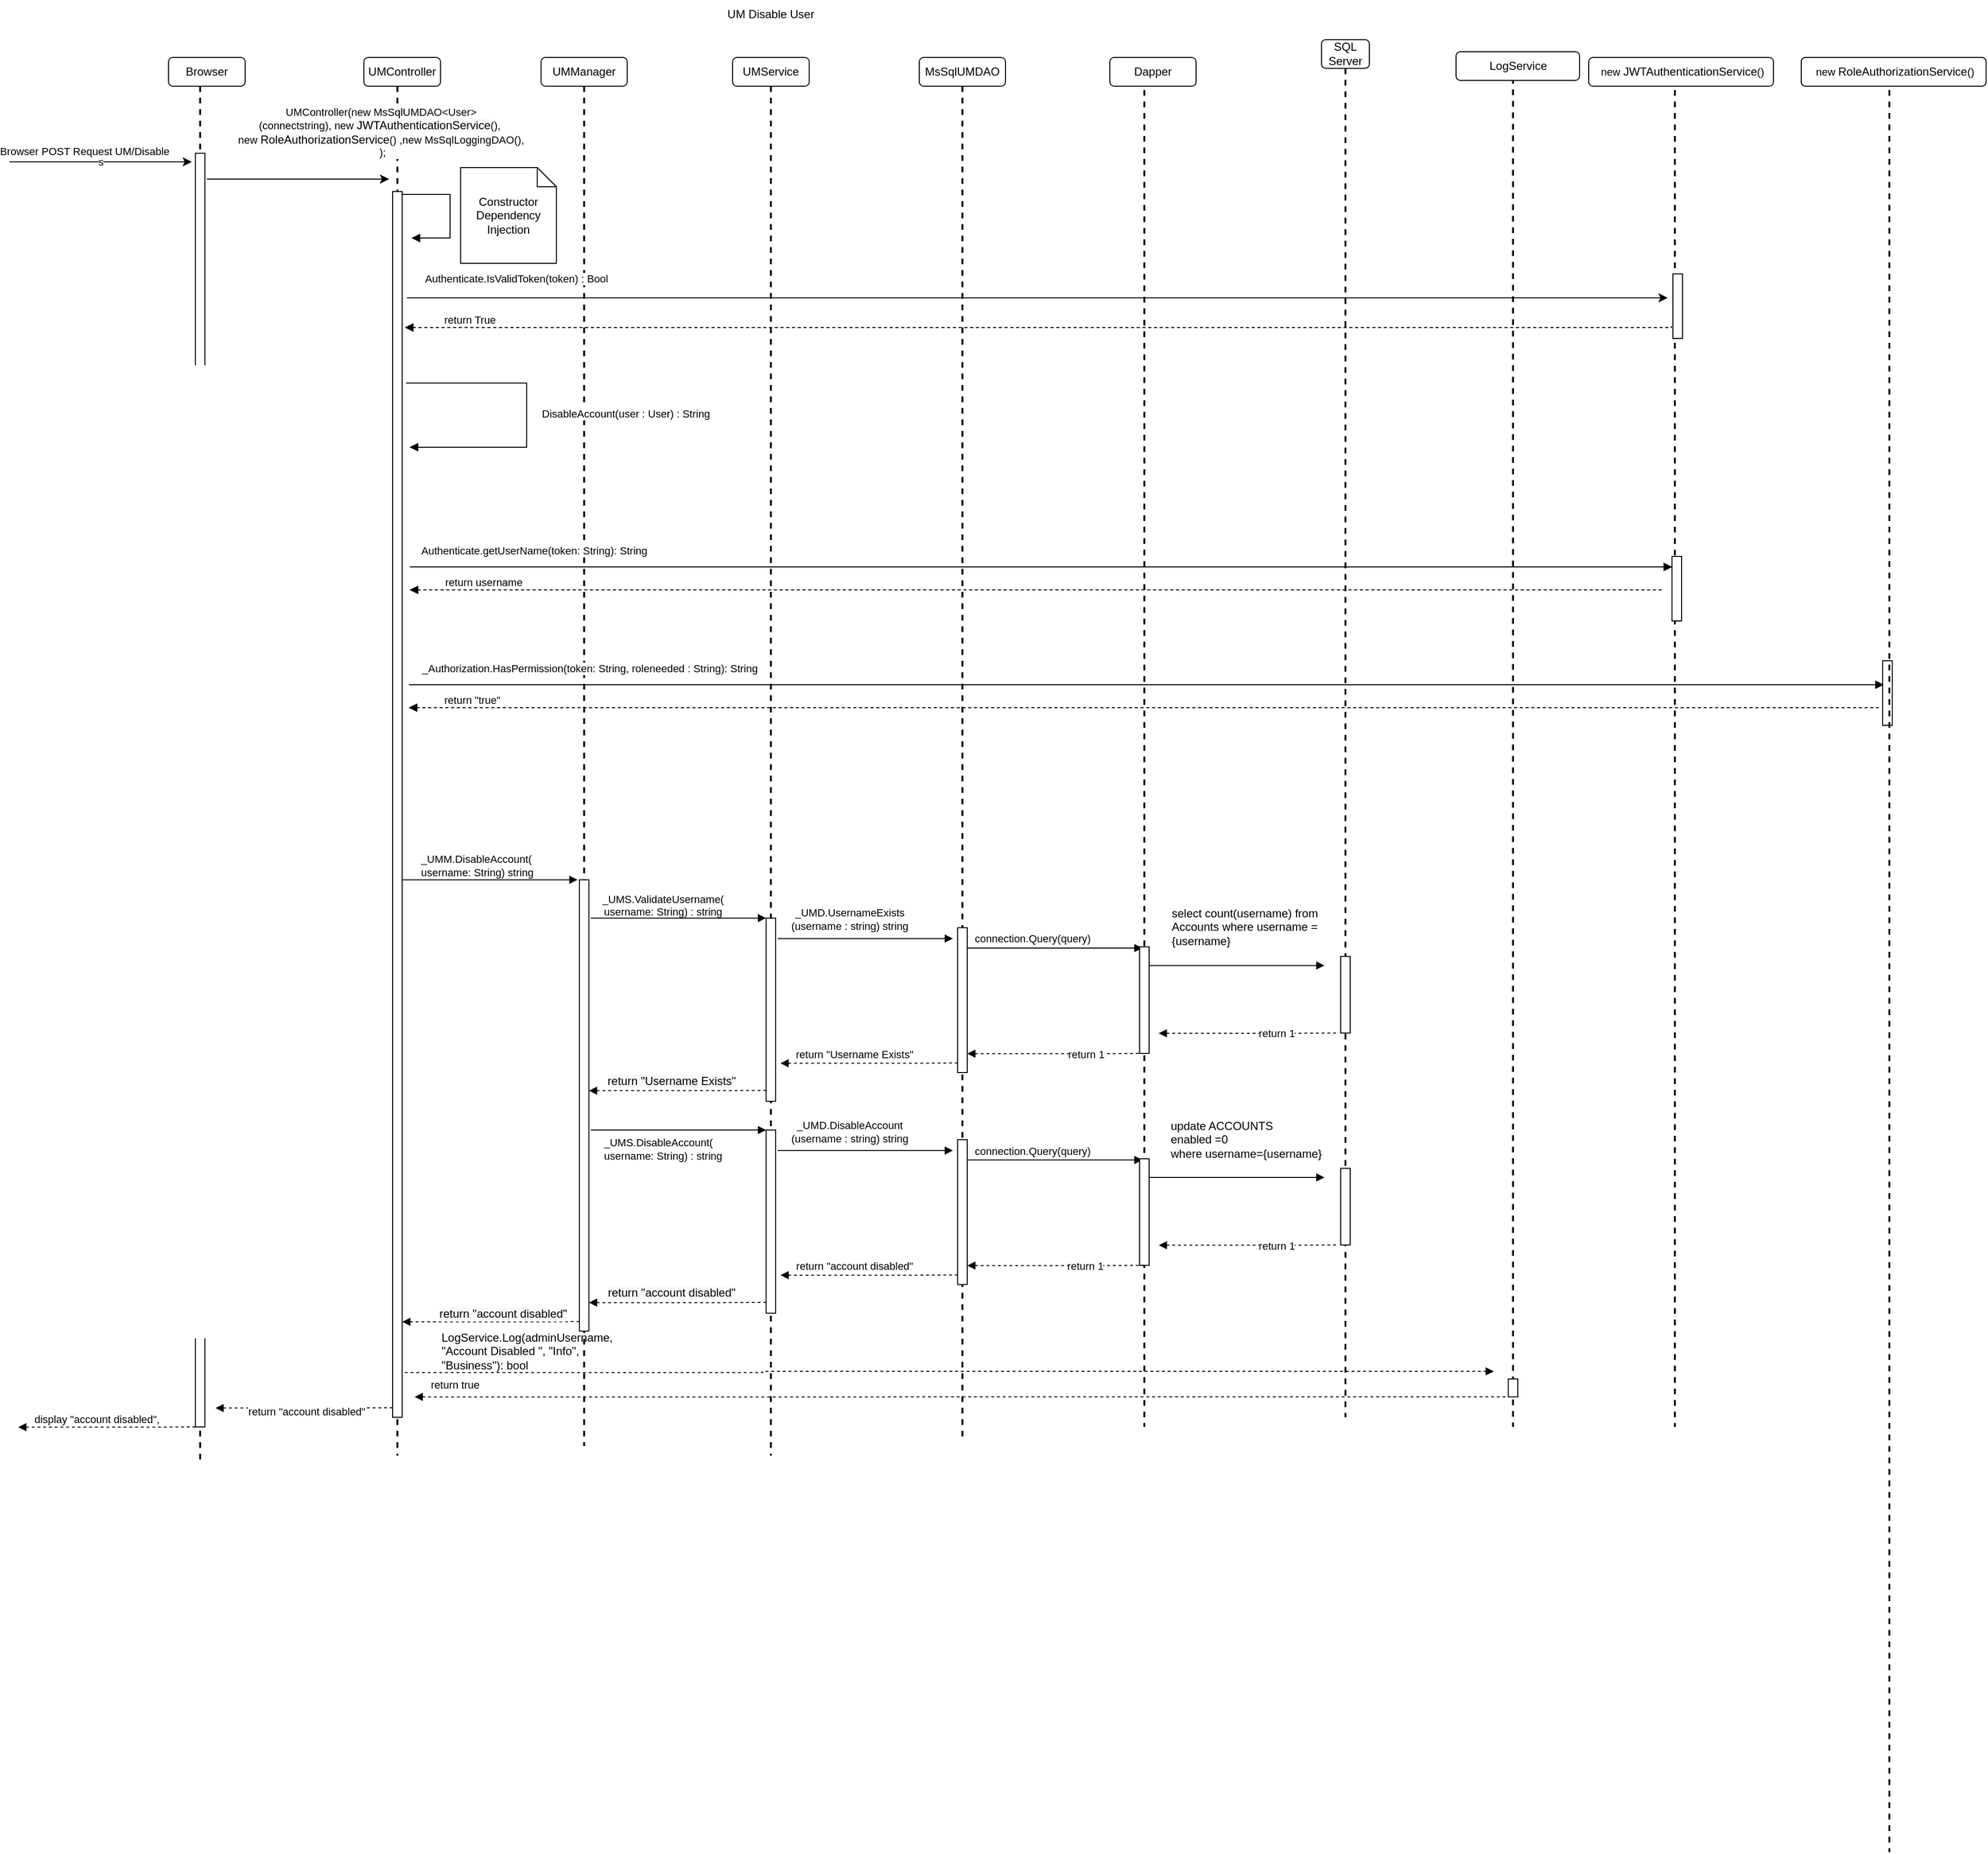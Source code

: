 <mxfile version="16.6.3" type="google" pages="6"><diagram id="VrcGA9RpozOV3tBkO9pn" name="DisableUser"><mxGraphModel dx="3148" dy="1355" grid="1" gridSize="10" guides="1" tooltips="1" connect="1" arrows="1" fold="1" page="1" pageScale="1" pageWidth="850" pageHeight="1100" math="0" shadow="0"><root><mxCell id="0"/><mxCell id="1" parent="0"/><mxCell id="fV3w1XsAZQMO7XQH8viS-125" value="UMController" style="rounded=1;whiteSpace=wrap;html=1;" parent="1" vertex="1"><mxGeometry x="430" y="100" width="80" height="30" as="geometry"/></mxCell><mxCell id="fV3w1XsAZQMO7XQH8viS-129" value="UMService" style="rounded=1;whiteSpace=wrap;html=1;" parent="1" vertex="1"><mxGeometry x="815" y="100" width="80" height="30" as="geometry"/></mxCell><mxCell id="fV3w1XsAZQMO7XQH8viS-130" value="SQL Server" style="rounded=1;whiteSpace=wrap;html=1;" parent="1" vertex="1"><mxGeometry x="1430" y="81.33" width="50" height="30" as="geometry"/></mxCell><mxCell id="fV3w1XsAZQMO7XQH8viS-131" value="UMManager" style="rounded=1;whiteSpace=wrap;html=1;" parent="1" vertex="1"><mxGeometry x="615" y="100" width="90" height="30" as="geometry"/></mxCell><mxCell id="fV3w1XsAZQMO7XQH8viS-132" value="" style="line;strokeWidth=2;direction=south;html=1;dashed=1;" parent="1" vertex="1"><mxGeometry x="460" y="130" width="10" height="1430" as="geometry"/></mxCell><mxCell id="fV3w1XsAZQMO7XQH8viS-133" value="" style="line;strokeWidth=2;direction=south;html=1;dashed=1;" parent="1" vertex="1"><mxGeometry x="655" y="130" width="10" height="1420" as="geometry"/></mxCell><mxCell id="fV3w1XsAZQMO7XQH8viS-134" value="" style="line;strokeWidth=2;direction=south;html=1;dashed=1;" parent="1" vertex="1"><mxGeometry x="850" y="130" width="10" height="1430" as="geometry"/></mxCell><mxCell id="fV3w1XsAZQMO7XQH8viS-135" value="" style="line;strokeWidth=2;direction=south;html=1;dashed=1;" parent="1" vertex="1"><mxGeometry x="1450" y="111.33" width="10" height="1408.67" as="geometry"/></mxCell><mxCell id="fV3w1XsAZQMO7XQH8viS-136" value="UM Disable User" style="text;html=1;strokeColor=none;fillColor=none;align=center;verticalAlign=middle;whiteSpace=wrap;rounded=0;" parent="1" vertex="1"><mxGeometry x="805" y="40" width="100" height="30" as="geometry"/></mxCell><mxCell id="fV3w1XsAZQMO7XQH8viS-137" value="MsSqlUMDAO" style="rounded=1;whiteSpace=wrap;html=1;" parent="1" vertex="1"><mxGeometry x="1010" y="100" width="90" height="30" as="geometry"/></mxCell><mxCell id="fV3w1XsAZQMO7XQH8viS-138" value="" style="line;strokeWidth=2;direction=south;html=1;dashed=1;" parent="1" vertex="1"><mxGeometry x="1050" y="130" width="10" height="1410" as="geometry"/></mxCell><mxCell id="fV3w1XsAZQMO7XQH8viS-139" value="" style="html=1;points=[];perimeter=orthogonalPerimeter;" parent="1" vertex="1"><mxGeometry x="655" y="958.72" width="10" height="471.28" as="geometry"/></mxCell><mxCell id="fV3w1XsAZQMO7XQH8viS-140" value="" style="endArrow=block;endFill=1;html=1;edgeStyle=orthogonalEdgeStyle;align=left;verticalAlign=top;rounded=0;exitX=1.133;exitY=0.18;exitDx=0;exitDy=0;exitPerimeter=0;entryX=-0.055;entryY=0.009;entryDx=0;entryDy=0;entryPerimeter=0;" parent="1" edge="1"><mxGeometry x="-1" relative="1" as="geometry"><mxPoint x="470" y="958.7" as="sourcePoint"/><mxPoint x="653.12" y="958.72" as="targetPoint"/><Array as="points"><mxPoint x="653.67" y="959.09"/></Array></mxGeometry></mxCell><mxCell id="fV3w1XsAZQMO7XQH8viS-141" value="&lt;div style=&quot;text-align: left&quot;&gt;_UMM.DisableAccount(&lt;/div&gt;&lt;span style=&quot;text-align: left&quot;&gt;username: String)&lt;/span&gt;&lt;span style=&quot;text-align: left&quot;&gt; string&lt;br&gt;&lt;/span&gt;" style="edgeLabel;html=1;align=center;verticalAlign=middle;resizable=0;points=[];" parent="fV3w1XsAZQMO7XQH8viS-140" vertex="1" connectable="0"><mxGeometry x="-0.323" relative="1" as="geometry"><mxPoint x="16" y="-15" as="offset"/></mxGeometry></mxCell><mxCell id="fV3w1XsAZQMO7XQH8viS-142" value="" style="endArrow=block;endFill=1;html=1;edgeStyle=orthogonalEdgeStyle;align=left;verticalAlign=top;rounded=0;exitX=1.133;exitY=0.18;exitDx=0;exitDy=0;exitPerimeter=0;entryX=-0.055;entryY=0.009;entryDx=0;entryDy=0;entryPerimeter=0;" parent="1" edge="1"><mxGeometry x="-1" relative="1" as="geometry"><mxPoint x="666.88" y="998.7" as="sourcePoint"/><mxPoint x="850" y="998.74" as="targetPoint"/><Array as="points"><mxPoint x="850.55" y="999.11"/></Array></mxGeometry></mxCell><mxCell id="fV3w1XsAZQMO7XQH8viS-143" value="&lt;br&gt;&lt;div style=&quot;text-align: left&quot;&gt;_UMS.ValidateUsername(&lt;/div&gt;&lt;span style=&quot;text-align: left&quot;&gt;username: String) : string&lt;/span&gt;" style="edgeLabel;html=1;align=center;verticalAlign=middle;resizable=0;points=[];labelBackgroundColor=none;" parent="fV3w1XsAZQMO7XQH8viS-142" vertex="1" connectable="0"><mxGeometry x="-0.323" relative="1" as="geometry"><mxPoint x="13" y="-20" as="offset"/></mxGeometry></mxCell><mxCell id="fV3w1XsAZQMO7XQH8viS-144" value="" style="html=1;points=[];perimeter=orthogonalPerimeter;" parent="1" vertex="1"><mxGeometry x="850" y="998.74" width="10" height="191.26" as="geometry"/></mxCell><mxCell id="fV3w1XsAZQMO7XQH8viS-145" value="" style="endArrow=none;endFill=0;html=1;edgeStyle=orthogonalEdgeStyle;align=left;verticalAlign=top;rounded=0;startArrow=block;startFill=1;dashed=1;" parent="1" edge="1"><mxGeometry x="-1" relative="1" as="geometry"><mxPoint x="665" y="1178.93" as="sourcePoint"/><mxPoint x="850" y="1178.67" as="targetPoint"/><Array as="points"><mxPoint x="805" y="1178.62"/><mxPoint x="805" y="1178.62"/></Array></mxGeometry></mxCell><mxCell id="fV3w1XsAZQMO7XQH8viS-146" value="&lt;span style=&quot;font-size: 12px ; background-color: rgb(248 , 249 , 250)&quot;&gt;return &quot;Username Exists&quot;&lt;/span&gt;" style="edgeLabel;html=1;align=center;verticalAlign=middle;resizable=0;points=[];" parent="fV3w1XsAZQMO7XQH8viS-145" vertex="1" connectable="0"><mxGeometry x="-0.196" y="-1" relative="1" as="geometry"><mxPoint x="11" y="-11" as="offset"/></mxGeometry></mxCell><mxCell id="fV3w1XsAZQMO7XQH8viS-147" value="" style="endArrow=none;endFill=0;html=1;edgeStyle=orthogonalEdgeStyle;align=left;verticalAlign=top;rounded=0;startArrow=block;startFill=1;dashed=1;labelBackgroundColor=none;" parent="1" edge="1"><mxGeometry x="-1" relative="1" as="geometry"><mxPoint x="275" y="1510.26" as="sourcePoint"/><mxPoint x="460" y="1510.0" as="targetPoint"/><Array as="points"><mxPoint x="415" y="1509.95"/><mxPoint x="415" y="1509.95"/></Array></mxGeometry></mxCell><mxCell id="fV3w1XsAZQMO7XQH8viS-148" value="return &quot;account disabled&quot;" style="edgeLabel;html=1;align=center;verticalAlign=middle;resizable=0;points=[];" parent="fV3w1XsAZQMO7XQH8viS-147" vertex="1" connectable="0"><mxGeometry x="0.027" y="-3" relative="1" as="geometry"><mxPoint as="offset"/></mxGeometry></mxCell><mxCell id="fV3w1XsAZQMO7XQH8viS-149" value="" style="endArrow=none;endFill=0;html=1;edgeStyle=orthogonalEdgeStyle;align=left;verticalAlign=top;rounded=0;startArrow=block;startFill=1;dashed=1;" parent="1" edge="1"><mxGeometry x="-1" relative="1" as="geometry"><mxPoint x="470" y="1420.26" as="sourcePoint"/><mxPoint x="655" y="1420" as="targetPoint"/><Array as="points"><mxPoint x="610" y="1419.95"/><mxPoint x="610" y="1419.95"/></Array></mxGeometry></mxCell><mxCell id="fV3w1XsAZQMO7XQH8viS-150" value="&lt;span style=&quot;font-size: 12px ; background-color: rgb(248 , 249 , 250)&quot;&gt;return &quot;account disabled&quot;&lt;/span&gt;" style="edgeLabel;html=1;align=center;verticalAlign=middle;resizable=0;points=[];" parent="fV3w1XsAZQMO7XQH8viS-149" vertex="1" connectable="0"><mxGeometry x="0.131" y="3" relative="1" as="geometry"><mxPoint y="-6" as="offset"/></mxGeometry></mxCell><mxCell id="fV3w1XsAZQMO7XQH8viS-151" value="" style="line;strokeWidth=2;direction=south;html=1;dashed=1;" parent="1" vertex="1"><mxGeometry x="1625" y="121.33" width="10" height="1408.67" as="geometry"/></mxCell><mxCell id="fV3w1XsAZQMO7XQH8viS-153" value="" style="html=1;points=[];perimeter=orthogonalPerimeter;" parent="1" vertex="1"><mxGeometry x="1625" y="1480.0" width="10" height="18.67" as="geometry"/></mxCell><mxCell id="fV3w1XsAZQMO7XQH8viS-156" value="" style="line;strokeWidth=2;direction=south;html=1;dashed=1;" parent="1" vertex="1"><mxGeometry x="254" y="130" width="10" height="1450" as="geometry"/></mxCell><mxCell id="fV3w1XsAZQMO7XQH8viS-157" value="" style="html=1;points=[];perimeter=orthogonalPerimeter;" parent="1" vertex="1"><mxGeometry x="254" y="200" width="10" height="1330" as="geometry"/></mxCell><mxCell id="fV3w1XsAZQMO7XQH8viS-193" value="" style="line;strokeWidth=2;direction=south;html=1;dashed=1;" parent="1" vertex="1"><mxGeometry x="1794" y="110" width="10" height="1420" as="geometry"/></mxCell><mxCell id="fV3w1XsAZQMO7XQH8viS-199" value="" style="html=1;points=[];perimeter=orthogonalPerimeter;" parent="1" vertex="1"><mxGeometry x="460" y="240" width="10" height="1280" as="geometry"/></mxCell><mxCell id="fV3w1XsAZQMO7XQH8viS-206" value="" style="line;strokeWidth=2;direction=south;html=1;dashed=1;" parent="1" vertex="1"><mxGeometry x="1240" y="134" width="10" height="1396" as="geometry"/></mxCell><mxCell id="fV3w1XsAZQMO7XQH8viS-207" value="Dapper" style="rounded=1;whiteSpace=wrap;html=1;" parent="1" vertex="1"><mxGeometry x="1209" y="100" width="90" height="30" as="geometry"/></mxCell><mxCell id="fV3w1XsAZQMO7XQH8viS-210" value="" style="endArrow=none;endFill=0;html=1;edgeStyle=orthogonalEdgeStyle;align=left;verticalAlign=top;rounded=0;startArrow=block;startFill=1;dashed=1;labelBackgroundColor=none;" parent="1" edge="1"><mxGeometry x="-1" relative="1" as="geometry"><mxPoint x="69.0" y="1530.26" as="sourcePoint"/><mxPoint x="254.0" y="1530.0" as="targetPoint"/><Array as="points"><mxPoint x="209" y="1529.95"/><mxPoint x="209" y="1529.95"/></Array></mxGeometry></mxCell><mxCell id="fV3w1XsAZQMO7XQH8viS-211" value="display &quot;account disabled&quot;," style="edgeLabel;resizable=0;html=1;align=left;verticalAlign=bottom;labelBackgroundColor=none;" parent="fV3w1XsAZQMO7XQH8viS-210" connectable="0" vertex="1"><mxGeometry x="-1" relative="1" as="geometry"><mxPoint x="15" as="offset"/></mxGeometry></mxCell><mxCell id="fV3w1XsAZQMO7XQH8viS-212" value="" style="html=1;points=[];perimeter=orthogonalPerimeter;" parent="1" vertex="1"><mxGeometry x="1050" y="1008.74" width="10" height="151.26" as="geometry"/></mxCell><mxCell id="fV3w1XsAZQMO7XQH8viS-213" value="" style="endArrow=block;endFill=1;html=1;edgeStyle=orthogonalEdgeStyle;align=left;verticalAlign=top;rounded=0;exitX=1.133;exitY=0.18;exitDx=0;exitDy=0;exitPerimeter=0;entryX=-0.055;entryY=0.009;entryDx=0;entryDy=0;entryPerimeter=0;" parent="1" edge="1"><mxGeometry x="-1" relative="1" as="geometry"><mxPoint x="862.0" y="1020.1" as="sourcePoint"/><mxPoint x="1045.12" y="1020.09" as="targetPoint"/><Array as="points"><mxPoint x="1045.67" y="1020.46"/></Array></mxGeometry></mxCell><mxCell id="fV3w1XsAZQMO7XQH8viS-214" value="&lt;div style=&quot;text-align: left&quot;&gt;&lt;div style=&quot;text-align: center&quot;&gt;_UMD.UsernameExists&lt;/div&gt;&lt;div style=&quot;text-align: center&quot;&gt;(username : string) string&lt;/div&gt;&lt;/div&gt;" style="edgeLabel;html=1;align=center;verticalAlign=middle;resizable=0;points=[];labelBackgroundColor=none;" parent="fV3w1XsAZQMO7XQH8viS-213" vertex="1" connectable="0"><mxGeometry x="-0.323" relative="1" as="geometry"><mxPoint x="13" y="-20" as="offset"/></mxGeometry></mxCell><mxCell id="fV3w1XsAZQMO7XQH8viS-215" value="" style="endArrow=block;endFill=1;html=1;edgeStyle=orthogonalEdgeStyle;align=left;verticalAlign=top;rounded=0;exitX=1.133;exitY=0.18;exitDx=0;exitDy=0;exitPerimeter=0;entryX=-0.055;entryY=0.009;entryDx=0;entryDy=0;entryPerimeter=0;" parent="1" edge="1"><mxGeometry x="-1" relative="1" as="geometry"><mxPoint x="1060.0" y="1030" as="sourcePoint"/><mxPoint x="1243.12" y="1030" as="targetPoint"/><Array as="points"><mxPoint x="1243.67" y="1030.37"/></Array></mxGeometry></mxCell><mxCell id="fV3w1XsAZQMO7XQH8viS-216" value="connection.Query(query)" style="edgeLabel;html=1;align=center;verticalAlign=middle;resizable=0;points=[];" parent="fV3w1XsAZQMO7XQH8viS-215" vertex="1" connectable="0"><mxGeometry x="-0.275" y="-1" relative="1" as="geometry"><mxPoint x="1" y="-11" as="offset"/></mxGeometry></mxCell><mxCell id="fV3w1XsAZQMO7XQH8viS-217" value="" style="html=1;points=[];perimeter=orthogonalPerimeter;" parent="1" vertex="1"><mxGeometry x="1240" y="1028.74" width="10" height="111.26" as="geometry"/></mxCell><mxCell id="fV3w1XsAZQMO7XQH8viS-218" value="" style="endArrow=block;endFill=1;html=1;edgeStyle=orthogonalEdgeStyle;align=left;verticalAlign=top;rounded=0;exitX=1.133;exitY=0.18;exitDx=0;exitDy=0;exitPerimeter=0;entryX=-0.055;entryY=0.009;entryDx=0;entryDy=0;entryPerimeter=0;" parent="1" edge="1"><mxGeometry x="-1" relative="1" as="geometry"><mxPoint x="1250.0" y="1048.2" as="sourcePoint"/><mxPoint x="1433.12" y="1048.15" as="targetPoint"/><Array as="points"><mxPoint x="1433.67" y="1048.52"/></Array></mxGeometry></mxCell><mxCell id="fV3w1XsAZQMO7XQH8viS-219" value="&lt;div style=&quot;font-size: 12px ; text-align: left&quot;&gt;select count(username) from&lt;/div&gt;&lt;div style=&quot;font-size: 12px ; text-align: left&quot;&gt;Accounts where username =&amp;nbsp;&lt;br&gt;&lt;/div&gt;&lt;div style=&quot;font-size: 12px ; text-align: left&quot;&gt;{username}&lt;/div&gt;" style="edgeLabel;html=1;align=center;verticalAlign=middle;resizable=0;points=[];" parent="fV3w1XsAZQMO7XQH8viS-218" vertex="1" connectable="0"><mxGeometry x="-0.275" y="-1" relative="1" as="geometry"><mxPoint x="34" y="-41" as="offset"/></mxGeometry></mxCell><mxCell id="fV3w1XsAZQMO7XQH8viS-220" value="" style="html=1;points=[];perimeter=orthogonalPerimeter;" parent="1" vertex="1"><mxGeometry x="1450" y="1038.74" width="10" height="80" as="geometry"/></mxCell><mxCell id="fV3w1XsAZQMO7XQH8viS-221" value="" style="endArrow=none;endFill=0;html=1;edgeStyle=orthogonalEdgeStyle;align=left;verticalAlign=top;rounded=0;startArrow=block;startFill=1;dashed=1;" parent="1" edge="1"><mxGeometry x="-1" relative="1" as="geometry"><mxPoint x="1260" y="1119" as="sourcePoint"/><mxPoint x="1445.0" y="1118.74" as="targetPoint"/><Array as="points"><mxPoint x="1400" y="1118.69"/><mxPoint x="1400" y="1118.69"/></Array></mxGeometry></mxCell><mxCell id="fV3w1XsAZQMO7XQH8viS-222" value="return 1" style="edgeLabel;html=1;align=center;verticalAlign=middle;resizable=0;points=[];" parent="fV3w1XsAZQMO7XQH8viS-221" vertex="1" connectable="0"><mxGeometry x="0.316" relative="1" as="geometry"><mxPoint x="1" as="offset"/></mxGeometry></mxCell><mxCell id="fV3w1XsAZQMO7XQH8viS-223" value="" style="endArrow=none;endFill=0;html=1;edgeStyle=orthogonalEdgeStyle;align=left;verticalAlign=top;rounded=0;startArrow=block;startFill=1;dashed=1;" parent="1" edge="1"><mxGeometry x="-1" relative="1" as="geometry"><mxPoint x="1060" y="1140.26" as="sourcePoint"/><mxPoint x="1245.0" y="1140" as="targetPoint"/><Array as="points"><mxPoint x="1200" y="1139.95"/><mxPoint x="1200" y="1139.95"/></Array></mxGeometry></mxCell><mxCell id="fV3w1XsAZQMO7XQH8viS-224" value="return 1" style="edgeLabel;html=1;align=center;verticalAlign=middle;resizable=0;points=[];" parent="fV3w1XsAZQMO7XQH8viS-223" vertex="1" connectable="0"><mxGeometry x="0.316" relative="1" as="geometry"><mxPoint x="2" as="offset"/></mxGeometry></mxCell><mxCell id="fV3w1XsAZQMO7XQH8viS-225" value="" style="endArrow=none;endFill=0;html=1;edgeStyle=orthogonalEdgeStyle;align=left;verticalAlign=top;rounded=0;startArrow=block;startFill=1;dashed=1;" parent="1" edge="1"><mxGeometry x="-1" relative="1" as="geometry"><mxPoint x="865" y="1150.26" as="sourcePoint"/><mxPoint x="1050" y="1150" as="targetPoint"/><Array as="points"><mxPoint x="1005" y="1149.95"/><mxPoint x="1005" y="1149.95"/></Array></mxGeometry></mxCell><mxCell id="fV3w1XsAZQMO7XQH8viS-226" value="return &quot;Username Exists&quot;" style="edgeLabel;html=1;align=center;verticalAlign=middle;resizable=0;points=[];" parent="fV3w1XsAZQMO7XQH8viS-225" vertex="1" connectable="0"><mxGeometry x="-0.171" y="-1" relative="1" as="geometry"><mxPoint y="-11" as="offset"/></mxGeometry></mxCell><mxCell id="fV3w1XsAZQMO7XQH8viS-227" value="" style="endArrow=block;endFill=1;html=1;edgeStyle=orthogonalEdgeStyle;align=left;verticalAlign=top;rounded=0;exitX=1.133;exitY=0.18;exitDx=0;exitDy=0;exitPerimeter=0;entryX=-0.055;entryY=0.009;entryDx=0;entryDy=0;entryPerimeter=0;" parent="1" edge="1"><mxGeometry x="-1" relative="1" as="geometry"><mxPoint x="666.88" y="1220" as="sourcePoint"/><mxPoint x="850" y="1220.04" as="targetPoint"/><Array as="points"><mxPoint x="850.55" y="1220.41"/></Array></mxGeometry></mxCell><mxCell id="fV3w1XsAZQMO7XQH8viS-228" value="&lt;div style=&quot;text-align: left&quot;&gt;_UMS.DisableAccount(&lt;/div&gt;&lt;span style=&quot;text-align: left&quot;&gt;username: String) : string&lt;/span&gt;" style="edgeLabel;html=1;align=center;verticalAlign=middle;resizable=0;points=[];labelBackgroundColor=none;" parent="fV3w1XsAZQMO7XQH8viS-227" vertex="1" connectable="0"><mxGeometry x="-0.323" relative="1" as="geometry"><mxPoint x="13" y="20" as="offset"/></mxGeometry></mxCell><mxCell id="fV3w1XsAZQMO7XQH8viS-229" value="" style="html=1;points=[];perimeter=orthogonalPerimeter;" parent="1" vertex="1"><mxGeometry x="850" y="1220.04" width="10" height="191.26" as="geometry"/></mxCell><mxCell id="fV3w1XsAZQMO7XQH8viS-230" value="" style="endArrow=none;endFill=0;html=1;edgeStyle=orthogonalEdgeStyle;align=left;verticalAlign=top;rounded=0;startArrow=block;startFill=1;dashed=1;" parent="1" edge="1"><mxGeometry x="-1" relative="1" as="geometry"><mxPoint x="665" y="1400.23" as="sourcePoint"/><mxPoint x="850" y="1399.97" as="targetPoint"/><Array as="points"><mxPoint x="805" y="1399.92"/><mxPoint x="805" y="1399.92"/></Array></mxGeometry></mxCell><mxCell id="fV3w1XsAZQMO7XQH8viS-231" value="&lt;span style=&quot;font-size: 12px ; background-color: rgb(248 , 249 , 250)&quot;&gt;return &quot;account disabled&quot;&lt;/span&gt;" style="edgeLabel;html=1;align=center;verticalAlign=middle;resizable=0;points=[];" parent="fV3w1XsAZQMO7XQH8viS-230" vertex="1" connectable="0"><mxGeometry x="-0.196" y="-1" relative="1" as="geometry"><mxPoint x="11" y="-11" as="offset"/></mxGeometry></mxCell><mxCell id="fV3w1XsAZQMO7XQH8viS-232" value="" style="html=1;points=[];perimeter=orthogonalPerimeter;" parent="1" vertex="1"><mxGeometry x="1050" y="1230.04" width="10" height="151.26" as="geometry"/></mxCell><mxCell id="fV3w1XsAZQMO7XQH8viS-233" value="" style="endArrow=block;endFill=1;html=1;edgeStyle=orthogonalEdgeStyle;align=left;verticalAlign=top;rounded=0;exitX=1.133;exitY=0.18;exitDx=0;exitDy=0;exitPerimeter=0;entryX=-0.055;entryY=0.009;entryDx=0;entryDy=0;entryPerimeter=0;" parent="1" edge="1"><mxGeometry x="-1" relative="1" as="geometry"><mxPoint x="862.0" y="1241.4" as="sourcePoint"/><mxPoint x="1045.12" y="1241.39" as="targetPoint"/><Array as="points"><mxPoint x="1045.67" y="1241.76"/></Array></mxGeometry></mxCell><mxCell id="fV3w1XsAZQMO7XQH8viS-234" value="&lt;div style=&quot;text-align: left&quot;&gt;&lt;div style=&quot;text-align: center&quot;&gt;_UMD.DisableAccount&lt;/div&gt;&lt;div style=&quot;text-align: center&quot;&gt;(username : string) string&lt;/div&gt;&lt;/div&gt;" style="edgeLabel;html=1;align=center;verticalAlign=middle;resizable=0;points=[];labelBackgroundColor=none;" parent="fV3w1XsAZQMO7XQH8viS-233" vertex="1" connectable="0"><mxGeometry x="-0.323" relative="1" as="geometry"><mxPoint x="13" y="-20" as="offset"/></mxGeometry></mxCell><mxCell id="fV3w1XsAZQMO7XQH8viS-235" value="" style="endArrow=block;endFill=1;html=1;edgeStyle=orthogonalEdgeStyle;align=left;verticalAlign=top;rounded=0;exitX=1.133;exitY=0.18;exitDx=0;exitDy=0;exitPerimeter=0;entryX=-0.055;entryY=0.009;entryDx=0;entryDy=0;entryPerimeter=0;" parent="1" edge="1"><mxGeometry x="-1" relative="1" as="geometry"><mxPoint x="1060.0" y="1251.3" as="sourcePoint"/><mxPoint x="1243.12" y="1251.3" as="targetPoint"/><Array as="points"><mxPoint x="1243.67" y="1251.67"/></Array></mxGeometry></mxCell><mxCell id="fV3w1XsAZQMO7XQH8viS-236" value="connection.Query(query)" style="edgeLabel;html=1;align=center;verticalAlign=middle;resizable=0;points=[];" parent="fV3w1XsAZQMO7XQH8viS-235" vertex="1" connectable="0"><mxGeometry x="-0.275" y="-1" relative="1" as="geometry"><mxPoint x="1" y="-11" as="offset"/></mxGeometry></mxCell><mxCell id="fV3w1XsAZQMO7XQH8viS-237" value="" style="html=1;points=[];perimeter=orthogonalPerimeter;" parent="1" vertex="1"><mxGeometry x="1240" y="1250.04" width="10" height="111.26" as="geometry"/></mxCell><mxCell id="fV3w1XsAZQMO7XQH8viS-238" value="" style="endArrow=block;endFill=1;html=1;edgeStyle=orthogonalEdgeStyle;align=left;verticalAlign=top;rounded=0;exitX=1.133;exitY=0.18;exitDx=0;exitDy=0;exitPerimeter=0;entryX=-0.055;entryY=0.009;entryDx=0;entryDy=0;entryPerimeter=0;" parent="1" edge="1"><mxGeometry x="-1" relative="1" as="geometry"><mxPoint x="1250.0" y="1269.5" as="sourcePoint"/><mxPoint x="1433.12" y="1269.45" as="targetPoint"/><Array as="points"><mxPoint x="1433.67" y="1269.82"/></Array></mxGeometry></mxCell><mxCell id="fV3w1XsAZQMO7XQH8viS-239" value="&lt;div style=&quot;font-size: 12px ; text-align: left&quot;&gt;&lt;div&gt;update ACCOUNTS&amp;nbsp;&lt;br&gt;&lt;/div&gt;&lt;div&gt;enabled =0&lt;br&gt;&lt;/div&gt;&lt;div&gt;where username={username}&lt;/div&gt;&lt;/div&gt;" style="edgeLabel;html=1;align=center;verticalAlign=middle;resizable=0;points=[];" parent="fV3w1XsAZQMO7XQH8viS-238" vertex="1" connectable="0"><mxGeometry x="-0.275" y="-1" relative="1" as="geometry"><mxPoint x="34" y="-41" as="offset"/></mxGeometry></mxCell><mxCell id="fV3w1XsAZQMO7XQH8viS-240" value="" style="html=1;points=[];perimeter=orthogonalPerimeter;" parent="1" vertex="1"><mxGeometry x="1450" y="1260.04" width="10" height="80" as="geometry"/></mxCell><mxCell id="fV3w1XsAZQMO7XQH8viS-241" value="" style="endArrow=none;endFill=0;html=1;edgeStyle=orthogonalEdgeStyle;align=left;verticalAlign=top;rounded=0;startArrow=block;startFill=1;dashed=1;" parent="1" edge="1"><mxGeometry x="-1" relative="1" as="geometry"><mxPoint x="1260" y="1340.3" as="sourcePoint"/><mxPoint x="1445.0" y="1340.04" as="targetPoint"/><Array as="points"><mxPoint x="1400" y="1339.99"/><mxPoint x="1400" y="1339.99"/></Array></mxGeometry></mxCell><mxCell id="fV3w1XsAZQMO7XQH8viS-242" value="return 1" style="edgeLabel;html=1;align=center;verticalAlign=middle;resizable=0;points=[];" parent="fV3w1XsAZQMO7XQH8viS-241" vertex="1" connectable="0"><mxGeometry x="0.316" relative="1" as="geometry"><mxPoint x="1" as="offset"/></mxGeometry></mxCell><mxCell id="fV3w1XsAZQMO7XQH8viS-243" value="" style="endArrow=none;endFill=0;html=1;edgeStyle=orthogonalEdgeStyle;align=left;verticalAlign=top;rounded=0;startArrow=block;startFill=1;dashed=1;" parent="1" edge="1"><mxGeometry x="-1" relative="1" as="geometry"><mxPoint x="1060" y="1361.56" as="sourcePoint"/><mxPoint x="1245.0" y="1361.3" as="targetPoint"/><Array as="points"><mxPoint x="1200" y="1361.25"/><mxPoint x="1200" y="1361.25"/></Array></mxGeometry></mxCell><mxCell id="fV3w1XsAZQMO7XQH8viS-244" value="return 1" style="edgeLabel;html=1;align=center;verticalAlign=middle;resizable=0;points=[];" parent="fV3w1XsAZQMO7XQH8viS-243" vertex="1" connectable="0"><mxGeometry x="0.316" relative="1" as="geometry"><mxPoint x="1" as="offset"/></mxGeometry></mxCell><mxCell id="fV3w1XsAZQMO7XQH8viS-245" value="" style="endArrow=none;endFill=0;html=1;edgeStyle=orthogonalEdgeStyle;align=left;verticalAlign=top;rounded=0;startArrow=block;startFill=1;dashed=1;" parent="1" edge="1"><mxGeometry x="-1" relative="1" as="geometry"><mxPoint x="865" y="1371.56" as="sourcePoint"/><mxPoint x="1050" y="1371.3" as="targetPoint"/><Array as="points"><mxPoint x="1005" y="1371.25"/><mxPoint x="1005" y="1371.25"/></Array></mxGeometry></mxCell><mxCell id="fV3w1XsAZQMO7XQH8viS-246" value="return &quot;account disabled&quot;" style="edgeLabel;html=1;align=center;verticalAlign=middle;resizable=0;points=[];" parent="fV3w1XsAZQMO7XQH8viS-245" vertex="1" connectable="0"><mxGeometry x="-0.171" y="-1" relative="1" as="geometry"><mxPoint y="-11" as="offset"/></mxGeometry></mxCell><mxCell id="fV3w1XsAZQMO7XQH8viS-247" value="" style="endArrow=block;endFill=1;html=1;edgeStyle=orthogonalEdgeStyle;align=left;verticalAlign=top;rounded=0;exitX=1.262;exitY=0.912;exitDx=0;exitDy=0;exitPerimeter=0;dashed=1;" parent="1" edge="1"><mxGeometry x="-1" relative="1" as="geometry"><mxPoint x="470" y="1470" as="sourcePoint"/><mxPoint x="1610.0" y="1472" as="targetPoint"/><Array as="points"><mxPoint x="470.38" y="1473.32"/><mxPoint x="846.38" y="1473.32"/><mxPoint x="846.38" y="1472.32"/></Array></mxGeometry></mxCell><mxCell id="fV3w1XsAZQMO7XQH8viS-248" value="&lt;div style=&quot;font-size: 12px ; text-align: left&quot;&gt;LogService.Log(adminUsername,&lt;/div&gt;&lt;div style=&quot;font-size: 12px ; text-align: left&quot;&gt;&quot;Account Disabled &quot;, &quot;Info&quot;, &lt;br&gt;&lt;/div&gt;&lt;div style=&quot;font-size: 12px ; text-align: left&quot;&gt;&quot;Business&quot;): bool&lt;/div&gt;" style="edgeLabel;html=1;align=center;verticalAlign=middle;resizable=0;points=[];labelBackgroundColor=none;" parent="fV3w1XsAZQMO7XQH8viS-247" vertex="1" connectable="0"><mxGeometry x="-0.536" y="3" relative="1" as="geometry"><mxPoint x="-132" y="-20" as="offset"/></mxGeometry></mxCell><mxCell id="KiW_CphN1Y6MjFteOHG5-4" value="LogService" style="rounded=1;whiteSpace=wrap;html=1;" parent="1" vertex="1"><mxGeometry x="1570.5" y="93.96" width="129" height="30" as="geometry"/></mxCell><mxCell id="KiW_CphN1Y6MjFteOHG5-45" value="" style="endArrow=none;endFill=0;html=1;edgeStyle=orthogonalEdgeStyle;align=left;verticalAlign=top;rounded=0;startArrow=block;startFill=1;dashed=1;" parent="1" edge="1"><mxGeometry x="-1" relative="1" as="geometry"><mxPoint x="483" y="1498.67" as="sourcePoint"/><mxPoint x="1623" y="1498.67" as="targetPoint"/><Array as="points"><mxPoint x="513" y="1498.67"/></Array></mxGeometry></mxCell><mxCell id="KiW_CphN1Y6MjFteOHG5-46" value="return true" style="edgeLabel;resizable=0;html=1;align=left;verticalAlign=bottom;" parent="KiW_CphN1Y6MjFteOHG5-45" connectable="0" vertex="1"><mxGeometry x="-1" relative="1" as="geometry"><mxPoint x="15" y="-4" as="offset"/></mxGeometry></mxCell><mxCell id="r72F_WXjen3BVa8YUy5f-2" value="Browser" style="rounded=1;whiteSpace=wrap;html=1;" vertex="1" parent="1"><mxGeometry x="226" y="100" width="80" height="30" as="geometry"/></mxCell><mxCell id="r72F_WXjen3BVa8YUy5f-3" value="" style="html=1;points=[];perimeter=orthogonalPerimeter;" vertex="1" parent="1"><mxGeometry x="1797" y="326" width="10" height="67.34" as="geometry"/></mxCell><mxCell id="r72F_WXjen3BVa8YUy5f-4" value="&lt;span style=&quot;font-size: 11px ; background-color: rgb(255 , 255 , 255)&quot;&gt;&amp;nbsp;new&amp;nbsp;&lt;/span&gt;&lt;span&gt;JWTAuthenticationService&lt;/span&gt;&lt;span style=&quot;font-size: 11px ; background-color: rgb(255 , 255 , 255)&quot;&gt;()&lt;/span&gt;" style="rounded=1;whiteSpace=wrap;html=1;" vertex="1" parent="1"><mxGeometry x="1709" y="100" width="193" height="30" as="geometry"/></mxCell><mxCell id="r72F_WXjen3BVa8YUy5f-5" value="s" style="endArrow=classic;html=1;rounded=0;" edge="1" parent="1"><mxGeometry width="50" height="50" relative="1" as="geometry"><mxPoint x="60" y="209" as="sourcePoint"/><mxPoint x="250" y="209" as="targetPoint"/></mxGeometry></mxCell><mxCell id="r72F_WXjen3BVa8YUy5f-6" value="&lt;div style=&quot;text-align: left&quot;&gt;Browser POST Request UM/Delete&lt;/div&gt;" style="edgeLabel;html=1;align=center;verticalAlign=middle;resizable=0;points=[];" vertex="1" connectable="0" parent="r72F_WXjen3BVa8YUy5f-5"><mxGeometry x="0.567" y="-1" relative="1" as="geometry"><mxPoint x="-71" y="-12" as="offset"/></mxGeometry></mxCell><mxCell id="r72F_WXjen3BVa8YUy5f-7" value="" style="endArrow=classic;html=1;rounded=0;" edge="1" parent="1"><mxGeometry width="50" height="50" relative="1" as="geometry"><mxPoint x="266.0" y="227.0" as="sourcePoint"/><mxPoint x="456.0" y="227.0" as="targetPoint"/></mxGeometry></mxCell><mxCell id="r72F_WXjen3BVa8YUy5f-8" value="&lt;div style=&quot;text-align: left&quot;&gt;&lt;div style=&quot;text-align: center&quot;&gt;&lt;div&gt;&amp;nbsp;&lt;span style=&quot;text-align: left&quot;&gt;UMController&lt;/span&gt;(new MsSqlUMDAO&amp;lt;User&amp;gt;&lt;br&gt;&lt;/div&gt;&lt;div&gt;(connectstring), new&amp;nbsp;&lt;span style=&quot;font-size: 12px ; background-color: rgb(248 , 249 , 250)&quot;&gt;JWTAuthenticationService&lt;/span&gt;(),&lt;span style=&quot;text-align: left&quot;&gt;&lt;br&gt;&lt;/span&gt;&lt;/div&gt;&lt;div&gt;&amp;nbsp;new&amp;nbsp;&lt;span style=&quot;font-size: 12px ; background-color: rgb(248 , 249 , 250)&quot;&gt;RoleAuthorizationService&lt;/span&gt;()&lt;span style=&quot;text-align: left&quot;&gt;&amp;nbsp;,new MsSqlLoggingDAO(),&lt;/span&gt;&lt;/div&gt;&lt;div&gt;&lt;span style=&quot;text-align: left&quot;&gt;&amp;nbsp;&lt;/span&gt;&amp;nbsp;);&lt;/div&gt;&lt;/div&gt;&lt;/div&gt;" style="edgeLabel;html=1;align=center;verticalAlign=middle;resizable=0;points=[];" vertex="1" connectable="0" parent="r72F_WXjen3BVa8YUy5f-7"><mxGeometry x="0.567" y="-1" relative="1" as="geometry"><mxPoint x="31" y="-50" as="offset"/></mxGeometry></mxCell><mxCell id="r72F_WXjen3BVa8YUy5f-9" value="" style="endArrow=block;endFill=1;html=1;edgeStyle=orthogonalEdgeStyle;align=left;verticalAlign=top;rounded=0;" edge="1" parent="1"><mxGeometry x="-1" relative="1" as="geometry"><mxPoint x="470" y="243.03" as="sourcePoint"/><mxPoint x="480" y="288.53" as="targetPoint"/><Array as="points"><mxPoint x="520" y="243.03"/><mxPoint x="520" y="288.03"/></Array></mxGeometry></mxCell><mxCell id="r72F_WXjen3BVa8YUy5f-10" value="Constructor Dependency Injection" style="shape=note;size=20;whiteSpace=wrap;html=1;" vertex="1" parent="1"><mxGeometry x="531" y="215" width="100" height="100" as="geometry"/></mxCell><mxCell id="r72F_WXjen3BVa8YUy5f-11" value="DeleteAccount(user : User) : String" style="endArrow=block;endFill=1;html=1;edgeStyle=orthogonalEdgeStyle;align=left;verticalAlign=top;rounded=0;" edge="1" parent="1"><mxGeometry x="-0.082" y="14" relative="1" as="geometry"><mxPoint x="474" y="440" as="sourcePoint"/><mxPoint x="478.0" y="507" as="targetPoint"/><Array as="points"><mxPoint x="600" y="440"/><mxPoint x="600" y="507"/></Array><mxPoint as="offset"/></mxGeometry></mxCell><mxCell id="r72F_WXjen3BVa8YUy5f-12" value="" style="endArrow=classic;html=1;rounded=0;edgeStyle=orthogonalEdgeStyle;" edge="1" parent="1"><mxGeometry relative="1" as="geometry"><mxPoint x="475" y="351" as="sourcePoint"/><mxPoint x="1791.154" y="351" as="targetPoint"/></mxGeometry></mxCell><mxCell id="r72F_WXjen3BVa8YUy5f-13" value="Authenticate.IsValidToken(token) : Bool" style="edgeLabel;resizable=0;html=1;align=center;verticalAlign=middle;" connectable="0" vertex="1" parent="r72F_WXjen3BVa8YUy5f-12"><mxGeometry relative="1" as="geometry"><mxPoint x="-544" y="-20" as="offset"/></mxGeometry></mxCell><mxCell id="r72F_WXjen3BVa8YUy5f-14" value="" style="endArrow=none;endFill=0;html=1;edgeStyle=orthogonalEdgeStyle;align=left;verticalAlign=top;rounded=0;startArrow=block;startFill=1;dashed=1;entryX=0.462;entryY=-29.044;entryDx=0;entryDy=0;entryPerimeter=0;" edge="1" parent="1"><mxGeometry x="-1" relative="1" as="geometry"><mxPoint x="473.0" y="382.0" as="sourcePoint"/><mxPoint x="1795.44" y="380.806" as="targetPoint"/><Array as="points"><mxPoint x="1795" y="382"/></Array></mxGeometry></mxCell><mxCell id="r72F_WXjen3BVa8YUy5f-15" value="return True" style="edgeLabel;resizable=0;html=1;align=left;verticalAlign=bottom;" connectable="0" vertex="1" parent="r72F_WXjen3BVa8YUy5f-14"><mxGeometry x="-1" relative="1" as="geometry"><mxPoint x="39" as="offset"/></mxGeometry></mxCell><mxCell id="r72F_WXjen3BVa8YUy5f-16" value="Authenticate.getUserName(token: String): String" style="endArrow=block;endFill=1;html=1;edgeStyle=orthogonalEdgeStyle;align=left;verticalAlign=top;rounded=0;" edge="1" parent="1"><mxGeometry x="-0.985" y="30" relative="1" as="geometry"><mxPoint x="478.0" y="632" as="sourcePoint"/><mxPoint x="1796" y="632" as="targetPoint"/><mxPoint as="offset"/><Array as="points"><mxPoint x="1796" y="632"/></Array></mxGeometry></mxCell><mxCell id="r72F_WXjen3BVa8YUy5f-17" value="" style="endArrow=none;endFill=0;html=1;edgeStyle=orthogonalEdgeStyle;align=left;verticalAlign=top;rounded=0;startArrow=block;startFill=1;dashed=1;" edge="1" parent="1"><mxGeometry x="-1" relative="1" as="geometry"><mxPoint x="478.0" y="656" as="sourcePoint"/><mxPoint x="1788" y="656" as="targetPoint"/><Array as="points"><mxPoint x="617" y="655.91"/><mxPoint x="617" y="655.91"/></Array></mxGeometry></mxCell><mxCell id="r72F_WXjen3BVa8YUy5f-18" value="return username" style="edgeLabel;resizable=0;html=1;align=left;verticalAlign=bottom;" connectable="0" vertex="1" parent="r72F_WXjen3BVa8YUy5f-17"><mxGeometry x="-1" relative="1" as="geometry"><mxPoint x="35" as="offset"/></mxGeometry></mxCell><mxCell id="r72F_WXjen3BVa8YUy5f-19" value="" style="html=1;points=[];perimeter=orthogonalPerimeter;" vertex="1" parent="1"><mxGeometry x="1796" y="621" width="10" height="67.34" as="geometry"/></mxCell><mxCell id="r72F_WXjen3BVa8YUy5f-20" value="" style="line;strokeWidth=2;direction=south;html=1;dashed=1;" vertex="1" parent="1"><mxGeometry x="2018" y="134" width="10" height="1840" as="geometry"/></mxCell><mxCell id="r72F_WXjen3BVa8YUy5f-21" value="&lt;span style=&quot;font-size: 11px ; background-color: rgb(255 , 255 , 255)&quot;&gt;&amp;nbsp;new&amp;nbsp;&lt;/span&gt;&lt;span&gt;RoleAuthorizationService&lt;/span&gt;&lt;span style=&quot;font-size: 11px ; background-color: rgb(255 , 255 , 255)&quot;&gt;()&lt;/span&gt;" style="rounded=1;whiteSpace=wrap;html=1;" vertex="1" parent="1"><mxGeometry x="1931" y="100" width="193" height="30" as="geometry"/></mxCell><mxCell id="r72F_WXjen3BVa8YUy5f-22" value="" style="html=1;points=[];perimeter=orthogonalPerimeter;" vertex="1" parent="1"><mxGeometry x="2016" y="730" width="10" height="67.34" as="geometry"/></mxCell><mxCell id="r72F_WXjen3BVa8YUy5f-23" value="_Authorization.HasPermission(token: String, roleneeded : String): String" style="endArrow=block;endFill=1;html=1;edgeStyle=orthogonalEdgeStyle;align=left;verticalAlign=top;rounded=0;" edge="1" parent="1"><mxGeometry x="-0.985" y="30" relative="1" as="geometry"><mxPoint x="477" y="755" as="sourcePoint"/><mxPoint x="2017" y="755" as="targetPoint"/><mxPoint as="offset"/><Array as="points"><mxPoint x="1795" y="755"/></Array></mxGeometry></mxCell><mxCell id="r72F_WXjen3BVa8YUy5f-24" value="" style="endArrow=none;endFill=0;html=1;edgeStyle=orthogonalEdgeStyle;align=left;verticalAlign=top;rounded=0;startArrow=block;startFill=1;dashed=1;" edge="1" parent="1"><mxGeometry x="-1" relative="1" as="geometry"><mxPoint x="477" y="779" as="sourcePoint"/><mxPoint x="2012" y="779" as="targetPoint"/><Array as="points"><mxPoint x="616" y="778.91"/><mxPoint x="616" y="778.91"/></Array></mxGeometry></mxCell><mxCell id="r72F_WXjen3BVa8YUy5f-25" value="return &quot;true&quot;" style="edgeLabel;resizable=0;html=1;align=left;verticalAlign=bottom;" connectable="0" vertex="1" parent="r72F_WXjen3BVa8YUy5f-24"><mxGeometry x="-1" relative="1" as="geometry"><mxPoint x="35" as="offset"/></mxGeometry></mxCell><mxCell id="r72F_WXjen3BVa8YUy5f-26" value="" style="html=1;points=[];perimeter=orthogonalPerimeter;" vertex="1" parent="1"><mxGeometry x="1797" y="326" width="10" height="67.34" as="geometry"/></mxCell><mxCell id="r72F_WXjen3BVa8YUy5f-27" value="s" style="endArrow=classic;html=1;rounded=0;" edge="1" parent="1"><mxGeometry width="50" height="50" relative="1" as="geometry"><mxPoint x="60" y="209" as="sourcePoint"/><mxPoint x="250" y="209" as="targetPoint"/></mxGeometry></mxCell><mxCell id="r72F_WXjen3BVa8YUy5f-28" value="&lt;div style=&quot;text-align: left&quot;&gt;Browser POST Request UM/Disable&lt;/div&gt;" style="edgeLabel;html=1;align=center;verticalAlign=middle;resizable=0;points=[];" vertex="1" connectable="0" parent="r72F_WXjen3BVa8YUy5f-27"><mxGeometry x="0.567" y="-1" relative="1" as="geometry"><mxPoint x="-71" y="-12" as="offset"/></mxGeometry></mxCell><mxCell id="r72F_WXjen3BVa8YUy5f-29" value="" style="endArrow=classic;html=1;rounded=0;" edge="1" parent="1"><mxGeometry width="50" height="50" relative="1" as="geometry"><mxPoint x="266.0" y="227.0" as="sourcePoint"/><mxPoint x="456" y="227.0" as="targetPoint"/></mxGeometry></mxCell><mxCell id="r72F_WXjen3BVa8YUy5f-30" value="&lt;div style=&quot;text-align: left&quot;&gt;&lt;div style=&quot;text-align: center&quot;&gt;&lt;div&gt;&amp;nbsp;&lt;span style=&quot;text-align: left&quot;&gt;UMController&lt;/span&gt;(new MsSqlUMDAO&amp;lt;User&amp;gt;&lt;br&gt;&lt;/div&gt;&lt;div&gt;(connectstring), new&amp;nbsp;&lt;span style=&quot;font-size: 12px ; background-color: rgb(248 , 249 , 250)&quot;&gt;JWTAuthenticationService&lt;/span&gt;(),&lt;span style=&quot;text-align: left&quot;&gt;&lt;br&gt;&lt;/span&gt;&lt;/div&gt;&lt;div&gt;&amp;nbsp;new&amp;nbsp;&lt;span style=&quot;font-size: 12px ; background-color: rgb(248 , 249 , 250)&quot;&gt;RoleAuthorizationService&lt;/span&gt;()&lt;span style=&quot;text-align: left&quot;&gt;&amp;nbsp;,new MsSqlLoggingDAO(),&lt;/span&gt;&lt;/div&gt;&lt;div&gt;&lt;span style=&quot;text-align: left&quot;&gt;&amp;nbsp;&lt;/span&gt;&amp;nbsp;);&lt;/div&gt;&lt;/div&gt;&lt;/div&gt;" style="edgeLabel;html=1;align=center;verticalAlign=middle;resizable=0;points=[];" vertex="1" connectable="0" parent="r72F_WXjen3BVa8YUy5f-29"><mxGeometry x="0.567" y="-1" relative="1" as="geometry"><mxPoint x="31" y="-50" as="offset"/></mxGeometry></mxCell><mxCell id="r72F_WXjen3BVa8YUy5f-31" value="" style="endArrow=block;endFill=1;html=1;edgeStyle=orthogonalEdgeStyle;align=left;verticalAlign=top;rounded=0;" edge="1" parent="1"><mxGeometry x="-1" relative="1" as="geometry"><mxPoint x="470" y="243.03" as="sourcePoint"/><mxPoint x="480" y="288.53" as="targetPoint"/><Array as="points"><mxPoint x="520" y="243.03"/><mxPoint x="520" y="288.03"/></Array></mxGeometry></mxCell><mxCell id="r72F_WXjen3BVa8YUy5f-32" value="Constructor Dependency Injection" style="shape=note;size=20;whiteSpace=wrap;html=1;" vertex="1" parent="1"><mxGeometry x="531" y="215" width="100" height="100" as="geometry"/></mxCell><mxCell id="r72F_WXjen3BVa8YUy5f-33" value="DisableAccount(user : User) : String" style="endArrow=block;endFill=1;html=1;edgeStyle=orthogonalEdgeStyle;align=left;verticalAlign=top;rounded=0;" edge="1" parent="1"><mxGeometry x="-0.082" y="14" relative="1" as="geometry"><mxPoint x="474" y="440" as="sourcePoint"/><mxPoint x="478.0" y="507" as="targetPoint"/><Array as="points"><mxPoint x="600" y="440"/><mxPoint x="600" y="507"/></Array><mxPoint as="offset"/></mxGeometry></mxCell><mxCell id="r72F_WXjen3BVa8YUy5f-34" value="" style="endArrow=classic;html=1;rounded=0;edgeStyle=orthogonalEdgeStyle;" edge="1" parent="1"><mxGeometry relative="1" as="geometry"><mxPoint x="475" y="351" as="sourcePoint"/><mxPoint x="1791.154" y="351" as="targetPoint"/></mxGeometry></mxCell><mxCell id="r72F_WXjen3BVa8YUy5f-35" value="Authenticate.IsValidToken(token) : Bool" style="edgeLabel;resizable=0;html=1;align=center;verticalAlign=middle;" connectable="0" vertex="1" parent="r72F_WXjen3BVa8YUy5f-34"><mxGeometry relative="1" as="geometry"><mxPoint x="-544" y="-20" as="offset"/></mxGeometry></mxCell><mxCell id="r72F_WXjen3BVa8YUy5f-36" value="" style="endArrow=none;endFill=0;html=1;edgeStyle=orthogonalEdgeStyle;align=left;verticalAlign=top;rounded=0;startArrow=block;startFill=1;dashed=1;entryX=0.462;entryY=-29.044;entryDx=0;entryDy=0;entryPerimeter=0;" edge="1" parent="1"><mxGeometry x="-1" relative="1" as="geometry"><mxPoint x="473.0" y="382.0" as="sourcePoint"/><mxPoint x="1795.44" y="380.806" as="targetPoint"/><Array as="points"><mxPoint x="1795" y="382"/></Array></mxGeometry></mxCell><mxCell id="r72F_WXjen3BVa8YUy5f-37" value="return True" style="edgeLabel;resizable=0;html=1;align=left;verticalAlign=bottom;" connectable="0" vertex="1" parent="r72F_WXjen3BVa8YUy5f-36"><mxGeometry x="-1" relative="1" as="geometry"><mxPoint x="39" as="offset"/></mxGeometry></mxCell><mxCell id="r72F_WXjen3BVa8YUy5f-38" value="Authenticate.getUserName(token: String): String" style="endArrow=block;endFill=1;html=1;edgeStyle=orthogonalEdgeStyle;align=left;verticalAlign=top;rounded=0;" edge="1" parent="1"><mxGeometry x="-0.985" y="30" relative="1" as="geometry"><mxPoint x="478.0" y="632" as="sourcePoint"/><mxPoint x="1796" y="632" as="targetPoint"/><mxPoint as="offset"/><Array as="points"><mxPoint x="1796" y="632"/></Array></mxGeometry></mxCell><mxCell id="r72F_WXjen3BVa8YUy5f-39" value="" style="endArrow=none;endFill=0;html=1;edgeStyle=orthogonalEdgeStyle;align=left;verticalAlign=top;rounded=0;startArrow=block;startFill=1;dashed=1;" edge="1" parent="1"><mxGeometry x="-1" relative="1" as="geometry"><mxPoint x="478.0" y="656" as="sourcePoint"/><mxPoint x="1788" y="656" as="targetPoint"/><Array as="points"><mxPoint x="617" y="655.91"/><mxPoint x="617" y="655.91"/></Array></mxGeometry></mxCell><mxCell id="r72F_WXjen3BVa8YUy5f-40" value="return username" style="edgeLabel;resizable=0;html=1;align=left;verticalAlign=bottom;" connectable="0" vertex="1" parent="r72F_WXjen3BVa8YUy5f-39"><mxGeometry x="-1" relative="1" as="geometry"><mxPoint x="35" as="offset"/></mxGeometry></mxCell><mxCell id="r72F_WXjen3BVa8YUy5f-41" value="" style="html=1;points=[];perimeter=orthogonalPerimeter;" vertex="1" parent="1"><mxGeometry x="1796" y="621" width="10" height="67.34" as="geometry"/></mxCell><mxCell id="r72F_WXjen3BVa8YUy5f-42" value="" style="html=1;points=[];perimeter=orthogonalPerimeter;" vertex="1" parent="1"><mxGeometry x="2016" y="730" width="10" height="67.34" as="geometry"/></mxCell><mxCell id="r72F_WXjen3BVa8YUy5f-43" value="_Authorization.HasPermission(token: String, roleneeded : String): String" style="endArrow=block;endFill=1;html=1;edgeStyle=orthogonalEdgeStyle;align=left;verticalAlign=top;rounded=0;" edge="1" parent="1"><mxGeometry x="-0.985" y="30" relative="1" as="geometry"><mxPoint x="477" y="755" as="sourcePoint"/><mxPoint x="2017" y="755" as="targetPoint"/><mxPoint as="offset"/><Array as="points"><mxPoint x="1795" y="755"/></Array></mxGeometry></mxCell><mxCell id="r72F_WXjen3BVa8YUy5f-44" value="" style="endArrow=none;endFill=0;html=1;edgeStyle=orthogonalEdgeStyle;align=left;verticalAlign=top;rounded=0;startArrow=block;startFill=1;dashed=1;" edge="1" parent="1"><mxGeometry x="-1" relative="1" as="geometry"><mxPoint x="477" y="779" as="sourcePoint"/><mxPoint x="2012" y="779" as="targetPoint"/><Array as="points"><mxPoint x="616" y="778.91"/><mxPoint x="616" y="778.91"/></Array></mxGeometry></mxCell><mxCell id="r72F_WXjen3BVa8YUy5f-45" value="return &quot;true&quot;" style="edgeLabel;resizable=0;html=1;align=left;verticalAlign=bottom;" connectable="0" vertex="1" parent="r72F_WXjen3BVa8YUy5f-44"><mxGeometry x="-1" relative="1" as="geometry"><mxPoint x="35" as="offset"/></mxGeometry></mxCell><mxCell id="r72F_WXjen3BVa8YUy5f-46" value="" style="html=1;points=[];perimeter=orthogonalPerimeter;" vertex="1" parent="1"><mxGeometry x="1797" y="326" width="10" height="67.34" as="geometry"/></mxCell><mxCell id="r72F_WXjen3BVa8YUy5f-47" value="s" style="endArrow=classic;html=1;rounded=0;" edge="1" parent="1"><mxGeometry width="50" height="50" relative="1" as="geometry"><mxPoint x="60.0" y="209" as="sourcePoint"/><mxPoint x="250.0" y="209" as="targetPoint"/></mxGeometry></mxCell><mxCell id="r72F_WXjen3BVa8YUy5f-48" value="&lt;div style=&quot;text-align: left&quot;&gt;Browser POST Request UM/Delete&lt;/div&gt;" style="edgeLabel;html=1;align=center;verticalAlign=middle;resizable=0;points=[];" vertex="1" connectable="0" parent="r72F_WXjen3BVa8YUy5f-47"><mxGeometry x="0.567" y="-1" relative="1" as="geometry"><mxPoint x="-71" y="-12" as="offset"/></mxGeometry></mxCell><mxCell id="r72F_WXjen3BVa8YUy5f-49" value="" style="endArrow=classic;html=1;rounded=0;" edge="1" parent="1"><mxGeometry width="50" height="50" relative="1" as="geometry"><mxPoint x="266.0" y="227.0" as="sourcePoint"/><mxPoint x="456.0" y="227.0" as="targetPoint"/></mxGeometry></mxCell><mxCell id="r72F_WXjen3BVa8YUy5f-50" value="&lt;div style=&quot;text-align: left&quot;&gt;&lt;div style=&quot;text-align: center&quot;&gt;&lt;div&gt;&amp;nbsp;&lt;span style=&quot;text-align: left&quot;&gt;UMController&lt;/span&gt;(new MsSqlUMDAO&amp;lt;User&amp;gt;&lt;br&gt;&lt;/div&gt;&lt;div&gt;(connectstring), new&amp;nbsp;&lt;span style=&quot;font-size: 12px ; background-color: rgb(248 , 249 , 250)&quot;&gt;JWTAuthenticationService&lt;/span&gt;(),&lt;span style=&quot;text-align: left&quot;&gt;&lt;br&gt;&lt;/span&gt;&lt;/div&gt;&lt;div&gt;&amp;nbsp;new&amp;nbsp;&lt;span style=&quot;font-size: 12px ; background-color: rgb(248 , 249 , 250)&quot;&gt;RoleAuthorizationService&lt;/span&gt;()&lt;span style=&quot;text-align: left&quot;&gt;&amp;nbsp;,new MsSqlLoggingDAO(),&lt;/span&gt;&lt;/div&gt;&lt;div&gt;&lt;span style=&quot;text-align: left&quot;&gt;&amp;nbsp;&lt;/span&gt;&amp;nbsp;);&lt;/div&gt;&lt;/div&gt;&lt;/div&gt;" style="edgeLabel;html=1;align=center;verticalAlign=middle;resizable=0;points=[];" vertex="1" connectable="0" parent="r72F_WXjen3BVa8YUy5f-49"><mxGeometry x="0.567" y="-1" relative="1" as="geometry"><mxPoint x="31" y="-50" as="offset"/></mxGeometry></mxCell><mxCell id="r72F_WXjen3BVa8YUy5f-51" value="" style="endArrow=block;endFill=1;html=1;edgeStyle=orthogonalEdgeStyle;align=left;verticalAlign=top;rounded=0;" edge="1" parent="1"><mxGeometry x="-1" relative="1" as="geometry"><mxPoint x="470.0" y="243.03" as="sourcePoint"/><mxPoint x="480.0" y="288.53" as="targetPoint"/><Array as="points"><mxPoint x="520" y="243.03"/><mxPoint x="520" y="288.03"/></Array></mxGeometry></mxCell><mxCell id="r72F_WXjen3BVa8YUy5f-52" value="Constructor Dependency Injection" style="shape=note;size=20;whiteSpace=wrap;html=1;" vertex="1" parent="1"><mxGeometry x="531" y="215" width="100" height="100" as="geometry"/></mxCell><mxCell id="r72F_WXjen3BVa8YUy5f-53" value="DeleteAccount(user : User) : String" style="endArrow=block;endFill=1;html=1;edgeStyle=orthogonalEdgeStyle;align=left;verticalAlign=top;rounded=0;" edge="1" parent="1"><mxGeometry x="-0.082" y="14" relative="1" as="geometry"><mxPoint x="474" y="440" as="sourcePoint"/><mxPoint x="478.0" y="507.0" as="targetPoint"/><Array as="points"><mxPoint x="600" y="440"/><mxPoint x="600" y="507"/></Array><mxPoint as="offset"/></mxGeometry></mxCell><mxCell id="r72F_WXjen3BVa8YUy5f-54" value="" style="endArrow=classic;html=1;rounded=0;edgeStyle=orthogonalEdgeStyle;" edge="1" parent="1"><mxGeometry relative="1" as="geometry"><mxPoint x="475.0" y="351" as="sourcePoint"/><mxPoint x="1791.154" y="351" as="targetPoint"/></mxGeometry></mxCell><mxCell id="r72F_WXjen3BVa8YUy5f-55" value="Authenticate.IsValidToken(token) : Bool" style="edgeLabel;resizable=0;html=1;align=center;verticalAlign=middle;" connectable="0" vertex="1" parent="r72F_WXjen3BVa8YUy5f-54"><mxGeometry relative="1" as="geometry"><mxPoint x="-544" y="-20" as="offset"/></mxGeometry></mxCell><mxCell id="r72F_WXjen3BVa8YUy5f-56" value="" style="endArrow=none;endFill=0;html=1;edgeStyle=orthogonalEdgeStyle;align=left;verticalAlign=top;rounded=0;startArrow=block;startFill=1;dashed=1;entryX=0.462;entryY=-29.044;entryDx=0;entryDy=0;entryPerimeter=0;" edge="1" parent="1"><mxGeometry x="-1" relative="1" as="geometry"><mxPoint x="473.0" y="382.0" as="sourcePoint"/><mxPoint x="1795.44" y="380.806" as="targetPoint"/><Array as="points"><mxPoint x="1795" y="382"/></Array></mxGeometry></mxCell><mxCell id="r72F_WXjen3BVa8YUy5f-57" value="return True" style="edgeLabel;resizable=0;html=1;align=left;verticalAlign=bottom;" connectable="0" vertex="1" parent="r72F_WXjen3BVa8YUy5f-56"><mxGeometry x="-1" relative="1" as="geometry"><mxPoint x="39" as="offset"/></mxGeometry></mxCell><mxCell id="r72F_WXjen3BVa8YUy5f-58" value="Authenticate.getUserName(token: String): String" style="endArrow=block;endFill=1;html=1;edgeStyle=orthogonalEdgeStyle;align=left;verticalAlign=top;rounded=0;" edge="1" parent="1"><mxGeometry x="-0.985" y="30" relative="1" as="geometry"><mxPoint x="478.0" y="632.0" as="sourcePoint"/><mxPoint x="1796" y="632.0" as="targetPoint"/><mxPoint as="offset"/><Array as="points"><mxPoint x="1796" y="632"/></Array></mxGeometry></mxCell><mxCell id="r72F_WXjen3BVa8YUy5f-59" value="" style="endArrow=none;endFill=0;html=1;edgeStyle=orthogonalEdgeStyle;align=left;verticalAlign=top;rounded=0;startArrow=block;startFill=1;dashed=1;" edge="1" parent="1"><mxGeometry x="-1" relative="1" as="geometry"><mxPoint x="478.0" y="656" as="sourcePoint"/><mxPoint x="1788" y="656" as="targetPoint"/><Array as="points"><mxPoint x="617" y="655.91"/><mxPoint x="617" y="655.91"/></Array></mxGeometry></mxCell><mxCell id="r72F_WXjen3BVa8YUy5f-60" value="return username" style="edgeLabel;resizable=0;html=1;align=left;verticalAlign=bottom;" connectable="0" vertex="1" parent="r72F_WXjen3BVa8YUy5f-59"><mxGeometry x="-1" relative="1" as="geometry"><mxPoint x="35" as="offset"/></mxGeometry></mxCell><mxCell id="r72F_WXjen3BVa8YUy5f-61" value="" style="html=1;points=[];perimeter=orthogonalPerimeter;" vertex="1" parent="1"><mxGeometry x="1796" y="621" width="10" height="67.34" as="geometry"/></mxCell><mxCell id="r72F_WXjen3BVa8YUy5f-62" value="" style="html=1;points=[];perimeter=orthogonalPerimeter;" vertex="1" parent="1"><mxGeometry x="2016" y="730" width="10" height="67.34" as="geometry"/></mxCell><mxCell id="r72F_WXjen3BVa8YUy5f-63" value="_Authorization.HasPermission(token: String, roleneeded : String): String" style="endArrow=block;endFill=1;html=1;edgeStyle=orthogonalEdgeStyle;align=left;verticalAlign=top;rounded=0;" edge="1" parent="1"><mxGeometry x="-0.985" y="30" relative="1" as="geometry"><mxPoint x="477" y="755" as="sourcePoint"/><mxPoint x="2017" y="755" as="targetPoint"/><mxPoint as="offset"/><Array as="points"><mxPoint x="1795" y="755"/></Array></mxGeometry></mxCell><mxCell id="r72F_WXjen3BVa8YUy5f-64" value="" style="endArrow=none;endFill=0;html=1;edgeStyle=orthogonalEdgeStyle;align=left;verticalAlign=top;rounded=0;startArrow=block;startFill=1;dashed=1;" edge="1" parent="1"><mxGeometry x="-1" relative="1" as="geometry"><mxPoint x="477" y="779" as="sourcePoint"/><mxPoint x="2012" y="779" as="targetPoint"/><Array as="points"><mxPoint x="616" y="778.91"/><mxPoint x="616" y="778.91"/></Array></mxGeometry></mxCell><mxCell id="r72F_WXjen3BVa8YUy5f-65" value="return &quot;true&quot;" style="edgeLabel;resizable=0;html=1;align=left;verticalAlign=bottom;" connectable="0" vertex="1" parent="r72F_WXjen3BVa8YUy5f-64"><mxGeometry x="-1" relative="1" as="geometry"><mxPoint x="35" as="offset"/></mxGeometry></mxCell><mxCell id="r72F_WXjen3BVa8YUy5f-66" value="" style="html=1;points=[];perimeter=orthogonalPerimeter;" vertex="1" parent="1"><mxGeometry x="1797" y="326" width="10" height="67.34" as="geometry"/></mxCell><mxCell id="r72F_WXjen3BVa8YUy5f-67" value="s" style="endArrow=classic;html=1;rounded=0;" edge="1" parent="1"><mxGeometry width="50" height="50" relative="1" as="geometry"><mxPoint x="60.0" y="209" as="sourcePoint"/><mxPoint x="250.0" y="209" as="targetPoint"/></mxGeometry></mxCell><mxCell id="r72F_WXjen3BVa8YUy5f-68" value="&lt;div style=&quot;text-align: left&quot;&gt;Browser POST Request UM/Disable&lt;/div&gt;" style="edgeLabel;html=1;align=center;verticalAlign=middle;resizable=0;points=[];" vertex="1" connectable="0" parent="r72F_WXjen3BVa8YUy5f-67"><mxGeometry x="0.567" y="-1" relative="1" as="geometry"><mxPoint x="-71" y="-12" as="offset"/></mxGeometry></mxCell><mxCell id="r72F_WXjen3BVa8YUy5f-69" value="" style="endArrow=classic;html=1;rounded=0;" edge="1" parent="1"><mxGeometry width="50" height="50" relative="1" as="geometry"><mxPoint x="266.0" y="227.0" as="sourcePoint"/><mxPoint x="456.0" y="227.0" as="targetPoint"/></mxGeometry></mxCell><mxCell id="r72F_WXjen3BVa8YUy5f-70" value="&lt;div style=&quot;text-align: left&quot;&gt;&lt;div style=&quot;text-align: center&quot;&gt;&lt;div&gt;&amp;nbsp;&lt;span style=&quot;text-align: left&quot;&gt;UMController&lt;/span&gt;(new MsSqlUMDAO&amp;lt;User&amp;gt;&lt;br&gt;&lt;/div&gt;&lt;div&gt;(connectstring), new&amp;nbsp;&lt;span style=&quot;font-size: 12px ; background-color: rgb(248 , 249 , 250)&quot;&gt;JWTAuthenticationService&lt;/span&gt;(),&lt;span style=&quot;text-align: left&quot;&gt;&lt;br&gt;&lt;/span&gt;&lt;/div&gt;&lt;div&gt;&amp;nbsp;new&amp;nbsp;&lt;span style=&quot;font-size: 12px ; background-color: rgb(248 , 249 , 250)&quot;&gt;RoleAuthorizationService&lt;/span&gt;()&lt;span style=&quot;text-align: left&quot;&gt;&amp;nbsp;,new MsSqlLoggingDAO(),&lt;/span&gt;&lt;/div&gt;&lt;div&gt;&lt;span style=&quot;text-align: left&quot;&gt;&amp;nbsp;&lt;/span&gt;&amp;nbsp;);&lt;/div&gt;&lt;/div&gt;&lt;/div&gt;" style="edgeLabel;html=1;align=center;verticalAlign=middle;resizable=0;points=[];" vertex="1" connectable="0" parent="r72F_WXjen3BVa8YUy5f-69"><mxGeometry x="0.567" y="-1" relative="1" as="geometry"><mxPoint x="31" y="-50" as="offset"/></mxGeometry></mxCell><mxCell id="r72F_WXjen3BVa8YUy5f-71" value="" style="endArrow=block;endFill=1;html=1;edgeStyle=orthogonalEdgeStyle;align=left;verticalAlign=top;rounded=0;" edge="1" parent="1"><mxGeometry x="-1" relative="1" as="geometry"><mxPoint x="470.0" y="243.03" as="sourcePoint"/><mxPoint x="480.0" y="288.53" as="targetPoint"/><Array as="points"><mxPoint x="520" y="243.03"/><mxPoint x="520" y="288.03"/></Array></mxGeometry></mxCell><mxCell id="r72F_WXjen3BVa8YUy5f-72" value="Constructor Dependency Injection" style="shape=note;size=20;whiteSpace=wrap;html=1;" vertex="1" parent="1"><mxGeometry x="531" y="215" width="100" height="100" as="geometry"/></mxCell><mxCell id="r72F_WXjen3BVa8YUy5f-73" value="DisableAccount(user : User) : String" style="endArrow=block;endFill=1;html=1;edgeStyle=orthogonalEdgeStyle;align=left;verticalAlign=top;rounded=0;" edge="1" parent="1"><mxGeometry x="-0.082" y="14" relative="1" as="geometry"><mxPoint x="474" y="440" as="sourcePoint"/><mxPoint x="478.0" y="507.0" as="targetPoint"/><Array as="points"><mxPoint x="600" y="440"/><mxPoint x="600" y="507"/></Array><mxPoint as="offset"/></mxGeometry></mxCell><mxCell id="r72F_WXjen3BVa8YUy5f-74" value="" style="endArrow=classic;html=1;rounded=0;edgeStyle=orthogonalEdgeStyle;" edge="1" parent="1"><mxGeometry relative="1" as="geometry"><mxPoint x="475.0" y="351" as="sourcePoint"/><mxPoint x="1791.154" y="351" as="targetPoint"/></mxGeometry></mxCell><mxCell id="r72F_WXjen3BVa8YUy5f-75" value="Authenticate.IsValidToken(token) : Bool" style="edgeLabel;resizable=0;html=1;align=center;verticalAlign=middle;" connectable="0" vertex="1" parent="r72F_WXjen3BVa8YUy5f-74"><mxGeometry relative="1" as="geometry"><mxPoint x="-544" y="-20" as="offset"/></mxGeometry></mxCell><mxCell id="r72F_WXjen3BVa8YUy5f-76" value="" style="endArrow=none;endFill=0;html=1;edgeStyle=orthogonalEdgeStyle;align=left;verticalAlign=top;rounded=0;startArrow=block;startFill=1;dashed=1;entryX=0.462;entryY=-29.044;entryDx=0;entryDy=0;entryPerimeter=0;" edge="1" parent="1"><mxGeometry x="-1" relative="1" as="geometry"><mxPoint x="473.0" y="382.0" as="sourcePoint"/><mxPoint x="1795.44" y="380.806" as="targetPoint"/><Array as="points"><mxPoint x="1795" y="382"/></Array></mxGeometry></mxCell><mxCell id="r72F_WXjen3BVa8YUy5f-77" value="return True" style="edgeLabel;resizable=0;html=1;align=left;verticalAlign=bottom;" connectable="0" vertex="1" parent="r72F_WXjen3BVa8YUy5f-76"><mxGeometry x="-1" relative="1" as="geometry"><mxPoint x="39" as="offset"/></mxGeometry></mxCell><mxCell id="r72F_WXjen3BVa8YUy5f-78" value="Authenticate.getUserName(token: String): String" style="endArrow=block;endFill=1;html=1;edgeStyle=orthogonalEdgeStyle;align=left;verticalAlign=top;rounded=0;" edge="1" parent="1"><mxGeometry x="-0.985" y="30" relative="1" as="geometry"><mxPoint x="478.0" y="632.0" as="sourcePoint"/><mxPoint x="1796" y="632.0" as="targetPoint"/><mxPoint as="offset"/><Array as="points"><mxPoint x="1796" y="632"/></Array></mxGeometry></mxCell><mxCell id="r72F_WXjen3BVa8YUy5f-79" value="" style="endArrow=none;endFill=0;html=1;edgeStyle=orthogonalEdgeStyle;align=left;verticalAlign=top;rounded=0;startArrow=block;startFill=1;dashed=1;" edge="1" parent="1"><mxGeometry x="-1" relative="1" as="geometry"><mxPoint x="478.0" y="656" as="sourcePoint"/><mxPoint x="1788" y="656" as="targetPoint"/><Array as="points"><mxPoint x="617" y="655.91"/><mxPoint x="617" y="655.91"/></Array></mxGeometry></mxCell><mxCell id="r72F_WXjen3BVa8YUy5f-80" value="return username" style="edgeLabel;resizable=0;html=1;align=left;verticalAlign=bottom;" connectable="0" vertex="1" parent="r72F_WXjen3BVa8YUy5f-79"><mxGeometry x="-1" relative="1" as="geometry"><mxPoint x="35" as="offset"/></mxGeometry></mxCell><mxCell id="r72F_WXjen3BVa8YUy5f-81" value="" style="html=1;points=[];perimeter=orthogonalPerimeter;" vertex="1" parent="1"><mxGeometry x="1796" y="621" width="10" height="67.34" as="geometry"/></mxCell><mxCell id="r72F_WXjen3BVa8YUy5f-82" value="" style="html=1;points=[];perimeter=orthogonalPerimeter;" vertex="1" parent="1"><mxGeometry x="2016" y="730" width="10" height="67.34" as="geometry"/></mxCell><mxCell id="r72F_WXjen3BVa8YUy5f-83" value="_Authorization.HasPermission(token: String, roleneeded : String): String" style="endArrow=block;endFill=1;html=1;edgeStyle=orthogonalEdgeStyle;align=left;verticalAlign=top;rounded=0;" edge="1" parent="1"><mxGeometry x="-0.985" y="30" relative="1" as="geometry"><mxPoint x="477" y="755" as="sourcePoint"/><mxPoint x="2017" y="755" as="targetPoint"/><mxPoint as="offset"/><Array as="points"><mxPoint x="1795" y="755"/></Array></mxGeometry></mxCell><mxCell id="r72F_WXjen3BVa8YUy5f-84" value="" style="endArrow=none;endFill=0;html=1;edgeStyle=orthogonalEdgeStyle;align=left;verticalAlign=top;rounded=0;startArrow=block;startFill=1;dashed=1;" edge="1" parent="1"><mxGeometry x="-1" relative="1" as="geometry"><mxPoint x="477" y="779" as="sourcePoint"/><mxPoint x="2012" y="779" as="targetPoint"/><Array as="points"><mxPoint x="616" y="778.91"/><mxPoint x="616" y="778.91"/></Array></mxGeometry></mxCell><mxCell id="r72F_WXjen3BVa8YUy5f-85" value="return &quot;true&quot;" style="edgeLabel;resizable=0;html=1;align=left;verticalAlign=bottom;" connectable="0" vertex="1" parent="r72F_WXjen3BVa8YUy5f-84"><mxGeometry x="-1" relative="1" as="geometry"><mxPoint x="35" as="offset"/></mxGeometry></mxCell><mxCell id="r72F_WXjen3BVa8YUy5f-86" value="&lt;span style=&quot;font-size: 11px ; background-color: rgb(255 , 255 , 255)&quot;&gt;&amp;nbsp;new&amp;nbsp;&lt;/span&gt;&lt;span&gt;RoleAuthorizationService&lt;/span&gt;&lt;span style=&quot;font-size: 11px ; background-color: rgb(255 , 255 , 255)&quot;&gt;()&lt;/span&gt;" style="rounded=1;whiteSpace=wrap;html=1;" vertex="1" parent="1"><mxGeometry x="1931" y="100" width="193" height="30" as="geometry"/></mxCell><mxCell id="r72F_WXjen3BVa8YUy5f-87" value="" style="line;strokeWidth=2;direction=south;html=1;dashed=1;" vertex="1" parent="1"><mxGeometry x="2018" y="134" width="10" height="1840" as="geometry"/></mxCell></root></mxGraphModel></diagram><diagram id="HnfLudmnIZdTQp9dy4yb" name="DisableUser-UsernamenotFound"><mxGraphModel dx="3720" dy="1602" grid="1" gridSize="10" guides="1" tooltips="1" connect="1" arrows="1" fold="1" page="1" pageScale="1" pageWidth="850" pageHeight="1100" math="0" shadow="0"><root><mxCell id="jOIFbZrE3BDsI-G3QNdF-0"/><mxCell id="jOIFbZrE3BDsI-G3QNdF-1" parent="jOIFbZrE3BDsI-G3QNdF-0"/><mxCell id="o4XvH-hUJr0bZlHrSRl9-0" value="UMController" style="rounded=1;whiteSpace=wrap;html=1;" parent="jOIFbZrE3BDsI-G3QNdF-1" vertex="1"><mxGeometry x="430" y="100" width="80" height="30" as="geometry"/></mxCell><mxCell id="o4XvH-hUJr0bZlHrSRl9-4" value="UMService" style="rounded=1;whiteSpace=wrap;html=1;" parent="jOIFbZrE3BDsI-G3QNdF-1" vertex="1"><mxGeometry x="815" y="100" width="80" height="30" as="geometry"/></mxCell><mxCell id="o4XvH-hUJr0bZlHrSRl9-5" value="SQL Server" style="rounded=1;whiteSpace=wrap;html=1;" parent="jOIFbZrE3BDsI-G3QNdF-1" vertex="1"><mxGeometry x="1430" y="81.33" width="50" height="30" as="geometry"/></mxCell><mxCell id="o4XvH-hUJr0bZlHrSRl9-6" value="UMManager" style="rounded=1;whiteSpace=wrap;html=1;" parent="jOIFbZrE3BDsI-G3QNdF-1" vertex="1"><mxGeometry x="615" y="100" width="90" height="30" as="geometry"/></mxCell><mxCell id="o4XvH-hUJr0bZlHrSRl9-7" value="" style="line;strokeWidth=2;direction=south;html=1;dashed=1;" parent="jOIFbZrE3BDsI-G3QNdF-1" vertex="1"><mxGeometry x="460" y="130" width="10" height="1250" as="geometry"/></mxCell><mxCell id="o4XvH-hUJr0bZlHrSRl9-8" value="" style="line;strokeWidth=2;direction=south;html=1;dashed=1;" parent="jOIFbZrE3BDsI-G3QNdF-1" vertex="1"><mxGeometry x="655" y="130" width="10" height="1230" as="geometry"/></mxCell><mxCell id="o4XvH-hUJr0bZlHrSRl9-9" value="" style="line;strokeWidth=2;direction=south;html=1;dashed=1;" parent="jOIFbZrE3BDsI-G3QNdF-1" vertex="1"><mxGeometry x="850" y="130" width="10" height="1240" as="geometry"/></mxCell><mxCell id="o4XvH-hUJr0bZlHrSRl9-10" value="" style="line;strokeWidth=2;direction=south;html=1;dashed=1;" parent="jOIFbZrE3BDsI-G3QNdF-1" vertex="1"><mxGeometry x="1450" y="111.33" width="10" height="1248.67" as="geometry"/></mxCell><mxCell id="o4XvH-hUJr0bZlHrSRl9-11" value="UM Disable User - username not found" style="text;html=1;strokeColor=none;fillColor=none;align=center;verticalAlign=middle;whiteSpace=wrap;rounded=0;" parent="jOIFbZrE3BDsI-G3QNdF-1" vertex="1"><mxGeometry x="805" y="40" width="155" height="30" as="geometry"/></mxCell><mxCell id="o4XvH-hUJr0bZlHrSRl9-12" value="MsSqlUMDAO" style="rounded=1;whiteSpace=wrap;html=1;" parent="jOIFbZrE3BDsI-G3QNdF-1" vertex="1"><mxGeometry x="1030" y="100" width="90" height="30" as="geometry"/></mxCell><mxCell id="o4XvH-hUJr0bZlHrSRl9-13" value="" style="line;strokeWidth=2;direction=south;html=1;dashed=1;" parent="jOIFbZrE3BDsI-G3QNdF-1" vertex="1"><mxGeometry x="1050" y="130" width="10" height="1240" as="geometry"/></mxCell><mxCell id="o4XvH-hUJr0bZlHrSRl9-14" value="" style="html=1;points=[];perimeter=orthogonalPerimeter;" parent="jOIFbZrE3BDsI-G3QNdF-1" vertex="1"><mxGeometry x="655" y="958.72" width="10" height="251.28" as="geometry"/></mxCell><mxCell id="o4XvH-hUJr0bZlHrSRl9-15" value="" style="endArrow=block;endFill=1;html=1;edgeStyle=orthogonalEdgeStyle;align=left;verticalAlign=top;rounded=0;exitX=1.133;exitY=0.18;exitDx=0;exitDy=0;exitPerimeter=0;entryX=-0.055;entryY=0.009;entryDx=0;entryDy=0;entryPerimeter=0;" parent="jOIFbZrE3BDsI-G3QNdF-1" edge="1"><mxGeometry x="-1" relative="1" as="geometry"><mxPoint x="470" y="958.7" as="sourcePoint"/><mxPoint x="653.12" y="958.72" as="targetPoint"/><Array as="points"><mxPoint x="653.67" y="959.09"/></Array></mxGeometry></mxCell><mxCell id="o4XvH-hUJr0bZlHrSRl9-16" value="&lt;div style=&quot;text-align: left&quot;&gt;_UMM.DisableAccount(&lt;/div&gt;&lt;span style=&quot;text-align: left&quot;&gt;username: String)&lt;/span&gt;&lt;span style=&quot;text-align: left&quot;&gt; string&lt;br&gt;&lt;/span&gt;" style="edgeLabel;html=1;align=center;verticalAlign=middle;resizable=0;points=[];" parent="o4XvH-hUJr0bZlHrSRl9-15" vertex="1" connectable="0"><mxGeometry x="-0.323" relative="1" as="geometry"><mxPoint x="16" y="-15" as="offset"/></mxGeometry></mxCell><mxCell id="o4XvH-hUJr0bZlHrSRl9-17" value="" style="endArrow=block;endFill=1;html=1;edgeStyle=orthogonalEdgeStyle;align=left;verticalAlign=top;rounded=0;exitX=1.133;exitY=0.18;exitDx=0;exitDy=0;exitPerimeter=0;entryX=-0.055;entryY=0.009;entryDx=0;entryDy=0;entryPerimeter=0;" parent="jOIFbZrE3BDsI-G3QNdF-1" edge="1"><mxGeometry x="-1" relative="1" as="geometry"><mxPoint x="666.88" y="998.7" as="sourcePoint"/><mxPoint x="850" y="998.74" as="targetPoint"/><Array as="points"><mxPoint x="850.55" y="999.11"/></Array></mxGeometry></mxCell><mxCell id="o4XvH-hUJr0bZlHrSRl9-18" value="&lt;div style=&quot;text-align: left&quot;&gt;_UMS.ValidateUsername(&lt;/div&gt;&lt;span style=&quot;text-align: left&quot;&gt;username: String) : string&lt;/span&gt;" style="edgeLabel;html=1;align=center;verticalAlign=middle;resizable=0;points=[];labelBackgroundColor=none;" parent="o4XvH-hUJr0bZlHrSRl9-17" vertex="1" connectable="0"><mxGeometry x="-0.323" relative="1" as="geometry"><mxPoint x="13" y="-20" as="offset"/></mxGeometry></mxCell><mxCell id="o4XvH-hUJr0bZlHrSRl9-19" value="" style="html=1;points=[];perimeter=orthogonalPerimeter;" parent="jOIFbZrE3BDsI-G3QNdF-1" vertex="1"><mxGeometry x="850" y="998.74" width="10" height="191.26" as="geometry"/></mxCell><mxCell id="o4XvH-hUJr0bZlHrSRl9-20" value="" style="endArrow=none;endFill=0;html=1;edgeStyle=orthogonalEdgeStyle;align=left;verticalAlign=top;rounded=0;startArrow=block;startFill=1;dashed=1;" parent="jOIFbZrE3BDsI-G3QNdF-1" edge="1"><mxGeometry x="-1" relative="1" as="geometry"><mxPoint x="665" y="1178.93" as="sourcePoint"/><mxPoint x="850" y="1178.67" as="targetPoint"/><Array as="points"><mxPoint x="805" y="1178.62"/><mxPoint x="805" y="1178.62"/></Array></mxGeometry></mxCell><mxCell id="o4XvH-hUJr0bZlHrSRl9-21" value="&lt;span style=&quot;font-size: 12px ; background-color: rgb(248 , 249 , 250)&quot;&gt;return &quot;new username&quot;&lt;/span&gt;" style="edgeLabel;html=1;align=center;verticalAlign=middle;resizable=0;points=[];" parent="o4XvH-hUJr0bZlHrSRl9-20" vertex="1" connectable="0"><mxGeometry x="-0.196" y="-1" relative="1" as="geometry"><mxPoint x="11" y="-11" as="offset"/></mxGeometry></mxCell><mxCell id="o4XvH-hUJr0bZlHrSRl9-22" value="" style="endArrow=none;endFill=0;html=1;edgeStyle=orthogonalEdgeStyle;align=left;verticalAlign=top;rounded=0;startArrow=block;startFill=1;dashed=1;labelBackgroundColor=none;" parent="jOIFbZrE3BDsI-G3QNdF-1" edge="1"><mxGeometry x="-1" relative="1" as="geometry"><mxPoint x="275" y="1290.26" as="sourcePoint"/><mxPoint x="460" y="1290.0" as="targetPoint"/><Array as="points"><mxPoint x="415" y="1289.95"/><mxPoint x="415" y="1289.95"/></Array></mxGeometry></mxCell><mxCell id="o4XvH-hUJr0bZlHrSRl9-23" value="&lt;br&gt;return &quot;Username does not exist&quot;&lt;br&gt;" style="edgeLabel;resizable=0;html=1;align=left;verticalAlign=bottom;labelBackgroundColor=none;" parent="o4XvH-hUJr0bZlHrSRl9-22" connectable="0" vertex="1"><mxGeometry x="-1" relative="1" as="geometry"><mxPoint x="15" as="offset"/></mxGeometry></mxCell><mxCell id="o4XvH-hUJr0bZlHrSRl9-24" value="" style="endArrow=none;endFill=0;html=1;edgeStyle=orthogonalEdgeStyle;align=left;verticalAlign=top;rounded=0;startArrow=block;startFill=1;dashed=1;" parent="jOIFbZrE3BDsI-G3QNdF-1" edge="1"><mxGeometry x="-1" relative="1" as="geometry"><mxPoint x="480" y="1209.08" as="sourcePoint"/><mxPoint x="665" y="1208.82" as="targetPoint"/><Array as="points"><mxPoint x="620" y="1208.77"/><mxPoint x="620" y="1208.77"/></Array></mxGeometry></mxCell><mxCell id="o4XvH-hUJr0bZlHrSRl9-25" value="&lt;span style=&quot;font-size: 12px ; background-color: rgb(248 , 249 , 250)&quot;&gt;return &quot;new username&quot;&lt;/span&gt;" style="edgeLabel;html=1;align=center;verticalAlign=middle;resizable=0;points=[];" parent="o4XvH-hUJr0bZlHrSRl9-24" vertex="1" connectable="0"><mxGeometry x="0.131" y="3" relative="1" as="geometry"><mxPoint as="offset"/></mxGeometry></mxCell><mxCell id="o4XvH-hUJr0bZlHrSRl9-26" value="" style="line;strokeWidth=2;direction=south;html=1;dashed=1;" parent="jOIFbZrE3BDsI-G3QNdF-1" vertex="1"><mxGeometry x="1625" y="121.33" width="10" height="1248.67" as="geometry"/></mxCell><mxCell id="o4XvH-hUJr0bZlHrSRl9-28" value="" style="html=1;points=[];perimeter=orthogonalPerimeter;" parent="jOIFbZrE3BDsI-G3QNdF-1" vertex="1"><mxGeometry x="1625" y="1271.33" width="10" height="18.67" as="geometry"/></mxCell><mxCell id="o4XvH-hUJr0bZlHrSRl9-31" value="" style="line;strokeWidth=2;direction=south;html=1;dashed=1;" parent="jOIFbZrE3BDsI-G3QNdF-1" vertex="1"><mxGeometry x="254" y="130" width="10" height="1230" as="geometry"/></mxCell><mxCell id="o4XvH-hUJr0bZlHrSRl9-32" value="" style="html=1;points=[];perimeter=orthogonalPerimeter;" parent="jOIFbZrE3BDsI-G3QNdF-1" vertex="1"><mxGeometry x="254" y="200" width="10" height="1100" as="geometry"/></mxCell><mxCell id="o4XvH-hUJr0bZlHrSRl9-65" value="" style="line;strokeWidth=2;direction=south;html=1;dashed=1;" parent="jOIFbZrE3BDsI-G3QNdF-1" vertex="1"><mxGeometry x="1794" y="134" width="10" height="1226" as="geometry"/></mxCell><mxCell id="o4XvH-hUJr0bZlHrSRl9-70" value="" style="html=1;points=[];perimeter=orthogonalPerimeter;" parent="jOIFbZrE3BDsI-G3QNdF-1" vertex="1"><mxGeometry x="1794" y="867" width="10" height="67.34" as="geometry"/></mxCell><mxCell id="o4XvH-hUJr0bZlHrSRl9-71" value="" style="html=1;points=[];perimeter=orthogonalPerimeter;" parent="jOIFbZrE3BDsI-G3QNdF-1" vertex="1"><mxGeometry x="460" y="230" width="10" height="1060" as="geometry"/></mxCell><mxCell id="o4XvH-hUJr0bZlHrSRl9-78" value="" style="line;strokeWidth=2;direction=south;html=1;dashed=1;" parent="jOIFbZrE3BDsI-G3QNdF-1" vertex="1"><mxGeometry x="1240" y="134" width="10" height="1226" as="geometry"/></mxCell><mxCell id="o4XvH-hUJr0bZlHrSRl9-79" value="Dapper" style="rounded=1;whiteSpace=wrap;html=1;" parent="jOIFbZrE3BDsI-G3QNdF-1" vertex="1"><mxGeometry x="1209" y="100" width="90" height="30" as="geometry"/></mxCell><mxCell id="o4XvH-hUJr0bZlHrSRl9-82" value="" style="endArrow=none;endFill=0;html=1;edgeStyle=orthogonalEdgeStyle;align=left;verticalAlign=top;rounded=0;startArrow=block;startFill=1;dashed=1;labelBackgroundColor=none;" parent="jOIFbZrE3BDsI-G3QNdF-1" edge="1"><mxGeometry x="-1" relative="1" as="geometry"><mxPoint x="69.0" y="1300.26" as="sourcePoint"/><mxPoint x="254" y="1300.0" as="targetPoint"/><Array as="points"><mxPoint x="209" y="1299.95"/><mxPoint x="209" y="1299.95"/></Array></mxGeometry></mxCell><mxCell id="o4XvH-hUJr0bZlHrSRl9-83" value="display &quot;Username does not exist&quot;," style="edgeLabel;resizable=0;html=1;align=left;verticalAlign=bottom;labelBackgroundColor=none;" parent="o4XvH-hUJr0bZlHrSRl9-82" connectable="0" vertex="1"><mxGeometry x="-1" relative="1" as="geometry"><mxPoint x="11" as="offset"/></mxGeometry></mxCell><mxCell id="o4XvH-hUJr0bZlHrSRl9-84" value="" style="html=1;points=[];perimeter=orthogonalPerimeter;" parent="jOIFbZrE3BDsI-G3QNdF-1" vertex="1"><mxGeometry x="1050" y="1008.74" width="10" height="151.26" as="geometry"/></mxCell><mxCell id="o4XvH-hUJr0bZlHrSRl9-85" value="" style="endArrow=block;endFill=1;html=1;edgeStyle=orthogonalEdgeStyle;align=left;verticalAlign=top;rounded=0;exitX=1.133;exitY=0.18;exitDx=0;exitDy=0;exitPerimeter=0;entryX=-0.055;entryY=0.009;entryDx=0;entryDy=0;entryPerimeter=0;" parent="jOIFbZrE3BDsI-G3QNdF-1" edge="1"><mxGeometry x="-1" relative="1" as="geometry"><mxPoint x="862.0" y="1020.1" as="sourcePoint"/><mxPoint x="1045.12" y="1020.09" as="targetPoint"/><Array as="points"><mxPoint x="1045.67" y="1020.46"/></Array></mxGeometry></mxCell><mxCell id="o4XvH-hUJr0bZlHrSRl9-86" value="&lt;div style=&quot;text-align: left&quot;&gt;&lt;div style=&quot;text-align: center&quot;&gt;_UMD.UsernameExists&lt;/div&gt;&lt;div style=&quot;text-align: center&quot;&gt;(username : string) string&lt;/div&gt;&lt;/div&gt;" style="edgeLabel;html=1;align=center;verticalAlign=middle;resizable=0;points=[];labelBackgroundColor=none;" parent="o4XvH-hUJr0bZlHrSRl9-85" vertex="1" connectable="0"><mxGeometry x="-0.323" relative="1" as="geometry"><mxPoint x="13" y="-20" as="offset"/></mxGeometry></mxCell><mxCell id="o4XvH-hUJr0bZlHrSRl9-87" value="" style="endArrow=block;endFill=1;html=1;edgeStyle=orthogonalEdgeStyle;align=left;verticalAlign=top;rounded=0;exitX=1.133;exitY=0.18;exitDx=0;exitDy=0;exitPerimeter=0;entryX=-0.055;entryY=0.009;entryDx=0;entryDy=0;entryPerimeter=0;" parent="jOIFbZrE3BDsI-G3QNdF-1" edge="1"><mxGeometry x="-1" relative="1" as="geometry"><mxPoint x="1060.0" y="1030" as="sourcePoint"/><mxPoint x="1243.12" y="1030" as="targetPoint"/><Array as="points"><mxPoint x="1243.67" y="1030.37"/></Array></mxGeometry></mxCell><mxCell id="o4XvH-hUJr0bZlHrSRl9-88" value="connection.Query(query)" style="edgeLabel;html=1;align=center;verticalAlign=middle;resizable=0;points=[];" parent="o4XvH-hUJr0bZlHrSRl9-87" vertex="1" connectable="0"><mxGeometry x="-0.275" y="-1" relative="1" as="geometry"><mxPoint x="1" y="-11" as="offset"/></mxGeometry></mxCell><mxCell id="o4XvH-hUJr0bZlHrSRl9-89" value="" style="html=1;points=[];perimeter=orthogonalPerimeter;" parent="jOIFbZrE3BDsI-G3QNdF-1" vertex="1"><mxGeometry x="1240" y="1028.74" width="10" height="111.26" as="geometry"/></mxCell><mxCell id="o4XvH-hUJr0bZlHrSRl9-90" value="" style="endArrow=block;endFill=1;html=1;edgeStyle=orthogonalEdgeStyle;align=left;verticalAlign=top;rounded=0;exitX=1.133;exitY=0.18;exitDx=0;exitDy=0;exitPerimeter=0;entryX=-0.055;entryY=0.009;entryDx=0;entryDy=0;entryPerimeter=0;" parent="jOIFbZrE3BDsI-G3QNdF-1" edge="1"><mxGeometry x="-1" relative="1" as="geometry"><mxPoint x="1250.0" y="1048.2" as="sourcePoint"/><mxPoint x="1433.12" y="1048.15" as="targetPoint"/><Array as="points"><mxPoint x="1433.67" y="1048.52"/></Array></mxGeometry></mxCell><mxCell id="o4XvH-hUJr0bZlHrSRl9-91" value="&lt;div style=&quot;font-size: 12px ; text-align: left&quot;&gt;select count(username) from&lt;/div&gt;&lt;div style=&quot;font-size: 12px ; text-align: left&quot;&gt;Accounts where username =&amp;nbsp;&lt;br&gt;&lt;/div&gt;&lt;div style=&quot;font-size: 12px ; text-align: left&quot;&gt;{username}&lt;/div&gt;" style="edgeLabel;html=1;align=center;verticalAlign=middle;resizable=0;points=[];" parent="o4XvH-hUJr0bZlHrSRl9-90" vertex="1" connectable="0"><mxGeometry x="-0.275" y="-1" relative="1" as="geometry"><mxPoint x="34" y="-41" as="offset"/></mxGeometry></mxCell><mxCell id="o4XvH-hUJr0bZlHrSRl9-92" value="" style="html=1;points=[];perimeter=orthogonalPerimeter;" parent="jOIFbZrE3BDsI-G3QNdF-1" vertex="1"><mxGeometry x="1450" y="1038.74" width="10" height="80" as="geometry"/></mxCell><mxCell id="o4XvH-hUJr0bZlHrSRl9-93" value="" style="endArrow=none;endFill=0;html=1;edgeStyle=orthogonalEdgeStyle;align=left;verticalAlign=top;rounded=0;startArrow=block;startFill=1;dashed=1;" parent="jOIFbZrE3BDsI-G3QNdF-1" edge="1"><mxGeometry x="-1" relative="1" as="geometry"><mxPoint x="1260.0" y="1119" as="sourcePoint"/><mxPoint x="1445.0" y="1118.74" as="targetPoint"/><Array as="points"><mxPoint x="1400" y="1118.69"/><mxPoint x="1400" y="1118.69"/></Array></mxGeometry></mxCell><mxCell id="o4XvH-hUJr0bZlHrSRl9-94" value="return 0" style="edgeLabel;html=1;align=center;verticalAlign=middle;resizable=0;points=[];" parent="o4XvH-hUJr0bZlHrSRl9-93" vertex="1" connectable="0"><mxGeometry x="0.316" relative="1" as="geometry"><mxPoint x="1" as="offset"/></mxGeometry></mxCell><mxCell id="o4XvH-hUJr0bZlHrSRl9-95" value="" style="endArrow=none;endFill=0;html=1;edgeStyle=orthogonalEdgeStyle;align=left;verticalAlign=top;rounded=0;startArrow=block;startFill=1;dashed=1;" parent="jOIFbZrE3BDsI-G3QNdF-1" edge="1"><mxGeometry x="-1" relative="1" as="geometry"><mxPoint x="1060.0" y="1140.26" as="sourcePoint"/><mxPoint x="1245.0" y="1140" as="targetPoint"/><Array as="points"><mxPoint x="1200" y="1139.95"/><mxPoint x="1200" y="1139.95"/></Array></mxGeometry></mxCell><mxCell id="o4XvH-hUJr0bZlHrSRl9-96" value="return 0" style="edgeLabel;html=1;align=center;verticalAlign=middle;resizable=0;points=[];" parent="o4XvH-hUJr0bZlHrSRl9-95" vertex="1" connectable="0"><mxGeometry x="0.316" relative="1" as="geometry"><mxPoint x="1" as="offset"/></mxGeometry></mxCell><mxCell id="o4XvH-hUJr0bZlHrSRl9-97" value="" style="endArrow=none;endFill=0;html=1;edgeStyle=orthogonalEdgeStyle;align=left;verticalAlign=top;rounded=0;startArrow=block;startFill=1;dashed=1;" parent="jOIFbZrE3BDsI-G3QNdF-1" edge="1"><mxGeometry x="-1" relative="1" as="geometry"><mxPoint x="865" y="1150.26" as="sourcePoint"/><mxPoint x="1050.0" y="1150" as="targetPoint"/><Array as="points"><mxPoint x="1005" y="1149.95"/><mxPoint x="1005" y="1149.95"/></Array></mxGeometry></mxCell><mxCell id="o4XvH-hUJr0bZlHrSRl9-98" value="return &quot;new username&quot;" style="edgeLabel;html=1;align=center;verticalAlign=middle;resizable=0;points=[];" parent="o4XvH-hUJr0bZlHrSRl9-97" vertex="1" connectable="0"><mxGeometry x="-0.171" y="-1" relative="1" as="geometry"><mxPoint y="-11" as="offset"/></mxGeometry></mxCell><mxCell id="o4XvH-hUJr0bZlHrSRl9-99" value="" style="endArrow=block;endFill=1;html=1;edgeStyle=orthogonalEdgeStyle;align=left;verticalAlign=top;rounded=0;exitX=1.262;exitY=0.912;exitDx=0;exitDy=0;exitPerimeter=0;dashed=1;" parent="jOIFbZrE3BDsI-G3QNdF-1" edge="1"><mxGeometry x="-1" relative="1" as="geometry"><mxPoint x="470" y="1270" as="sourcePoint"/><mxPoint x="1610.0" y="1272" as="targetPoint"/><Array as="points"><mxPoint x="470.38" y="1273.32"/><mxPoint x="846.38" y="1273.32"/><mxPoint x="846.38" y="1272.32"/></Array></mxGeometry></mxCell><mxCell id="o4XvH-hUJr0bZlHrSRl9-100" value="LogService.Log(adminUsername,&lt;div style=&quot;font-size: 12px ; text-align: left&quot;&gt;&quot;Disable Account-new username &quot;, &quot;Info&quot;, &lt;br&gt;&lt;/div&gt;&lt;div style=&quot;font-size: 12px ; text-align: left&quot;&gt;&quot;Business&quot;): bool&lt;/div&gt;" style="edgeLabel;html=1;align=center;verticalAlign=middle;resizable=0;points=[];labelBackgroundColor=none;" parent="o4XvH-hUJr0bZlHrSRl9-99" vertex="1" connectable="0"><mxGeometry x="-0.536" y="3" relative="1" as="geometry"><mxPoint x="-142" y="-30" as="offset"/></mxGeometry></mxCell><mxCell id="r_Z3vFZbG681AYdaRxvE-3" value="LogService" style="rounded=1;whiteSpace=wrap;html=1;" parent="jOIFbZrE3BDsI-G3QNdF-1" vertex="1"><mxGeometry x="1570.5" y="100" width="129" height="30" as="geometry"/></mxCell><mxCell id="Z6cR7Dr0K3p5fGc6nJ-H-0" value="" style="endArrow=none;endFill=0;html=1;edgeStyle=orthogonalEdgeStyle;align=left;verticalAlign=top;rounded=0;startArrow=block;startFill=1;dashed=1;" parent="jOIFbZrE3BDsI-G3QNdF-1" edge="1"><mxGeometry x="-1" relative="1" as="geometry"><mxPoint x="470" y="1288.33" as="sourcePoint"/><mxPoint x="1610" y="1288.33" as="targetPoint"/><Array as="points"><mxPoint x="500" y="1288.33"/></Array></mxGeometry></mxCell><mxCell id="Z6cR7Dr0K3p5fGc6nJ-H-1" value="return true" style="edgeLabel;resizable=0;html=1;align=left;verticalAlign=bottom;" parent="Z6cR7Dr0K3p5fGc6nJ-H-0" connectable="0" vertex="1"><mxGeometry x="-1" relative="1" as="geometry"><mxPoint x="15" y="-4" as="offset"/></mxGeometry></mxCell><mxCell id="H55JzTI7U2PSU15ps2BW-0" value="Browser" style="rounded=1;whiteSpace=wrap;html=1;" vertex="1" parent="jOIFbZrE3BDsI-G3QNdF-1"><mxGeometry x="226" y="100" width="80" height="30" as="geometry"/></mxCell><mxCell id="H55JzTI7U2PSU15ps2BW-1" value="&lt;span style=&quot;font-size: 11px ; background-color: rgb(255 , 255 , 255)&quot;&gt;&amp;nbsp;new&amp;nbsp;&lt;/span&gt;&lt;span&gt;JWTAuthenticationService&lt;/span&gt;&lt;span style=&quot;font-size: 11px ; background-color: rgb(255 , 255 , 255)&quot;&gt;()&lt;/span&gt;" style="rounded=1;whiteSpace=wrap;html=1;" vertex="1" parent="jOIFbZrE3BDsI-G3QNdF-1"><mxGeometry x="1709" y="100" width="193" height="30" as="geometry"/></mxCell><mxCell id="H55JzTI7U2PSU15ps2BW-2" value="" style="html=1;points=[];perimeter=orthogonalPerimeter;" vertex="1" parent="jOIFbZrE3BDsI-G3QNdF-1"><mxGeometry x="1797" y="326" width="10" height="67.34" as="geometry"/></mxCell><mxCell id="H55JzTI7U2PSU15ps2BW-3" value="s" style="endArrow=classic;html=1;rounded=0;" edge="1" parent="jOIFbZrE3BDsI-G3QNdF-1"><mxGeometry width="50" height="50" relative="1" as="geometry"><mxPoint x="60.0" y="209" as="sourcePoint"/><mxPoint x="250.0" y="209" as="targetPoint"/></mxGeometry></mxCell><mxCell id="H55JzTI7U2PSU15ps2BW-4" value="&lt;div style=&quot;text-align: left&quot;&gt;Browser POST Request UM/Delete&lt;/div&gt;" style="edgeLabel;html=1;align=center;verticalAlign=middle;resizable=0;points=[];" vertex="1" connectable="0" parent="H55JzTI7U2PSU15ps2BW-3"><mxGeometry x="0.567" y="-1" relative="1" as="geometry"><mxPoint x="-71" y="-12" as="offset"/></mxGeometry></mxCell><mxCell id="H55JzTI7U2PSU15ps2BW-5" value="" style="endArrow=classic;html=1;rounded=0;" edge="1" parent="jOIFbZrE3BDsI-G3QNdF-1"><mxGeometry width="50" height="50" relative="1" as="geometry"><mxPoint x="266.0" y="227.0" as="sourcePoint"/><mxPoint x="456.0" y="227.0" as="targetPoint"/></mxGeometry></mxCell><mxCell id="H55JzTI7U2PSU15ps2BW-6" value="&lt;div style=&quot;text-align: left&quot;&gt;&lt;div style=&quot;text-align: center&quot;&gt;&lt;div&gt;&amp;nbsp;&lt;span style=&quot;text-align: left&quot;&gt;UMController&lt;/span&gt;(new MsSqlUMDAO&amp;lt;User&amp;gt;&lt;br&gt;&lt;/div&gt;&lt;div&gt;(connectstring), new&amp;nbsp;&lt;span style=&quot;font-size: 12px ; background-color: rgb(248 , 249 , 250)&quot;&gt;JWTAuthenticationService&lt;/span&gt;(),&lt;span style=&quot;text-align: left&quot;&gt;&lt;br&gt;&lt;/span&gt;&lt;/div&gt;&lt;div&gt;&amp;nbsp;new&amp;nbsp;&lt;span style=&quot;font-size: 12px ; background-color: rgb(248 , 249 , 250)&quot;&gt;RoleAuthorizationService&lt;/span&gt;()&lt;span style=&quot;text-align: left&quot;&gt;&amp;nbsp;,new MsSqlLoggingDAO(),&lt;/span&gt;&lt;/div&gt;&lt;div&gt;&lt;span style=&quot;text-align: left&quot;&gt;&amp;nbsp;&lt;/span&gt;&amp;nbsp;);&lt;/div&gt;&lt;/div&gt;&lt;/div&gt;" style="edgeLabel;html=1;align=center;verticalAlign=middle;resizable=0;points=[];" vertex="1" connectable="0" parent="H55JzTI7U2PSU15ps2BW-5"><mxGeometry x="0.567" y="-1" relative="1" as="geometry"><mxPoint x="31" y="-50" as="offset"/></mxGeometry></mxCell><mxCell id="H55JzTI7U2PSU15ps2BW-7" value="" style="endArrow=block;endFill=1;html=1;edgeStyle=orthogonalEdgeStyle;align=left;verticalAlign=top;rounded=0;" edge="1" parent="jOIFbZrE3BDsI-G3QNdF-1"><mxGeometry x="-1" relative="1" as="geometry"><mxPoint x="470.0" y="243.03" as="sourcePoint"/><mxPoint x="480.0" y="288.53" as="targetPoint"/><Array as="points"><mxPoint x="520" y="243.03"/><mxPoint x="520" y="288.03"/></Array></mxGeometry></mxCell><mxCell id="H55JzTI7U2PSU15ps2BW-8" value="Constructor Dependency Injection" style="shape=note;size=20;whiteSpace=wrap;html=1;" vertex="1" parent="jOIFbZrE3BDsI-G3QNdF-1"><mxGeometry x="531" y="215" width="100" height="100" as="geometry"/></mxCell><mxCell id="H55JzTI7U2PSU15ps2BW-9" value="DeleteAccount(user : User) : String" style="endArrow=block;endFill=1;html=1;edgeStyle=orthogonalEdgeStyle;align=left;verticalAlign=top;rounded=0;" edge="1" parent="jOIFbZrE3BDsI-G3QNdF-1"><mxGeometry x="-0.082" y="14" relative="1" as="geometry"><mxPoint x="474" y="440" as="sourcePoint"/><mxPoint x="478.0" y="507.0" as="targetPoint"/><Array as="points"><mxPoint x="600" y="440"/><mxPoint x="600" y="507"/></Array><mxPoint as="offset"/></mxGeometry></mxCell><mxCell id="H55JzTI7U2PSU15ps2BW-10" value="" style="endArrow=classic;html=1;rounded=0;edgeStyle=orthogonalEdgeStyle;" edge="1" parent="jOIFbZrE3BDsI-G3QNdF-1"><mxGeometry relative="1" as="geometry"><mxPoint x="475.0" y="351" as="sourcePoint"/><mxPoint x="1791.154" y="351" as="targetPoint"/></mxGeometry></mxCell><mxCell id="H55JzTI7U2PSU15ps2BW-11" value="Authenticate.IsValidToken(token) : Bool" style="edgeLabel;resizable=0;html=1;align=center;verticalAlign=middle;" connectable="0" vertex="1" parent="H55JzTI7U2PSU15ps2BW-10"><mxGeometry relative="1" as="geometry"><mxPoint x="-544" y="-20" as="offset"/></mxGeometry></mxCell><mxCell id="H55JzTI7U2PSU15ps2BW-12" value="" style="endArrow=none;endFill=0;html=1;edgeStyle=orthogonalEdgeStyle;align=left;verticalAlign=top;rounded=0;startArrow=block;startFill=1;dashed=1;entryX=0.462;entryY=-29.044;entryDx=0;entryDy=0;entryPerimeter=0;" edge="1" parent="jOIFbZrE3BDsI-G3QNdF-1"><mxGeometry x="-1" relative="1" as="geometry"><mxPoint x="473.0" y="382.0" as="sourcePoint"/><mxPoint x="1795.44" y="380.806" as="targetPoint"/><Array as="points"><mxPoint x="1795" y="382"/></Array></mxGeometry></mxCell><mxCell id="H55JzTI7U2PSU15ps2BW-13" value="return True" style="edgeLabel;resizable=0;html=1;align=left;verticalAlign=bottom;" connectable="0" vertex="1" parent="H55JzTI7U2PSU15ps2BW-12"><mxGeometry x="-1" relative="1" as="geometry"><mxPoint x="39" as="offset"/></mxGeometry></mxCell><mxCell id="H55JzTI7U2PSU15ps2BW-14" value="Authenticate.getUserName(token: String): String" style="endArrow=block;endFill=1;html=1;edgeStyle=orthogonalEdgeStyle;align=left;verticalAlign=top;rounded=0;" edge="1" parent="jOIFbZrE3BDsI-G3QNdF-1"><mxGeometry x="-0.985" y="30" relative="1" as="geometry"><mxPoint x="478.0" y="632.0" as="sourcePoint"/><mxPoint x="1796" y="632.0" as="targetPoint"/><mxPoint as="offset"/><Array as="points"><mxPoint x="1796" y="632"/></Array></mxGeometry></mxCell><mxCell id="H55JzTI7U2PSU15ps2BW-15" value="" style="endArrow=none;endFill=0;html=1;edgeStyle=orthogonalEdgeStyle;align=left;verticalAlign=top;rounded=0;startArrow=block;startFill=1;dashed=1;" edge="1" parent="jOIFbZrE3BDsI-G3QNdF-1"><mxGeometry x="-1" relative="1" as="geometry"><mxPoint x="478.0" y="656" as="sourcePoint"/><mxPoint x="1788" y="656" as="targetPoint"/><Array as="points"><mxPoint x="617" y="655.91"/><mxPoint x="617" y="655.91"/></Array></mxGeometry></mxCell><mxCell id="H55JzTI7U2PSU15ps2BW-16" value="return username" style="edgeLabel;resizable=0;html=1;align=left;verticalAlign=bottom;" connectable="0" vertex="1" parent="H55JzTI7U2PSU15ps2BW-15"><mxGeometry x="-1" relative="1" as="geometry"><mxPoint x="35" as="offset"/></mxGeometry></mxCell><mxCell id="H55JzTI7U2PSU15ps2BW-17" value="" style="html=1;points=[];perimeter=orthogonalPerimeter;" vertex="1" parent="jOIFbZrE3BDsI-G3QNdF-1"><mxGeometry x="1796" y="621" width="10" height="67.34" as="geometry"/></mxCell><mxCell id="H55JzTI7U2PSU15ps2BW-18" value="" style="html=1;points=[];perimeter=orthogonalPerimeter;" vertex="1" parent="jOIFbZrE3BDsI-G3QNdF-1"><mxGeometry x="2016" y="730" width="10" height="67.34" as="geometry"/></mxCell><mxCell id="H55JzTI7U2PSU15ps2BW-19" value="_Authorization.HasPermission(token: String, roleneeded : String): String" style="endArrow=block;endFill=1;html=1;edgeStyle=orthogonalEdgeStyle;align=left;verticalAlign=top;rounded=0;" edge="1" parent="jOIFbZrE3BDsI-G3QNdF-1"><mxGeometry x="-0.985" y="30" relative="1" as="geometry"><mxPoint x="477" y="755" as="sourcePoint"/><mxPoint x="2017" y="755" as="targetPoint"/><mxPoint as="offset"/><Array as="points"><mxPoint x="1795" y="755"/></Array></mxGeometry></mxCell><mxCell id="H55JzTI7U2PSU15ps2BW-20" value="" style="endArrow=none;endFill=0;html=1;edgeStyle=orthogonalEdgeStyle;align=left;verticalAlign=top;rounded=0;startArrow=block;startFill=1;dashed=1;" edge="1" parent="jOIFbZrE3BDsI-G3QNdF-1"><mxGeometry x="-1" relative="1" as="geometry"><mxPoint x="477" y="779" as="sourcePoint"/><mxPoint x="2012" y="779" as="targetPoint"/><Array as="points"><mxPoint x="616" y="778.91"/><mxPoint x="616" y="778.91"/></Array></mxGeometry></mxCell><mxCell id="H55JzTI7U2PSU15ps2BW-21" value="return &quot;true&quot;" style="edgeLabel;resizable=0;html=1;align=left;verticalAlign=bottom;" connectable="0" vertex="1" parent="H55JzTI7U2PSU15ps2BW-20"><mxGeometry x="-1" relative="1" as="geometry"><mxPoint x="35" as="offset"/></mxGeometry></mxCell><mxCell id="H55JzTI7U2PSU15ps2BW-22" value="" style="html=1;points=[];perimeter=orthogonalPerimeter;" vertex="1" parent="jOIFbZrE3BDsI-G3QNdF-1"><mxGeometry x="1797" y="326" width="10" height="67.34" as="geometry"/></mxCell><mxCell id="H55JzTI7U2PSU15ps2BW-23" value="s" style="endArrow=classic;html=1;rounded=0;" edge="1" parent="jOIFbZrE3BDsI-G3QNdF-1"><mxGeometry width="50" height="50" relative="1" as="geometry"><mxPoint x="60.0" y="209" as="sourcePoint"/><mxPoint x="250.0" y="209" as="targetPoint"/></mxGeometry></mxCell><mxCell id="H55JzTI7U2PSU15ps2BW-24" value="&lt;div style=&quot;text-align: left&quot;&gt;Browser POST Request UM/Disable&lt;/div&gt;" style="edgeLabel;html=1;align=center;verticalAlign=middle;resizable=0;points=[];" vertex="1" connectable="0" parent="H55JzTI7U2PSU15ps2BW-23"><mxGeometry x="0.567" y="-1" relative="1" as="geometry"><mxPoint x="-71" y="-12" as="offset"/></mxGeometry></mxCell><mxCell id="H55JzTI7U2PSU15ps2BW-25" value="" style="endArrow=classic;html=1;rounded=0;" edge="1" parent="jOIFbZrE3BDsI-G3QNdF-1"><mxGeometry width="50" height="50" relative="1" as="geometry"><mxPoint x="266.0" y="227.0" as="sourcePoint"/><mxPoint x="456.0" y="227.0" as="targetPoint"/></mxGeometry></mxCell><mxCell id="H55JzTI7U2PSU15ps2BW-26" value="&lt;div style=&quot;text-align: left&quot;&gt;&lt;div style=&quot;text-align: center&quot;&gt;&lt;div&gt;&amp;nbsp;&lt;span style=&quot;text-align: left&quot;&gt;UMController&lt;/span&gt;(new MsSqlUMDAO&amp;lt;User&amp;gt;&lt;br&gt;&lt;/div&gt;&lt;div&gt;(connectstring), new&amp;nbsp;&lt;span style=&quot;font-size: 12px ; background-color: rgb(248 , 249 , 250)&quot;&gt;JWTAuthenticationService&lt;/span&gt;(),&lt;span style=&quot;text-align: left&quot;&gt;&lt;br&gt;&lt;/span&gt;&lt;/div&gt;&lt;div&gt;&amp;nbsp;new&amp;nbsp;&lt;span style=&quot;font-size: 12px ; background-color: rgb(248 , 249 , 250)&quot;&gt;RoleAuthorizationService&lt;/span&gt;()&lt;span style=&quot;text-align: left&quot;&gt;&amp;nbsp;,new MsSqlLoggingDAO(),&lt;/span&gt;&lt;/div&gt;&lt;div&gt;&lt;span style=&quot;text-align: left&quot;&gt;&amp;nbsp;&lt;/span&gt;&amp;nbsp;);&lt;/div&gt;&lt;/div&gt;&lt;/div&gt;" style="edgeLabel;html=1;align=center;verticalAlign=middle;resizable=0;points=[];" vertex="1" connectable="0" parent="H55JzTI7U2PSU15ps2BW-25"><mxGeometry x="0.567" y="-1" relative="1" as="geometry"><mxPoint x="31" y="-50" as="offset"/></mxGeometry></mxCell><mxCell id="H55JzTI7U2PSU15ps2BW-27" value="" style="endArrow=block;endFill=1;html=1;edgeStyle=orthogonalEdgeStyle;align=left;verticalAlign=top;rounded=0;" edge="1" parent="jOIFbZrE3BDsI-G3QNdF-1"><mxGeometry x="-1" relative="1" as="geometry"><mxPoint x="470.0" y="243.03" as="sourcePoint"/><mxPoint x="480.0" y="288.53" as="targetPoint"/><Array as="points"><mxPoint x="520" y="243.03"/><mxPoint x="520" y="288.03"/></Array></mxGeometry></mxCell><mxCell id="H55JzTI7U2PSU15ps2BW-28" value="Constructor Dependency Injection" style="shape=note;size=20;whiteSpace=wrap;html=1;" vertex="1" parent="jOIFbZrE3BDsI-G3QNdF-1"><mxGeometry x="531" y="215" width="100" height="100" as="geometry"/></mxCell><mxCell id="H55JzTI7U2PSU15ps2BW-29" value="DisableAccount(user : User) : String" style="endArrow=block;endFill=1;html=1;edgeStyle=orthogonalEdgeStyle;align=left;verticalAlign=top;rounded=0;" edge="1" parent="jOIFbZrE3BDsI-G3QNdF-1"><mxGeometry x="-0.082" y="14" relative="1" as="geometry"><mxPoint x="474" y="440" as="sourcePoint"/><mxPoint x="478.0" y="507.0" as="targetPoint"/><Array as="points"><mxPoint x="600" y="440"/><mxPoint x="600" y="507"/></Array><mxPoint as="offset"/></mxGeometry></mxCell><mxCell id="H55JzTI7U2PSU15ps2BW-30" value="" style="endArrow=classic;html=1;rounded=0;edgeStyle=orthogonalEdgeStyle;" edge="1" parent="jOIFbZrE3BDsI-G3QNdF-1"><mxGeometry relative="1" as="geometry"><mxPoint x="475.0" y="351" as="sourcePoint"/><mxPoint x="1791.154" y="351" as="targetPoint"/></mxGeometry></mxCell><mxCell id="H55JzTI7U2PSU15ps2BW-31" value="Authenticate.IsValidToken(token) : Bool" style="edgeLabel;resizable=0;html=1;align=center;verticalAlign=middle;" connectable="0" vertex="1" parent="H55JzTI7U2PSU15ps2BW-30"><mxGeometry relative="1" as="geometry"><mxPoint x="-544" y="-20" as="offset"/></mxGeometry></mxCell><mxCell id="H55JzTI7U2PSU15ps2BW-32" value="" style="endArrow=none;endFill=0;html=1;edgeStyle=orthogonalEdgeStyle;align=left;verticalAlign=top;rounded=0;startArrow=block;startFill=1;dashed=1;entryX=0.462;entryY=-29.044;entryDx=0;entryDy=0;entryPerimeter=0;" edge="1" parent="jOIFbZrE3BDsI-G3QNdF-1"><mxGeometry x="-1" relative="1" as="geometry"><mxPoint x="473.0" y="382.0" as="sourcePoint"/><mxPoint x="1795.44" y="380.806" as="targetPoint"/><Array as="points"><mxPoint x="1795" y="382"/></Array></mxGeometry></mxCell><mxCell id="H55JzTI7U2PSU15ps2BW-33" value="return True" style="edgeLabel;resizable=0;html=1;align=left;verticalAlign=bottom;" connectable="0" vertex="1" parent="H55JzTI7U2PSU15ps2BW-32"><mxGeometry x="-1" relative="1" as="geometry"><mxPoint x="39" as="offset"/></mxGeometry></mxCell><mxCell id="H55JzTI7U2PSU15ps2BW-34" value="Authenticate.getUserName(token: String): String" style="endArrow=block;endFill=1;html=1;edgeStyle=orthogonalEdgeStyle;align=left;verticalAlign=top;rounded=0;" edge="1" parent="jOIFbZrE3BDsI-G3QNdF-1"><mxGeometry x="-0.985" y="30" relative="1" as="geometry"><mxPoint x="478.0" y="632.0" as="sourcePoint"/><mxPoint x="1796" y="632.0" as="targetPoint"/><mxPoint as="offset"/><Array as="points"><mxPoint x="1796" y="632"/></Array></mxGeometry></mxCell><mxCell id="H55JzTI7U2PSU15ps2BW-35" value="" style="endArrow=none;endFill=0;html=1;edgeStyle=orthogonalEdgeStyle;align=left;verticalAlign=top;rounded=0;startArrow=block;startFill=1;dashed=1;" edge="1" parent="jOIFbZrE3BDsI-G3QNdF-1"><mxGeometry x="-1" relative="1" as="geometry"><mxPoint x="478.0" y="656" as="sourcePoint"/><mxPoint x="1788" y="656" as="targetPoint"/><Array as="points"><mxPoint x="617" y="655.91"/><mxPoint x="617" y="655.91"/></Array></mxGeometry></mxCell><mxCell id="H55JzTI7U2PSU15ps2BW-36" value="return username" style="edgeLabel;resizable=0;html=1;align=left;verticalAlign=bottom;" connectable="0" vertex="1" parent="H55JzTI7U2PSU15ps2BW-35"><mxGeometry x="-1" relative="1" as="geometry"><mxPoint x="35" as="offset"/></mxGeometry></mxCell><mxCell id="H55JzTI7U2PSU15ps2BW-37" value="" style="html=1;points=[];perimeter=orthogonalPerimeter;" vertex="1" parent="jOIFbZrE3BDsI-G3QNdF-1"><mxGeometry x="1796" y="621" width="10" height="67.34" as="geometry"/></mxCell><mxCell id="H55JzTI7U2PSU15ps2BW-38" value="" style="html=1;points=[];perimeter=orthogonalPerimeter;" vertex="1" parent="jOIFbZrE3BDsI-G3QNdF-1"><mxGeometry x="2016" y="730" width="10" height="67.34" as="geometry"/></mxCell><mxCell id="H55JzTI7U2PSU15ps2BW-39" value="_Authorization.HasPermission(token: String, roleneeded : String): String" style="endArrow=block;endFill=1;html=1;edgeStyle=orthogonalEdgeStyle;align=left;verticalAlign=top;rounded=0;" edge="1" parent="jOIFbZrE3BDsI-G3QNdF-1"><mxGeometry x="-0.985" y="30" relative="1" as="geometry"><mxPoint x="477" y="755" as="sourcePoint"/><mxPoint x="2017" y="755" as="targetPoint"/><mxPoint as="offset"/><Array as="points"><mxPoint x="1795" y="755"/></Array></mxGeometry></mxCell><mxCell id="H55JzTI7U2PSU15ps2BW-40" value="" style="endArrow=none;endFill=0;html=1;edgeStyle=orthogonalEdgeStyle;align=left;verticalAlign=top;rounded=0;startArrow=block;startFill=1;dashed=1;" edge="1" parent="jOIFbZrE3BDsI-G3QNdF-1"><mxGeometry x="-1" relative="1" as="geometry"><mxPoint x="477" y="779" as="sourcePoint"/><mxPoint x="2012" y="779" as="targetPoint"/><Array as="points"><mxPoint x="616" y="778.91"/><mxPoint x="616" y="778.91"/></Array></mxGeometry></mxCell><mxCell id="H55JzTI7U2PSU15ps2BW-41" value="return &quot;true&quot;" style="edgeLabel;resizable=0;html=1;align=left;verticalAlign=bottom;" connectable="0" vertex="1" parent="H55JzTI7U2PSU15ps2BW-40"><mxGeometry x="-1" relative="1" as="geometry"><mxPoint x="35" as="offset"/></mxGeometry></mxCell><mxCell id="H55JzTI7U2PSU15ps2BW-42" value="&lt;span style=&quot;font-size: 11px ; background-color: rgb(255 , 255 , 255)&quot;&gt;&amp;nbsp;new&amp;nbsp;&lt;/span&gt;&lt;span&gt;RoleAuthorizationService&lt;/span&gt;&lt;span style=&quot;font-size: 11px ; background-color: rgb(255 , 255 , 255)&quot;&gt;()&lt;/span&gt;" style="rounded=1;whiteSpace=wrap;html=1;" vertex="1" parent="jOIFbZrE3BDsI-G3QNdF-1"><mxGeometry x="1931" y="100" width="193" height="30" as="geometry"/></mxCell><mxCell id="H55JzTI7U2PSU15ps2BW-43" value="" style="line;strokeWidth=2;direction=south;html=1;dashed=1;" vertex="1" parent="jOIFbZrE3BDsI-G3QNdF-1"><mxGeometry x="2018" y="134" width="10" height="1840" as="geometry"/></mxCell></root></mxGraphModel></diagram><diagram id="Jh2ZNcm_PabbWVWajcYm" name="DisableUser-DatabaseError"><mxGraphModel dx="2046" dy="881" grid="1" gridSize="10" guides="1" tooltips="1" connect="1" arrows="1" fold="1" page="1" pageScale="1" pageWidth="850" pageHeight="1100" math="0" shadow="0"><root><mxCell id="Q145Q7Vs2R8yvXM0oIP3-0"/><mxCell id="Q145Q7Vs2R8yvXM0oIP3-1" parent="Q145Q7Vs2R8yvXM0oIP3-0"/><mxCell id="4LFdlq323Liw-T3hM2SK-0" value="" style="endArrow=block;endFill=1;html=1;edgeStyle=orthogonalEdgeStyle;align=left;verticalAlign=top;rounded=0;exitX=1.133;exitY=0.18;exitDx=0;exitDy=0;exitPerimeter=0;" parent="Q145Q7Vs2R8yvXM0oIP3-1" edge="1"><mxGeometry x="-1" relative="1" as="geometry"><mxPoint x="882" y="1029.5" as="sourcePoint"/><mxPoint x="1072" y="1029.5" as="targetPoint"/><Array as="points"><mxPoint x="1015.12" y="1029.5"/><mxPoint x="1015.12" y="1029.5"/></Array></mxGeometry></mxCell><mxCell id="4LFdlq323Liw-T3hM2SK-1" value="&lt;div&gt;_UMD.UsernameExists&lt;/div&gt;&lt;div&gt;(username : string) string &lt;span style=&quot;text-align: left&quot;&gt;&lt;/span&gt;&lt;/div&gt;" style="edgeLabel;html=1;align=center;verticalAlign=middle;resizable=0;points=[];labelBackgroundColor=none;" parent="4LFdlq323Liw-T3hM2SK-0" vertex="1" connectable="0"><mxGeometry x="-0.323" relative="1" as="geometry"><mxPoint x="36" y="-20" as="offset"/></mxGeometry></mxCell><mxCell id="4LFdlq323Liw-T3hM2SK-3" value="" style="endArrow=none;endFill=0;html=1;edgeStyle=orthogonalEdgeStyle;align=left;verticalAlign=top;rounded=0;startArrow=block;startFill=1;dashed=1;" parent="Q145Q7Vs2R8yvXM0oIP3-1" edge="1"><mxGeometry x="-1" relative="1" as="geometry"><mxPoint x="490" y="1220" as="sourcePoint"/><mxPoint x="675" y="1220.41" as="targetPoint"/><Array as="points"><mxPoint x="660" y="1220"/><mxPoint x="660" y="1220"/></Array></mxGeometry></mxCell><mxCell id="4LFdlq323Liw-T3hM2SK-4" value="return &quot;Database Error&quot;" style="edgeLabel;html=1;align=center;verticalAlign=middle;resizable=0;points=[];" parent="4LFdlq323Liw-T3hM2SK-3" vertex="1" connectable="0"><mxGeometry x="-0.148" y="1" relative="1" as="geometry"><mxPoint x="6" y="-9" as="offset"/></mxGeometry></mxCell><mxCell id="4LFdlq323Liw-T3hM2SK-5" value="" style="endArrow=none;endFill=0;html=1;edgeStyle=orthogonalEdgeStyle;align=left;verticalAlign=top;rounded=0;startArrow=block;startFill=1;dashed=1;" parent="Q145Q7Vs2R8yvXM0oIP3-1" edge="1"><mxGeometry x="-1" relative="1" as="geometry"><mxPoint x="284" y="1310" as="sourcePoint"/><mxPoint x="469" y="1310.41" as="targetPoint"/><Array as="points"><mxPoint x="454" y="1310"/><mxPoint x="454" y="1310"/></Array></mxGeometry></mxCell><mxCell id="4LFdlq323Liw-T3hM2SK-6" value="return &quot;DatabaseError&quot;" style="edgeLabel;html=1;align=center;verticalAlign=middle;resizable=0;points=[];" parent="4LFdlq323Liw-T3hM2SK-5" vertex="1" connectable="0"><mxGeometry x="-0.148" y="1" relative="1" as="geometry"><mxPoint x="16" y="-9" as="offset"/></mxGeometry></mxCell><mxCell id="4LFdlq323Liw-T3hM2SK-7" value="UMController" style="rounded=1;whiteSpace=wrap;html=1;" parent="Q145Q7Vs2R8yvXM0oIP3-1" vertex="1"><mxGeometry x="450" y="120" width="80" height="30" as="geometry"/></mxCell><mxCell id="4LFdlq323Liw-T3hM2SK-11" value="UMService" style="rounded=1;whiteSpace=wrap;html=1;" parent="Q145Q7Vs2R8yvXM0oIP3-1" vertex="1"><mxGeometry x="835" y="120" width="80" height="30" as="geometry"/></mxCell><mxCell id="4LFdlq323Liw-T3hM2SK-12" value="SQL Server" style="rounded=1;whiteSpace=wrap;html=1;" parent="Q145Q7Vs2R8yvXM0oIP3-1" vertex="1"><mxGeometry x="1450" y="101.33" width="50" height="30" as="geometry"/></mxCell><mxCell id="4LFdlq323Liw-T3hM2SK-13" value="UMManager" style="rounded=1;whiteSpace=wrap;html=1;" parent="Q145Q7Vs2R8yvXM0oIP3-1" vertex="1"><mxGeometry x="635" y="120" width="90" height="30" as="geometry"/></mxCell><mxCell id="4LFdlq323Liw-T3hM2SK-14" value="" style="line;strokeWidth=2;direction=south;html=1;dashed=1;" parent="Q145Q7Vs2R8yvXM0oIP3-1" vertex="1"><mxGeometry x="480" y="150" width="10" height="1250" as="geometry"/></mxCell><mxCell id="4LFdlq323Liw-T3hM2SK-15" value="" style="line;strokeWidth=2;direction=south;html=1;dashed=1;" parent="Q145Q7Vs2R8yvXM0oIP3-1" vertex="1"><mxGeometry x="675" y="150" width="10" height="1230" as="geometry"/></mxCell><mxCell id="4LFdlq323Liw-T3hM2SK-16" value="" style="line;strokeWidth=2;direction=south;html=1;dashed=1;" parent="Q145Q7Vs2R8yvXM0oIP3-1" vertex="1"><mxGeometry x="870" y="150" width="10" height="1240" as="geometry"/></mxCell><mxCell id="4LFdlq323Liw-T3hM2SK-17" value="" style="line;strokeWidth=2;direction=south;html=1;dashed=1;" parent="Q145Q7Vs2R8yvXM0oIP3-1" vertex="1"><mxGeometry x="1470" y="131.33" width="10" height="1248.67" as="geometry"/></mxCell><mxCell id="4LFdlq323Liw-T3hM2SK-18" value="UM Disable User - Database error" style="text;html=1;strokeColor=none;fillColor=none;align=center;verticalAlign=middle;whiteSpace=wrap;rounded=0;" parent="Q145Q7Vs2R8yvXM0oIP3-1" vertex="1"><mxGeometry x="825" y="60" width="100" height="30" as="geometry"/></mxCell><mxCell id="4LFdlq323Liw-T3hM2SK-19" value="MsSqlUMDAO" style="rounded=1;whiteSpace=wrap;html=1;" parent="Q145Q7Vs2R8yvXM0oIP3-1" vertex="1"><mxGeometry x="1050" y="120" width="100" height="30" as="geometry"/></mxCell><mxCell id="4LFdlq323Liw-T3hM2SK-20" value="" style="line;strokeWidth=2;direction=south;html=1;dashed=1;" parent="Q145Q7Vs2R8yvXM0oIP3-1" vertex="1"><mxGeometry x="1070" y="150" width="10" height="1240" as="geometry"/></mxCell><mxCell id="4LFdlq323Liw-T3hM2SK-21" value="" style="html=1;points=[];perimeter=orthogonalPerimeter;" parent="Q145Q7Vs2R8yvXM0oIP3-1" vertex="1"><mxGeometry x="675" y="978.72" width="10" height="251.28" as="geometry"/></mxCell><mxCell id="4LFdlq323Liw-T3hM2SK-22" value="" style="endArrow=block;endFill=1;html=1;edgeStyle=orthogonalEdgeStyle;align=left;verticalAlign=top;rounded=0;exitX=1.133;exitY=0.18;exitDx=0;exitDy=0;exitPerimeter=0;entryX=-0.055;entryY=0.009;entryDx=0;entryDy=0;entryPerimeter=0;" parent="Q145Q7Vs2R8yvXM0oIP3-1" edge="1"><mxGeometry x="-1" relative="1" as="geometry"><mxPoint x="490.0" y="978.7" as="sourcePoint"/><mxPoint x="673.12" y="978.72" as="targetPoint"/><Array as="points"><mxPoint x="673.67" y="979.09"/></Array></mxGeometry></mxCell><mxCell id="4LFdlq323Liw-T3hM2SK-23" value="&lt;div style=&quot;text-align: left&quot;&gt;_UMM.DisableAccount(&lt;/div&gt;&lt;span style=&quot;text-align: left&quot;&gt;username: String)&lt;/span&gt;&lt;span style=&quot;text-align: left&quot;&gt; string&lt;br&gt;&lt;/span&gt;" style="edgeLabel;html=1;align=center;verticalAlign=middle;resizable=0;points=[];" parent="4LFdlq323Liw-T3hM2SK-22" vertex="1" connectable="0"><mxGeometry x="-0.323" relative="1" as="geometry"><mxPoint x="16" y="-15" as="offset"/></mxGeometry></mxCell><mxCell id="4LFdlq323Liw-T3hM2SK-24" value="" style="endArrow=block;endFill=1;html=1;edgeStyle=orthogonalEdgeStyle;align=left;verticalAlign=top;rounded=0;exitX=1.133;exitY=0.18;exitDx=0;exitDy=0;exitPerimeter=0;entryX=-0.055;entryY=0.009;entryDx=0;entryDy=0;entryPerimeter=0;" parent="Q145Q7Vs2R8yvXM0oIP3-1" edge="1"><mxGeometry x="-1" relative="1" as="geometry"><mxPoint x="686.88" y="1018.7" as="sourcePoint"/><mxPoint x="870" y="1018.74" as="targetPoint"/><Array as="points"><mxPoint x="870.55" y="1019.11"/></Array></mxGeometry></mxCell><mxCell id="4LFdlq323Liw-T3hM2SK-25" value="&lt;div style=&quot;text-align: left&quot;&gt;_UMM.ValidateUsername(&lt;/div&gt;&lt;span style=&quot;text-align: left&quot;&gt;username: String) : string&lt;/span&gt;" style="edgeLabel;html=1;align=center;verticalAlign=middle;resizable=0;points=[];labelBackgroundColor=none;" parent="4LFdlq323Liw-T3hM2SK-24" vertex="1" connectable="0"><mxGeometry x="-0.323" relative="1" as="geometry"><mxPoint x="13" y="-20" as="offset"/></mxGeometry></mxCell><mxCell id="4LFdlq323Liw-T3hM2SK-26" value="" style="html=1;points=[];perimeter=orthogonalPerimeter;" parent="Q145Q7Vs2R8yvXM0oIP3-1" vertex="1"><mxGeometry x="870" y="1018.74" width="10" height="191.26" as="geometry"/></mxCell><mxCell id="4LFdlq323Liw-T3hM2SK-27" value="" style="line;strokeWidth=2;direction=south;html=1;dashed=1;" parent="Q145Q7Vs2R8yvXM0oIP3-1" vertex="1"><mxGeometry x="1645" y="141.33" width="10" height="1248.67" as="geometry"/></mxCell><mxCell id="4LFdlq323Liw-T3hM2SK-29" value="" style="html=1;points=[];perimeter=orthogonalPerimeter;" parent="Q145Q7Vs2R8yvXM0oIP3-1" vertex="1"><mxGeometry x="1645" y="1270.0" width="10" height="18.67" as="geometry"/></mxCell><mxCell id="4LFdlq323Liw-T3hM2SK-30" value="&lt;div&gt;LogService.Log(adminUsername,&lt;/div&gt;&lt;div&gt;&quot;Disable Account-Database Error&quot;, &quot;Error&quot;,&lt;/div&gt;&lt;div&gt; &quot;Data Store&quot;): bool&lt;/div&gt;" style="text;whiteSpace=wrap;html=1;fillColor=default;" parent="Q145Q7Vs2R8yvXM0oIP3-1" vertex="1"><mxGeometry x="685" y="1220" width="350" height="30" as="geometry"/></mxCell><mxCell id="4LFdlq323Liw-T3hM2SK-33" value="" style="line;strokeWidth=2;direction=south;html=1;dashed=1;" parent="Q145Q7Vs2R8yvXM0oIP3-1" vertex="1"><mxGeometry x="274" y="150" width="10" height="1230" as="geometry"/></mxCell><mxCell id="4LFdlq323Liw-T3hM2SK-34" value="" style="html=1;points=[];perimeter=orthogonalPerimeter;" parent="Q145Q7Vs2R8yvXM0oIP3-1" vertex="1"><mxGeometry x="274" y="220" width="10" height="1150" as="geometry"/></mxCell><mxCell id="4LFdlq323Liw-T3hM2SK-67" value="" style="line;strokeWidth=2;direction=south;html=1;dashed=1;" parent="Q145Q7Vs2R8yvXM0oIP3-1" vertex="1"><mxGeometry x="1814" y="154" width="10" height="1226" as="geometry"/></mxCell><mxCell id="4LFdlq323Liw-T3hM2SK-73" value="" style="html=1;points=[];perimeter=orthogonalPerimeter;" parent="Q145Q7Vs2R8yvXM0oIP3-1" vertex="1"><mxGeometry x="480" y="230" width="10" height="1080" as="geometry"/></mxCell><mxCell id="4LFdlq323Liw-T3hM2SK-80" value="" style="line;strokeWidth=2;direction=south;html=1;dashed=1;" parent="Q145Q7Vs2R8yvXM0oIP3-1" vertex="1"><mxGeometry x="1260" y="154" width="10" height="1226" as="geometry"/></mxCell><mxCell id="4LFdlq323Liw-T3hM2SK-81" value="Dapper" style="rounded=1;whiteSpace=wrap;html=1;" parent="Q145Q7Vs2R8yvXM0oIP3-1" vertex="1"><mxGeometry x="1229" y="120" width="90" height="30" as="geometry"/></mxCell><mxCell id="4LFdlq323Liw-T3hM2SK-84" value="" style="endArrow=none;endFill=0;html=1;edgeStyle=orthogonalEdgeStyle;align=left;verticalAlign=top;rounded=0;startArrow=block;startFill=1;dashed=1;labelBackgroundColor=none;" parent="Q145Q7Vs2R8yvXM0oIP3-1" edge="1"><mxGeometry x="-1" relative="1" as="geometry"><mxPoint x="89.0" y="1340.26" as="sourcePoint"/><mxPoint x="274.0" y="1340.0" as="targetPoint"/><Array as="points"><mxPoint x="229" y="1339.95"/><mxPoint x="229" y="1339.95"/></Array></mxGeometry></mxCell><mxCell id="4LFdlq323Liw-T3hM2SK-85" value="display &quot;Error try again later&quot;" style="edgeLabel;resizable=0;html=1;align=left;verticalAlign=bottom;labelBackgroundColor=none;" parent="4LFdlq323Liw-T3hM2SK-84" connectable="0" vertex="1"><mxGeometry x="-1" relative="1" as="geometry"><mxPoint x="21" as="offset"/></mxGeometry></mxCell><mxCell id="4LFdlq323Liw-T3hM2SK-86" value="" style="html=1;points=[];perimeter=orthogonalPerimeter;" parent="Q145Q7Vs2R8yvXM0oIP3-1" vertex="1"><mxGeometry x="1070" y="1028.74" width="10" height="151.26" as="geometry"/></mxCell><mxCell id="4LFdlq323Liw-T3hM2SK-87" value="" style="endArrow=none;endFill=0;html=1;edgeStyle=orthogonalEdgeStyle;align=left;verticalAlign=top;rounded=0;startArrow=block;startFill=1;dashed=1;" parent="Q145Q7Vs2R8yvXM0oIP3-1" edge="1"><mxGeometry x="-1" relative="1" as="geometry"><mxPoint x="885" y="1179" as="sourcePoint"/><mxPoint x="1070" y="1179.41" as="targetPoint"/><Array as="points"><mxPoint x="1055" y="1179"/><mxPoint x="1055" y="1179"/></Array></mxGeometry></mxCell><mxCell id="4LFdlq323Liw-T3hM2SK-88" value="return &quot;Database Error&quot;" style="edgeLabel;html=1;align=center;verticalAlign=middle;resizable=0;points=[];" parent="4LFdlq323Liw-T3hM2SK-87" vertex="1" connectable="0"><mxGeometry x="-0.148" y="1" relative="1" as="geometry"><mxPoint x="6" y="-9" as="offset"/></mxGeometry></mxCell><mxCell id="4LFdlq323Liw-T3hM2SK-89" value="" style="endArrow=none;endFill=0;html=1;edgeStyle=orthogonalEdgeStyle;align=left;verticalAlign=top;rounded=0;startArrow=block;startFill=1;dashed=1;" parent="Q145Q7Vs2R8yvXM0oIP3-1" edge="1"><mxGeometry x="-1" relative="1" as="geometry"><mxPoint x="697" y="1210" as="sourcePoint"/><mxPoint x="882" y="1210.41" as="targetPoint"/><Array as="points"><mxPoint x="867" y="1210"/><mxPoint x="867" y="1210"/></Array></mxGeometry></mxCell><mxCell id="4LFdlq323Liw-T3hM2SK-90" value="return &quot;Database Error&quot;" style="edgeLabel;html=1;align=center;verticalAlign=middle;resizable=0;points=[];" parent="4LFdlq323Liw-T3hM2SK-89" vertex="1" connectable="0"><mxGeometry x="-0.148" y="1" relative="1" as="geometry"><mxPoint x="6" y="-9" as="offset"/></mxGeometry></mxCell><mxCell id="4LFdlq323Liw-T3hM2SK-91" value="" style="endArrow=block;endFill=1;html=1;edgeStyle=orthogonalEdgeStyle;align=left;verticalAlign=top;rounded=0;exitX=1.262;exitY=0.912;exitDx=0;exitDy=0;exitPerimeter=0;dashed=1;" parent="Q145Q7Vs2R8yvXM0oIP3-1" edge="1"><mxGeometry x="-1" relative="1" as="geometry"><mxPoint x="490" y="1270" as="sourcePoint"/><mxPoint x="1630" y="1272" as="targetPoint"/><Array as="points"><mxPoint x="490.38" y="1273.32"/><mxPoint x="866.38" y="1273.32"/><mxPoint x="866.38" y="1272.32"/></Array></mxGeometry></mxCell><mxCell id="8Coi1quzz7LaLZgASkHI-47" value="LogService" style="rounded=1;whiteSpace=wrap;html=1;" parent="Q145Q7Vs2R8yvXM0oIP3-1" vertex="1"><mxGeometry x="1594.5" y="113.92" width="129" height="30" as="geometry"/></mxCell><mxCell id="puTte7tUr-jd4s-QrdPm-0" value="" style="endArrow=none;endFill=0;html=1;edgeStyle=orthogonalEdgeStyle;align=left;verticalAlign=top;rounded=0;startArrow=block;startFill=1;dashed=1;" parent="Q145Q7Vs2R8yvXM0oIP3-1" edge="1"><mxGeometry x="-1" relative="1" as="geometry"><mxPoint x="505" y="1290" as="sourcePoint"/><mxPoint x="1645" y="1290" as="targetPoint"/><Array as="points"><mxPoint x="535" y="1290"/></Array></mxGeometry></mxCell><mxCell id="puTte7tUr-jd4s-QrdPm-1" value="return true" style="edgeLabel;resizable=0;html=1;align=left;verticalAlign=bottom;" parent="puTte7tUr-jd4s-QrdPm-0" connectable="0" vertex="1"><mxGeometry x="-1" relative="1" as="geometry"><mxPoint x="15" y="-4" as="offset"/></mxGeometry></mxCell><mxCell id="N1Aso6MOIGX-xKJAMz2D-0" value="Browser" style="rounded=1;whiteSpace=wrap;html=1;" vertex="1" parent="Q145Q7Vs2R8yvXM0oIP3-1"><mxGeometry x="226" y="100" width="80" height="30" as="geometry"/></mxCell><mxCell id="N1Aso6MOIGX-xKJAMz2D-1" value="&lt;span style=&quot;font-size: 11px ; background-color: rgb(255 , 255 , 255)&quot;&gt;&amp;nbsp;new&amp;nbsp;&lt;/span&gt;&lt;span&gt;JWTAuthenticationService&lt;/span&gt;&lt;span style=&quot;font-size: 11px ; background-color: rgb(255 , 255 , 255)&quot;&gt;()&lt;/span&gt;" style="rounded=1;whiteSpace=wrap;html=1;" vertex="1" parent="Q145Q7Vs2R8yvXM0oIP3-1"><mxGeometry x="1709" y="100" width="193" height="30" as="geometry"/></mxCell><mxCell id="N1Aso6MOIGX-xKJAMz2D-2" value="" style="html=1;points=[];perimeter=orthogonalPerimeter;" vertex="1" parent="Q145Q7Vs2R8yvXM0oIP3-1"><mxGeometry x="1797" y="326" width="10" height="67.34" as="geometry"/></mxCell><mxCell id="N1Aso6MOIGX-xKJAMz2D-3" value="s" style="endArrow=classic;html=1;rounded=0;" edge="1" parent="Q145Q7Vs2R8yvXM0oIP3-1"><mxGeometry width="50" height="50" relative="1" as="geometry"><mxPoint x="60.0" y="209" as="sourcePoint"/><mxPoint x="250.0" y="209" as="targetPoint"/></mxGeometry></mxCell><mxCell id="N1Aso6MOIGX-xKJAMz2D-4" value="&lt;div style=&quot;text-align: left&quot;&gt;Browser POST Request UM/Delete&lt;/div&gt;" style="edgeLabel;html=1;align=center;verticalAlign=middle;resizable=0;points=[];" vertex="1" connectable="0" parent="N1Aso6MOIGX-xKJAMz2D-3"><mxGeometry x="0.567" y="-1" relative="1" as="geometry"><mxPoint x="-71" y="-12" as="offset"/></mxGeometry></mxCell><mxCell id="N1Aso6MOIGX-xKJAMz2D-5" value="" style="endArrow=classic;html=1;rounded=0;" edge="1" parent="Q145Q7Vs2R8yvXM0oIP3-1"><mxGeometry width="50" height="50" relative="1" as="geometry"><mxPoint x="266.0" y="227.0" as="sourcePoint"/><mxPoint x="456.0" y="227.0" as="targetPoint"/></mxGeometry></mxCell><mxCell id="N1Aso6MOIGX-xKJAMz2D-6" value="&lt;div style=&quot;text-align: left&quot;&gt;&lt;div style=&quot;text-align: center&quot;&gt;&lt;div&gt;&amp;nbsp;&lt;span style=&quot;text-align: left&quot;&gt;UMController&lt;/span&gt;(new MsSqlUMDAO&amp;lt;User&amp;gt;&lt;br&gt;&lt;/div&gt;&lt;div&gt;(connectstring), new&amp;nbsp;&lt;span style=&quot;font-size: 12px ; background-color: rgb(248 , 249 , 250)&quot;&gt;JWTAuthenticationService&lt;/span&gt;(),&lt;span style=&quot;text-align: left&quot;&gt;&lt;br&gt;&lt;/span&gt;&lt;/div&gt;&lt;div&gt;&amp;nbsp;new&amp;nbsp;&lt;span style=&quot;font-size: 12px ; background-color: rgb(248 , 249 , 250)&quot;&gt;RoleAuthorizationService&lt;/span&gt;()&lt;span style=&quot;text-align: left&quot;&gt;&amp;nbsp;,new MsSqlLoggingDAO(),&lt;/span&gt;&lt;/div&gt;&lt;div&gt;&lt;span style=&quot;text-align: left&quot;&gt;&amp;nbsp;&lt;/span&gt;&amp;nbsp;);&lt;/div&gt;&lt;/div&gt;&lt;/div&gt;" style="edgeLabel;html=1;align=center;verticalAlign=middle;resizable=0;points=[];" vertex="1" connectable="0" parent="N1Aso6MOIGX-xKJAMz2D-5"><mxGeometry x="0.567" y="-1" relative="1" as="geometry"><mxPoint x="31" y="-50" as="offset"/></mxGeometry></mxCell><mxCell id="N1Aso6MOIGX-xKJAMz2D-7" value="" style="endArrow=block;endFill=1;html=1;edgeStyle=orthogonalEdgeStyle;align=left;verticalAlign=top;rounded=0;" edge="1" parent="Q145Q7Vs2R8yvXM0oIP3-1"><mxGeometry x="-1" relative="1" as="geometry"><mxPoint x="470.0" y="243.03" as="sourcePoint"/><mxPoint x="480.0" y="288.53" as="targetPoint"/><Array as="points"><mxPoint x="520" y="243.03"/><mxPoint x="520" y="288.03"/></Array></mxGeometry></mxCell><mxCell id="N1Aso6MOIGX-xKJAMz2D-8" value="Constructor Dependency Injection" style="shape=note;size=20;whiteSpace=wrap;html=1;" vertex="1" parent="Q145Q7Vs2R8yvXM0oIP3-1"><mxGeometry x="531" y="215" width="100" height="100" as="geometry"/></mxCell><mxCell id="N1Aso6MOIGX-xKJAMz2D-9" value="DeleteAccount(user : User) : String" style="endArrow=block;endFill=1;html=1;edgeStyle=orthogonalEdgeStyle;align=left;verticalAlign=top;rounded=0;" edge="1" parent="Q145Q7Vs2R8yvXM0oIP3-1"><mxGeometry x="-0.082" y="14" relative="1" as="geometry"><mxPoint x="474" y="440" as="sourcePoint"/><mxPoint x="478.0" y="507.0" as="targetPoint"/><Array as="points"><mxPoint x="600" y="440"/><mxPoint x="600" y="507"/></Array><mxPoint as="offset"/></mxGeometry></mxCell><mxCell id="N1Aso6MOIGX-xKJAMz2D-10" value="" style="endArrow=classic;html=1;rounded=0;edgeStyle=orthogonalEdgeStyle;" edge="1" parent="Q145Q7Vs2R8yvXM0oIP3-1"><mxGeometry relative="1" as="geometry"><mxPoint x="475.0" y="351" as="sourcePoint"/><mxPoint x="1791.154" y="351" as="targetPoint"/></mxGeometry></mxCell><mxCell id="N1Aso6MOIGX-xKJAMz2D-11" value="Authenticate.IsValidToken(token) : Bool" style="edgeLabel;resizable=0;html=1;align=center;verticalAlign=middle;" connectable="0" vertex="1" parent="N1Aso6MOIGX-xKJAMz2D-10"><mxGeometry relative="1" as="geometry"><mxPoint x="-544" y="-20" as="offset"/></mxGeometry></mxCell><mxCell id="N1Aso6MOIGX-xKJAMz2D-12" value="" style="endArrow=none;endFill=0;html=1;edgeStyle=orthogonalEdgeStyle;align=left;verticalAlign=top;rounded=0;startArrow=block;startFill=1;dashed=1;entryX=0.462;entryY=-29.044;entryDx=0;entryDy=0;entryPerimeter=0;" edge="1" parent="Q145Q7Vs2R8yvXM0oIP3-1"><mxGeometry x="-1" relative="1" as="geometry"><mxPoint x="473.0" y="382.0" as="sourcePoint"/><mxPoint x="1795.44" y="380.806" as="targetPoint"/><Array as="points"><mxPoint x="1795" y="382"/></Array></mxGeometry></mxCell><mxCell id="N1Aso6MOIGX-xKJAMz2D-13" value="return True" style="edgeLabel;resizable=0;html=1;align=left;verticalAlign=bottom;" connectable="0" vertex="1" parent="N1Aso6MOIGX-xKJAMz2D-12"><mxGeometry x="-1" relative="1" as="geometry"><mxPoint x="39" as="offset"/></mxGeometry></mxCell><mxCell id="N1Aso6MOIGX-xKJAMz2D-14" value="Authenticate.getUserName(token: String): String" style="endArrow=block;endFill=1;html=1;edgeStyle=orthogonalEdgeStyle;align=left;verticalAlign=top;rounded=0;" edge="1" parent="Q145Q7Vs2R8yvXM0oIP3-1"><mxGeometry x="-0.985" y="30" relative="1" as="geometry"><mxPoint x="478.0" y="632.0" as="sourcePoint"/><mxPoint x="1796" y="632.0" as="targetPoint"/><mxPoint as="offset"/><Array as="points"><mxPoint x="1796" y="632"/></Array></mxGeometry></mxCell><mxCell id="N1Aso6MOIGX-xKJAMz2D-15" value="" style="endArrow=none;endFill=0;html=1;edgeStyle=orthogonalEdgeStyle;align=left;verticalAlign=top;rounded=0;startArrow=block;startFill=1;dashed=1;" edge="1" parent="Q145Q7Vs2R8yvXM0oIP3-1"><mxGeometry x="-1" relative="1" as="geometry"><mxPoint x="478.0" y="656" as="sourcePoint"/><mxPoint x="1788" y="656" as="targetPoint"/><Array as="points"><mxPoint x="617" y="655.91"/><mxPoint x="617" y="655.91"/></Array></mxGeometry></mxCell><mxCell id="N1Aso6MOIGX-xKJAMz2D-16" value="return username" style="edgeLabel;resizable=0;html=1;align=left;verticalAlign=bottom;" connectable="0" vertex="1" parent="N1Aso6MOIGX-xKJAMz2D-15"><mxGeometry x="-1" relative="1" as="geometry"><mxPoint x="35" as="offset"/></mxGeometry></mxCell><mxCell id="N1Aso6MOIGX-xKJAMz2D-17" value="" style="html=1;points=[];perimeter=orthogonalPerimeter;" vertex="1" parent="Q145Q7Vs2R8yvXM0oIP3-1"><mxGeometry x="1796" y="621" width="10" height="67.34" as="geometry"/></mxCell><mxCell id="N1Aso6MOIGX-xKJAMz2D-18" value="" style="html=1;points=[];perimeter=orthogonalPerimeter;" vertex="1" parent="Q145Q7Vs2R8yvXM0oIP3-1"><mxGeometry x="2016" y="730" width="10" height="67.34" as="geometry"/></mxCell><mxCell id="N1Aso6MOIGX-xKJAMz2D-19" value="_Authorization.HasPermission(token: String, roleneeded : String): String" style="endArrow=block;endFill=1;html=1;edgeStyle=orthogonalEdgeStyle;align=left;verticalAlign=top;rounded=0;" edge="1" parent="Q145Q7Vs2R8yvXM0oIP3-1"><mxGeometry x="-0.985" y="30" relative="1" as="geometry"><mxPoint x="477" y="755" as="sourcePoint"/><mxPoint x="2017" y="755" as="targetPoint"/><mxPoint as="offset"/><Array as="points"><mxPoint x="1795" y="755"/></Array></mxGeometry></mxCell><mxCell id="N1Aso6MOIGX-xKJAMz2D-20" value="" style="endArrow=none;endFill=0;html=1;edgeStyle=orthogonalEdgeStyle;align=left;verticalAlign=top;rounded=0;startArrow=block;startFill=1;dashed=1;" edge="1" parent="Q145Q7Vs2R8yvXM0oIP3-1"><mxGeometry x="-1" relative="1" as="geometry"><mxPoint x="477" y="779" as="sourcePoint"/><mxPoint x="2012" y="779" as="targetPoint"/><Array as="points"><mxPoint x="616" y="778.91"/><mxPoint x="616" y="778.91"/></Array></mxGeometry></mxCell><mxCell id="N1Aso6MOIGX-xKJAMz2D-21" value="return &quot;true&quot;" style="edgeLabel;resizable=0;html=1;align=left;verticalAlign=bottom;" connectable="0" vertex="1" parent="N1Aso6MOIGX-xKJAMz2D-20"><mxGeometry x="-1" relative="1" as="geometry"><mxPoint x="35" as="offset"/></mxGeometry></mxCell><mxCell id="N1Aso6MOIGX-xKJAMz2D-22" value="" style="html=1;points=[];perimeter=orthogonalPerimeter;" vertex="1" parent="Q145Q7Vs2R8yvXM0oIP3-1"><mxGeometry x="1797" y="326" width="10" height="67.34" as="geometry"/></mxCell><mxCell id="N1Aso6MOIGX-xKJAMz2D-23" value="s" style="endArrow=classic;html=1;rounded=0;" edge="1" parent="Q145Q7Vs2R8yvXM0oIP3-1"><mxGeometry width="50" height="50" relative="1" as="geometry"><mxPoint x="60.0" y="209" as="sourcePoint"/><mxPoint x="250.0" y="209" as="targetPoint"/></mxGeometry></mxCell><mxCell id="N1Aso6MOIGX-xKJAMz2D-24" value="&lt;div style=&quot;text-align: left&quot;&gt;Browser POST Request UM/Disable&lt;/div&gt;" style="edgeLabel;html=1;align=center;verticalAlign=middle;resizable=0;points=[];" vertex="1" connectable="0" parent="N1Aso6MOIGX-xKJAMz2D-23"><mxGeometry x="0.567" y="-1" relative="1" as="geometry"><mxPoint x="-71" y="-12" as="offset"/></mxGeometry></mxCell><mxCell id="N1Aso6MOIGX-xKJAMz2D-25" value="" style="endArrow=classic;html=1;rounded=0;" edge="1" parent="Q145Q7Vs2R8yvXM0oIP3-1"><mxGeometry width="50" height="50" relative="1" as="geometry"><mxPoint x="266.0" y="227.0" as="sourcePoint"/><mxPoint x="456.0" y="227.0" as="targetPoint"/></mxGeometry></mxCell><mxCell id="N1Aso6MOIGX-xKJAMz2D-26" value="&lt;div style=&quot;text-align: left&quot;&gt;&lt;div style=&quot;text-align: center&quot;&gt;&lt;div&gt;&amp;nbsp;&lt;span style=&quot;text-align: left&quot;&gt;UMController&lt;/span&gt;(new MsSqlUMDAO&amp;lt;User&amp;gt;&lt;br&gt;&lt;/div&gt;&lt;div&gt;(connectstring), new&amp;nbsp;&lt;span style=&quot;font-size: 12px ; background-color: rgb(248 , 249 , 250)&quot;&gt;JWTAuthenticationService&lt;/span&gt;(),&lt;span style=&quot;text-align: left&quot;&gt;&lt;br&gt;&lt;/span&gt;&lt;/div&gt;&lt;div&gt;&amp;nbsp;new&amp;nbsp;&lt;span style=&quot;font-size: 12px ; background-color: rgb(248 , 249 , 250)&quot;&gt;RoleAuthorizationService&lt;/span&gt;()&lt;span style=&quot;text-align: left&quot;&gt;&amp;nbsp;,new MsSqlLoggingDAO(),&lt;/span&gt;&lt;/div&gt;&lt;div&gt;&lt;span style=&quot;text-align: left&quot;&gt;&amp;nbsp;&lt;/span&gt;&amp;nbsp;);&lt;/div&gt;&lt;/div&gt;&lt;/div&gt;" style="edgeLabel;html=1;align=center;verticalAlign=middle;resizable=0;points=[];" vertex="1" connectable="0" parent="N1Aso6MOIGX-xKJAMz2D-25"><mxGeometry x="0.567" y="-1" relative="1" as="geometry"><mxPoint x="31" y="-50" as="offset"/></mxGeometry></mxCell><mxCell id="N1Aso6MOIGX-xKJAMz2D-27" value="" style="endArrow=block;endFill=1;html=1;edgeStyle=orthogonalEdgeStyle;align=left;verticalAlign=top;rounded=0;" edge="1" parent="Q145Q7Vs2R8yvXM0oIP3-1"><mxGeometry x="-1" relative="1" as="geometry"><mxPoint x="470.0" y="243.03" as="sourcePoint"/><mxPoint x="480.0" y="288.53" as="targetPoint"/><Array as="points"><mxPoint x="520" y="243.03"/><mxPoint x="520" y="288.03"/></Array></mxGeometry></mxCell><mxCell id="N1Aso6MOIGX-xKJAMz2D-28" value="Constructor Dependency Injection" style="shape=note;size=20;whiteSpace=wrap;html=1;" vertex="1" parent="Q145Q7Vs2R8yvXM0oIP3-1"><mxGeometry x="531" y="215" width="100" height="100" as="geometry"/></mxCell><mxCell id="N1Aso6MOIGX-xKJAMz2D-29" value="DisableAccount(user : User) : String" style="endArrow=block;endFill=1;html=1;edgeStyle=orthogonalEdgeStyle;align=left;verticalAlign=top;rounded=0;" edge="1" parent="Q145Q7Vs2R8yvXM0oIP3-1"><mxGeometry x="-0.082" y="14" relative="1" as="geometry"><mxPoint x="474" y="440" as="sourcePoint"/><mxPoint x="478.0" y="507.0" as="targetPoint"/><Array as="points"><mxPoint x="600" y="440"/><mxPoint x="600" y="507"/></Array><mxPoint as="offset"/></mxGeometry></mxCell><mxCell id="N1Aso6MOIGX-xKJAMz2D-30" value="" style="endArrow=classic;html=1;rounded=0;edgeStyle=orthogonalEdgeStyle;" edge="1" parent="Q145Q7Vs2R8yvXM0oIP3-1"><mxGeometry relative="1" as="geometry"><mxPoint x="475.0" y="351" as="sourcePoint"/><mxPoint x="1791.154" y="351" as="targetPoint"/></mxGeometry></mxCell><mxCell id="N1Aso6MOIGX-xKJAMz2D-31" value="Authenticate.IsValidToken(token) : Bool" style="edgeLabel;resizable=0;html=1;align=center;verticalAlign=middle;" connectable="0" vertex="1" parent="N1Aso6MOIGX-xKJAMz2D-30"><mxGeometry relative="1" as="geometry"><mxPoint x="-544" y="-20" as="offset"/></mxGeometry></mxCell><mxCell id="N1Aso6MOIGX-xKJAMz2D-32" value="" style="endArrow=none;endFill=0;html=1;edgeStyle=orthogonalEdgeStyle;align=left;verticalAlign=top;rounded=0;startArrow=block;startFill=1;dashed=1;entryX=0.462;entryY=-29.044;entryDx=0;entryDy=0;entryPerimeter=0;" edge="1" parent="Q145Q7Vs2R8yvXM0oIP3-1"><mxGeometry x="-1" relative="1" as="geometry"><mxPoint x="473.0" y="382.0" as="sourcePoint"/><mxPoint x="1795.44" y="380.806" as="targetPoint"/><Array as="points"><mxPoint x="1795" y="382"/></Array></mxGeometry></mxCell><mxCell id="N1Aso6MOIGX-xKJAMz2D-33" value="return True" style="edgeLabel;resizable=0;html=1;align=left;verticalAlign=bottom;" connectable="0" vertex="1" parent="N1Aso6MOIGX-xKJAMz2D-32"><mxGeometry x="-1" relative="1" as="geometry"><mxPoint x="39" as="offset"/></mxGeometry></mxCell><mxCell id="N1Aso6MOIGX-xKJAMz2D-34" value="Authenticate.getUserName(token: String): String" style="endArrow=block;endFill=1;html=1;edgeStyle=orthogonalEdgeStyle;align=left;verticalAlign=top;rounded=0;" edge="1" parent="Q145Q7Vs2R8yvXM0oIP3-1"><mxGeometry x="-0.985" y="30" relative="1" as="geometry"><mxPoint x="478.0" y="632.0" as="sourcePoint"/><mxPoint x="1796" y="632.0" as="targetPoint"/><mxPoint as="offset"/><Array as="points"><mxPoint x="1796" y="632"/></Array></mxGeometry></mxCell><mxCell id="N1Aso6MOIGX-xKJAMz2D-35" value="" style="endArrow=none;endFill=0;html=1;edgeStyle=orthogonalEdgeStyle;align=left;verticalAlign=top;rounded=0;startArrow=block;startFill=1;dashed=1;" edge="1" parent="Q145Q7Vs2R8yvXM0oIP3-1"><mxGeometry x="-1" relative="1" as="geometry"><mxPoint x="478.0" y="656" as="sourcePoint"/><mxPoint x="1788" y="656" as="targetPoint"/><Array as="points"><mxPoint x="617" y="655.91"/><mxPoint x="617" y="655.91"/></Array></mxGeometry></mxCell><mxCell id="N1Aso6MOIGX-xKJAMz2D-36" value="return username" style="edgeLabel;resizable=0;html=1;align=left;verticalAlign=bottom;" connectable="0" vertex="1" parent="N1Aso6MOIGX-xKJAMz2D-35"><mxGeometry x="-1" relative="1" as="geometry"><mxPoint x="35" as="offset"/></mxGeometry></mxCell><mxCell id="N1Aso6MOIGX-xKJAMz2D-37" value="" style="html=1;points=[];perimeter=orthogonalPerimeter;" vertex="1" parent="Q145Q7Vs2R8yvXM0oIP3-1"><mxGeometry x="1796" y="621" width="10" height="67.34" as="geometry"/></mxCell><mxCell id="N1Aso6MOIGX-xKJAMz2D-38" value="" style="html=1;points=[];perimeter=orthogonalPerimeter;" vertex="1" parent="Q145Q7Vs2R8yvXM0oIP3-1"><mxGeometry x="2016" y="730" width="10" height="67.34" as="geometry"/></mxCell><mxCell id="N1Aso6MOIGX-xKJAMz2D-39" value="_Authorization.HasPermission(token: String, roleneeded : String): String" style="endArrow=block;endFill=1;html=1;edgeStyle=orthogonalEdgeStyle;align=left;verticalAlign=top;rounded=0;" edge="1" parent="Q145Q7Vs2R8yvXM0oIP3-1"><mxGeometry x="-0.985" y="30" relative="1" as="geometry"><mxPoint x="477" y="755" as="sourcePoint"/><mxPoint x="2017" y="755" as="targetPoint"/><mxPoint as="offset"/><Array as="points"><mxPoint x="1795" y="755"/></Array></mxGeometry></mxCell><mxCell id="N1Aso6MOIGX-xKJAMz2D-40" value="" style="endArrow=none;endFill=0;html=1;edgeStyle=orthogonalEdgeStyle;align=left;verticalAlign=top;rounded=0;startArrow=block;startFill=1;dashed=1;" edge="1" parent="Q145Q7Vs2R8yvXM0oIP3-1"><mxGeometry x="-1" relative="1" as="geometry"><mxPoint x="477" y="779" as="sourcePoint"/><mxPoint x="2012" y="779" as="targetPoint"/><Array as="points"><mxPoint x="616" y="778.91"/><mxPoint x="616" y="778.91"/></Array></mxGeometry></mxCell><mxCell id="N1Aso6MOIGX-xKJAMz2D-41" value="return &quot;true&quot;" style="edgeLabel;resizable=0;html=1;align=left;verticalAlign=bottom;" connectable="0" vertex="1" parent="N1Aso6MOIGX-xKJAMz2D-40"><mxGeometry x="-1" relative="1" as="geometry"><mxPoint x="35" as="offset"/></mxGeometry></mxCell><mxCell id="N1Aso6MOIGX-xKJAMz2D-42" value="&lt;span style=&quot;font-size: 11px ; background-color: rgb(255 , 255 , 255)&quot;&gt;&amp;nbsp;new&amp;nbsp;&lt;/span&gt;&lt;span&gt;RoleAuthorizationService&lt;/span&gt;&lt;span style=&quot;font-size: 11px ; background-color: rgb(255 , 255 , 255)&quot;&gt;()&lt;/span&gt;" style="rounded=1;whiteSpace=wrap;html=1;" vertex="1" parent="Q145Q7Vs2R8yvXM0oIP3-1"><mxGeometry x="1931" y="100" width="193" height="30" as="geometry"/></mxCell><mxCell id="N1Aso6MOIGX-xKJAMz2D-43" value="" style="line;strokeWidth=2;direction=south;html=1;dashed=1;" vertex="1" parent="Q145Q7Vs2R8yvXM0oIP3-1"><mxGeometry x="2018" y="134" width="10" height="1840" as="geometry"/></mxCell></root></mxGraphModel></diagram><diagram id="hFyYnmzKpfHSbTaxVfGp" name="DisableUser-badusername"><mxGraphModel dx="2046" dy="881" grid="1" gridSize="10" guides="1" tooltips="1" connect="1" arrows="1" fold="1" page="1" pageScale="1" pageWidth="850" pageHeight="1100" math="0" shadow="0"><root><mxCell id="sulMpa8Gf1PqFUx9EGr9-0"/><mxCell id="sulMpa8Gf1PqFUx9EGr9-1" parent="sulMpa8Gf1PqFUx9EGr9-0"/><mxCell id="iuv-a6fk8ZgFZ9kNipuT-89" value="UMController" style="rounded=1;whiteSpace=wrap;html=1;" parent="sulMpa8Gf1PqFUx9EGr9-1" vertex="1"><mxGeometry x="430" y="100" width="80" height="30" as="geometry"/></mxCell><mxCell id="iuv-a6fk8ZgFZ9kNipuT-93" value="UMService" style="rounded=1;whiteSpace=wrap;html=1;" parent="sulMpa8Gf1PqFUx9EGr9-1" vertex="1"><mxGeometry x="815" y="100" width="80" height="30" as="geometry"/></mxCell><mxCell id="iuv-a6fk8ZgFZ9kNipuT-94" value="SQL Server" style="rounded=1;whiteSpace=wrap;html=1;" parent="sulMpa8Gf1PqFUx9EGr9-1" vertex="1"><mxGeometry x="1430" y="81.33" width="50" height="30" as="geometry"/></mxCell><mxCell id="iuv-a6fk8ZgFZ9kNipuT-95" value="UMManager" style="rounded=1;whiteSpace=wrap;html=1;" parent="sulMpa8Gf1PqFUx9EGr9-1" vertex="1"><mxGeometry x="615" y="100" width="90" height="30" as="geometry"/></mxCell><mxCell id="iuv-a6fk8ZgFZ9kNipuT-96" value="" style="line;strokeWidth=2;direction=south;html=1;dashed=1;" parent="sulMpa8Gf1PqFUx9EGr9-1" vertex="1"><mxGeometry x="460" y="130" width="10" height="1250" as="geometry"/></mxCell><mxCell id="iuv-a6fk8ZgFZ9kNipuT-97" value="" style="line;strokeWidth=2;direction=south;html=1;dashed=1;" parent="sulMpa8Gf1PqFUx9EGr9-1" vertex="1"><mxGeometry x="655" y="130" width="10" height="1230" as="geometry"/></mxCell><mxCell id="iuv-a6fk8ZgFZ9kNipuT-98" value="" style="line;strokeWidth=2;direction=south;html=1;dashed=1;" parent="sulMpa8Gf1PqFUx9EGr9-1" vertex="1"><mxGeometry x="850" y="130" width="10" height="1240" as="geometry"/></mxCell><mxCell id="iuv-a6fk8ZgFZ9kNipuT-99" value="" style="line;strokeWidth=2;direction=south;html=1;dashed=1;" parent="sulMpa8Gf1PqFUx9EGr9-1" vertex="1"><mxGeometry x="1450" y="111.33" width="10" height="1248.67" as="geometry"/></mxCell><mxCell id="iuv-a6fk8ZgFZ9kNipuT-100" value="UM Disable -bad username" style="text;html=1;strokeColor=none;fillColor=none;align=center;verticalAlign=middle;whiteSpace=wrap;rounded=0;" parent="sulMpa8Gf1PqFUx9EGr9-1" vertex="1"><mxGeometry x="805" y="40" width="115" height="30" as="geometry"/></mxCell><mxCell id="iuv-a6fk8ZgFZ9kNipuT-101" value="MsSqlUMDAO" style="rounded=1;whiteSpace=wrap;html=1;" parent="sulMpa8Gf1PqFUx9EGr9-1" vertex="1"><mxGeometry x="1030" y="100" width="90" height="30" as="geometry"/></mxCell><mxCell id="iuv-a6fk8ZgFZ9kNipuT-102" value="" style="line;strokeWidth=2;direction=south;html=1;dashed=1;" parent="sulMpa8Gf1PqFUx9EGr9-1" vertex="1"><mxGeometry x="1050" y="130" width="10" height="1240" as="geometry"/></mxCell><mxCell id="iuv-a6fk8ZgFZ9kNipuT-103" value="" style="html=1;points=[];perimeter=orthogonalPerimeter;" parent="sulMpa8Gf1PqFUx9EGr9-1" vertex="1"><mxGeometry x="655" y="958.72" width="10" height="150.02" as="geometry"/></mxCell><mxCell id="iuv-a6fk8ZgFZ9kNipuT-104" value="" style="endArrow=block;endFill=1;html=1;edgeStyle=orthogonalEdgeStyle;align=left;verticalAlign=top;rounded=0;exitX=1.133;exitY=0.18;exitDx=0;exitDy=0;exitPerimeter=0;entryX=-0.055;entryY=0.009;entryDx=0;entryDy=0;entryPerimeter=0;" parent="sulMpa8Gf1PqFUx9EGr9-1" edge="1"><mxGeometry x="-1" relative="1" as="geometry"><mxPoint x="470" y="958.7" as="sourcePoint"/><mxPoint x="653.12" y="958.72" as="targetPoint"/><Array as="points"><mxPoint x="653.67" y="959.09"/></Array></mxGeometry></mxCell><mxCell id="iuv-a6fk8ZgFZ9kNipuT-105" value="&lt;div style=&quot;text-align: left&quot;&gt;_UMM.DisableAccount(&lt;/div&gt;&lt;span style=&quot;text-align: left&quot;&gt;username: String)&lt;/span&gt;&lt;span style=&quot;text-align: left&quot;&gt; string&lt;br&gt;&lt;/span&gt;" style="edgeLabel;html=1;align=center;verticalAlign=middle;resizable=0;points=[];" parent="iuv-a6fk8ZgFZ9kNipuT-104" vertex="1" connectable="0"><mxGeometry x="-0.323" relative="1" as="geometry"><mxPoint x="16" y="-15" as="offset"/></mxGeometry></mxCell><mxCell id="iuv-a6fk8ZgFZ9kNipuT-106" value="" style="endArrow=block;endFill=1;html=1;edgeStyle=orthogonalEdgeStyle;align=left;verticalAlign=top;rounded=0;exitX=1.133;exitY=0.18;exitDx=0;exitDy=0;exitPerimeter=0;entryX=-0.055;entryY=0.009;entryDx=0;entryDy=0;entryPerimeter=0;" parent="sulMpa8Gf1PqFUx9EGr9-1" edge="1"><mxGeometry x="-1" relative="1" as="geometry"><mxPoint x="666.88" y="998.7" as="sourcePoint"/><mxPoint x="850" y="998.74" as="targetPoint"/><Array as="points"><mxPoint x="850.55" y="999.11"/></Array></mxGeometry></mxCell><mxCell id="iuv-a6fk8ZgFZ9kNipuT-107" value="&lt;div style=&quot;text-align: left&quot;&gt;_UMS.ValidateUsername(&lt;/div&gt;&lt;span style=&quot;text-align: left&quot;&gt;username: String) : string&lt;/span&gt;" style="edgeLabel;html=1;align=center;verticalAlign=middle;resizable=0;points=[];labelBackgroundColor=none;" parent="iuv-a6fk8ZgFZ9kNipuT-106" vertex="1" connectable="0"><mxGeometry x="-0.323" relative="1" as="geometry"><mxPoint x="13" y="-20" as="offset"/></mxGeometry></mxCell><mxCell id="iuv-a6fk8ZgFZ9kNipuT-108" value="" style="html=1;points=[];perimeter=orthogonalPerimeter;" parent="sulMpa8Gf1PqFUx9EGr9-1" vertex="1"><mxGeometry x="850" y="998.74" width="10" height="80" as="geometry"/></mxCell><mxCell id="iuv-a6fk8ZgFZ9kNipuT-109" value="" style="endArrow=none;endFill=0;html=1;edgeStyle=orthogonalEdgeStyle;align=left;verticalAlign=top;rounded=0;startArrow=block;startFill=1;dashed=1;" parent="sulMpa8Gf1PqFUx9EGr9-1" edge="1"><mxGeometry x="-1" relative="1" as="geometry"><mxPoint x="665" y="1079" as="sourcePoint"/><mxPoint x="850" y="1078.74" as="targetPoint"/><Array as="points"><mxPoint x="805" y="1078.69"/><mxPoint x="805" y="1078.69"/></Array></mxGeometry></mxCell><mxCell id="iuv-a6fk8ZgFZ9kNipuT-110" value="" style="endArrow=none;endFill=0;html=1;edgeStyle=orthogonalEdgeStyle;align=left;verticalAlign=top;rounded=0;startArrow=block;startFill=1;dashed=1;labelBackgroundColor=none;" parent="sulMpa8Gf1PqFUx9EGr9-1" edge="1"><mxGeometry x="-1" relative="1" as="geometry"><mxPoint x="275" y="1178.93" as="sourcePoint"/><mxPoint x="460" y="1178.67" as="targetPoint"/><Array as="points"><mxPoint x="415" y="1178.62"/><mxPoint x="415" y="1178.62"/></Array></mxGeometry></mxCell><mxCell id="iuv-a6fk8ZgFZ9kNipuT-111" value="&#10;return &quot;Invalid Username&quot;&#10;&#10;" style="edgeLabel;resizable=0;html=1;align=left;verticalAlign=bottom;labelBackgroundColor=none;" parent="iuv-a6fk8ZgFZ9kNipuT-110" connectable="0" vertex="1"><mxGeometry x="-1" relative="1" as="geometry"><mxPoint x="15" y="30" as="offset"/></mxGeometry></mxCell><mxCell id="iuv-a6fk8ZgFZ9kNipuT-112" value="return &quot;Invalid Username&quot;" style="text;html=1;align=center;verticalAlign=middle;resizable=0;points=[];autosize=1;strokeColor=none;fillColor=none;" parent="sulMpa8Gf1PqFUx9EGr9-1" vertex="1"><mxGeometry x="665" y="1058.74" width="150" height="20" as="geometry"/></mxCell><mxCell id="iuv-a6fk8ZgFZ9kNipuT-113" value="" style="endArrow=none;endFill=0;html=1;edgeStyle=orthogonalEdgeStyle;align=left;verticalAlign=top;rounded=0;startArrow=block;startFill=1;dashed=1;" parent="sulMpa8Gf1PqFUx9EGr9-1" edge="1"><mxGeometry x="-1" relative="1" as="geometry"><mxPoint x="470" y="1109" as="sourcePoint"/><mxPoint x="655" y="1108.74" as="targetPoint"/><Array as="points"><mxPoint x="610" y="1108.69"/><mxPoint x="610" y="1108.69"/></Array></mxGeometry></mxCell><mxCell id="iuv-a6fk8ZgFZ9kNipuT-114" value="return &quot;Invalid Username&quot;" style="text;html=1;align=center;verticalAlign=middle;resizable=0;points=[];autosize=1;strokeColor=none;fillColor=none;" parent="sulMpa8Gf1PqFUx9EGr9-1" vertex="1"><mxGeometry x="480" y="1088.74" width="150" height="20" as="geometry"/></mxCell><mxCell id="iuv-a6fk8ZgFZ9kNipuT-115" value="" style="line;strokeWidth=2;direction=south;html=1;dashed=1;" parent="sulMpa8Gf1PqFUx9EGr9-1" vertex="1"><mxGeometry x="1625" y="121.33" width="10" height="1248.67" as="geometry"/></mxCell><mxCell id="iuv-a6fk8ZgFZ9kNipuT-117" value="" style="html=1;points=[];perimeter=orthogonalPerimeter;" parent="sulMpa8Gf1PqFUx9EGr9-1" vertex="1"><mxGeometry x="1625" y="1160.0" width="10" height="18.67" as="geometry"/></mxCell><mxCell id="iuv-a6fk8ZgFZ9kNipuT-118" value="&lt;div&gt;LogService.Log(adminUsername,&lt;/div&gt;&lt;div&gt;&quot;Disable Account - Invalid Username &quot;, &quot;Info&quot;, &lt;br&gt;&lt;/div&gt;&lt;div&gt;&quot;Business&quot;): bool&lt;/div&gt;" style="text;whiteSpace=wrap;html=1;fillColor=default;" parent="sulMpa8Gf1PqFUx9EGr9-1" vertex="1"><mxGeometry x="670" y="1088.74" width="350" height="30" as="geometry"/></mxCell><mxCell id="iuv-a6fk8ZgFZ9kNipuT-119" value="" style="endArrow=block;endFill=1;html=1;edgeStyle=orthogonalEdgeStyle;align=left;verticalAlign=top;rounded=0;exitX=1.262;exitY=0.912;exitDx=0;exitDy=0;exitPerimeter=0;dashed=1;" parent="sulMpa8Gf1PqFUx9EGr9-1" edge="1"><mxGeometry x="-1" relative="1" as="geometry"><mxPoint x="470" y="1140" as="sourcePoint"/><mxPoint x="1610" y="1142" as="targetPoint"/><Array as="points"><mxPoint x="470.38" y="1143.32"/><mxPoint x="846.38" y="1143.32"/><mxPoint x="846.38" y="1142.32"/></Array></mxGeometry></mxCell><mxCell id="iuv-a6fk8ZgFZ9kNipuT-122" value="" style="line;strokeWidth=2;direction=south;html=1;dashed=1;" parent="sulMpa8Gf1PqFUx9EGr9-1" vertex="1"><mxGeometry x="254" y="130" width="10" height="1230" as="geometry"/></mxCell><mxCell id="iuv-a6fk8ZgFZ9kNipuT-123" value="" style="html=1;points=[];perimeter=orthogonalPerimeter;" parent="sulMpa8Gf1PqFUx9EGr9-1" vertex="1"><mxGeometry x="254" y="200" width="10" height="1010" as="geometry"/></mxCell><mxCell id="iuv-a6fk8ZgFZ9kNipuT-156" value="" style="line;strokeWidth=2;direction=south;html=1;dashed=1;" parent="sulMpa8Gf1PqFUx9EGr9-1" vertex="1"><mxGeometry x="1794" y="134" width="10" height="1226" as="geometry"/></mxCell><mxCell id="iuv-a6fk8ZgFZ9kNipuT-162" value="" style="html=1;points=[];perimeter=orthogonalPerimeter;" parent="sulMpa8Gf1PqFUx9EGr9-1" vertex="1"><mxGeometry x="460" y="220" width="10" height="970" as="geometry"/></mxCell><mxCell id="iuv-a6fk8ZgFZ9kNipuT-169" value="" style="line;strokeWidth=2;direction=south;html=1;dashed=1;" parent="sulMpa8Gf1PqFUx9EGr9-1" vertex="1"><mxGeometry x="1240" y="134" width="10" height="1226" as="geometry"/></mxCell><mxCell id="iuv-a6fk8ZgFZ9kNipuT-170" value="Dapper" style="rounded=1;whiteSpace=wrap;html=1;" parent="sulMpa8Gf1PqFUx9EGr9-1" vertex="1"><mxGeometry x="1209" y="100" width="90" height="30" as="geometry"/></mxCell><mxCell id="iuv-a6fk8ZgFZ9kNipuT-173" value="" style="endArrow=none;endFill=0;html=1;edgeStyle=orthogonalEdgeStyle;align=left;verticalAlign=top;rounded=0;startArrow=block;startFill=1;dashed=1;labelBackgroundColor=none;" parent="sulMpa8Gf1PqFUx9EGr9-1" edge="1"><mxGeometry x="-1" relative="1" as="geometry"><mxPoint x="69.0" y="1184.55" as="sourcePoint"/><mxPoint x="254.0" y="1184.29" as="targetPoint"/><Array as="points"><mxPoint x="209" y="1184.24"/><mxPoint x="209" y="1184.24"/></Array></mxGeometry></mxCell><mxCell id="iuv-a6fk8ZgFZ9kNipuT-174" value="display &quot;invalid username&quot;" style="edgeLabel;resizable=0;html=1;align=left;verticalAlign=bottom;labelBackgroundColor=none;" parent="iuv-a6fk8ZgFZ9kNipuT-173" connectable="0" vertex="1"><mxGeometry x="-1" relative="1" as="geometry"><mxPoint x="15" y="-6" as="offset"/></mxGeometry></mxCell><mxCell id="iainpl8chava766fjgYv-3" value="LogService" style="rounded=1;whiteSpace=wrap;html=1;" parent="sulMpa8Gf1PqFUx9EGr9-1" vertex="1"><mxGeometry x="1570.5" y="94" width="129" height="30" as="geometry"/></mxCell><mxCell id="_aB0hkK_8MU7UgJAiCeT-0" value="" style="endArrow=none;endFill=0;html=1;edgeStyle=orthogonalEdgeStyle;align=left;verticalAlign=top;rounded=0;startArrow=block;startFill=1;dashed=1;" parent="sulMpa8Gf1PqFUx9EGr9-1" edge="1"><mxGeometry x="-1" relative="1" as="geometry"><mxPoint x="468" y="1178.67" as="sourcePoint"/><mxPoint x="1608" y="1178.67" as="targetPoint"/><Array as="points"><mxPoint x="498" y="1178.67"/></Array></mxGeometry></mxCell><mxCell id="_aB0hkK_8MU7UgJAiCeT-1" value="return true" style="edgeLabel;resizable=0;html=1;align=left;verticalAlign=bottom;" parent="_aB0hkK_8MU7UgJAiCeT-0" connectable="0" vertex="1"><mxGeometry x="-1" relative="1" as="geometry"><mxPoint x="15" y="-4" as="offset"/></mxGeometry></mxCell><mxCell id="hloNHScri6fUfh24rF4n-0" value="Browser" style="rounded=1;whiteSpace=wrap;html=1;" vertex="1" parent="sulMpa8Gf1PqFUx9EGr9-1"><mxGeometry x="226" y="100" width="80" height="30" as="geometry"/></mxCell><mxCell id="hloNHScri6fUfh24rF4n-1" value="&lt;span style=&quot;font-size: 11px ; background-color: rgb(255 , 255 , 255)&quot;&gt;&amp;nbsp;new&amp;nbsp;&lt;/span&gt;&lt;span&gt;JWTAuthenticationService&lt;/span&gt;&lt;span style=&quot;font-size: 11px ; background-color: rgb(255 , 255 , 255)&quot;&gt;()&lt;/span&gt;" style="rounded=1;whiteSpace=wrap;html=1;" vertex="1" parent="sulMpa8Gf1PqFUx9EGr9-1"><mxGeometry x="1709" y="100" width="193" height="30" as="geometry"/></mxCell><mxCell id="hloNHScri6fUfh24rF4n-2" value="" style="html=1;points=[];perimeter=orthogonalPerimeter;" vertex="1" parent="sulMpa8Gf1PqFUx9EGr9-1"><mxGeometry x="1797" y="326" width="10" height="67.34" as="geometry"/></mxCell><mxCell id="hloNHScri6fUfh24rF4n-3" value="s" style="endArrow=classic;html=1;rounded=0;" edge="1" parent="sulMpa8Gf1PqFUx9EGr9-1"><mxGeometry width="50" height="50" relative="1" as="geometry"><mxPoint x="60.0" y="209" as="sourcePoint"/><mxPoint x="250.0" y="209" as="targetPoint"/></mxGeometry></mxCell><mxCell id="hloNHScri6fUfh24rF4n-4" value="&lt;div style=&quot;text-align: left&quot;&gt;Browser POST Request UM/Delete&lt;/div&gt;" style="edgeLabel;html=1;align=center;verticalAlign=middle;resizable=0;points=[];" vertex="1" connectable="0" parent="hloNHScri6fUfh24rF4n-3"><mxGeometry x="0.567" y="-1" relative="1" as="geometry"><mxPoint x="-71" y="-12" as="offset"/></mxGeometry></mxCell><mxCell id="hloNHScri6fUfh24rF4n-5" value="" style="endArrow=classic;html=1;rounded=0;" edge="1" parent="sulMpa8Gf1PqFUx9EGr9-1"><mxGeometry width="50" height="50" relative="1" as="geometry"><mxPoint x="266.0" y="227.0" as="sourcePoint"/><mxPoint x="456.0" y="227.0" as="targetPoint"/></mxGeometry></mxCell><mxCell id="hloNHScri6fUfh24rF4n-6" value="&lt;div style=&quot;text-align: left&quot;&gt;&lt;div style=&quot;text-align: center&quot;&gt;&lt;div&gt;&amp;nbsp;&lt;span style=&quot;text-align: left&quot;&gt;UMController&lt;/span&gt;(new MsSqlUMDAO&amp;lt;User&amp;gt;&lt;br&gt;&lt;/div&gt;&lt;div&gt;(connectstring), new&amp;nbsp;&lt;span style=&quot;font-size: 12px ; background-color: rgb(248 , 249 , 250)&quot;&gt;JWTAuthenticationService&lt;/span&gt;(),&lt;span style=&quot;text-align: left&quot;&gt;&lt;br&gt;&lt;/span&gt;&lt;/div&gt;&lt;div&gt;&amp;nbsp;new&amp;nbsp;&lt;span style=&quot;font-size: 12px ; background-color: rgb(248 , 249 , 250)&quot;&gt;RoleAuthorizationService&lt;/span&gt;()&lt;span style=&quot;text-align: left&quot;&gt;&amp;nbsp;,new MsSqlLoggingDAO(),&lt;/span&gt;&lt;/div&gt;&lt;div&gt;&lt;span style=&quot;text-align: left&quot;&gt;&amp;nbsp;&lt;/span&gt;&amp;nbsp;);&lt;/div&gt;&lt;/div&gt;&lt;/div&gt;" style="edgeLabel;html=1;align=center;verticalAlign=middle;resizable=0;points=[];" vertex="1" connectable="0" parent="hloNHScri6fUfh24rF4n-5"><mxGeometry x="0.567" y="-1" relative="1" as="geometry"><mxPoint x="31" y="-50" as="offset"/></mxGeometry></mxCell><mxCell id="hloNHScri6fUfh24rF4n-7" value="" style="endArrow=block;endFill=1;html=1;edgeStyle=orthogonalEdgeStyle;align=left;verticalAlign=top;rounded=0;" edge="1" parent="sulMpa8Gf1PqFUx9EGr9-1"><mxGeometry x="-1" relative="1" as="geometry"><mxPoint x="470.0" y="243.03" as="sourcePoint"/><mxPoint x="480.0" y="288.53" as="targetPoint"/><Array as="points"><mxPoint x="520" y="243.03"/><mxPoint x="520" y="288.03"/></Array></mxGeometry></mxCell><mxCell id="hloNHScri6fUfh24rF4n-8" value="Constructor Dependency Injection" style="shape=note;size=20;whiteSpace=wrap;html=1;" vertex="1" parent="sulMpa8Gf1PqFUx9EGr9-1"><mxGeometry x="531" y="215" width="100" height="100" as="geometry"/></mxCell><mxCell id="hloNHScri6fUfh24rF4n-9" value="DeleteAccount(user : User) : String" style="endArrow=block;endFill=1;html=1;edgeStyle=orthogonalEdgeStyle;align=left;verticalAlign=top;rounded=0;" edge="1" parent="sulMpa8Gf1PqFUx9EGr9-1"><mxGeometry x="-0.082" y="14" relative="1" as="geometry"><mxPoint x="474" y="440" as="sourcePoint"/><mxPoint x="478.0" y="507.0" as="targetPoint"/><Array as="points"><mxPoint x="600" y="440"/><mxPoint x="600" y="507"/></Array><mxPoint as="offset"/></mxGeometry></mxCell><mxCell id="hloNHScri6fUfh24rF4n-10" value="" style="endArrow=classic;html=1;rounded=0;edgeStyle=orthogonalEdgeStyle;" edge="1" parent="sulMpa8Gf1PqFUx9EGr9-1"><mxGeometry relative="1" as="geometry"><mxPoint x="475.0" y="351" as="sourcePoint"/><mxPoint x="1791.154" y="351" as="targetPoint"/></mxGeometry></mxCell><mxCell id="hloNHScri6fUfh24rF4n-11" value="Authenticate.IsValidToken(token) : Bool" style="edgeLabel;resizable=0;html=1;align=center;verticalAlign=middle;" connectable="0" vertex="1" parent="hloNHScri6fUfh24rF4n-10"><mxGeometry relative="1" as="geometry"><mxPoint x="-544" y="-20" as="offset"/></mxGeometry></mxCell><mxCell id="hloNHScri6fUfh24rF4n-12" value="" style="endArrow=none;endFill=0;html=1;edgeStyle=orthogonalEdgeStyle;align=left;verticalAlign=top;rounded=0;startArrow=block;startFill=1;dashed=1;entryX=0.462;entryY=-29.044;entryDx=0;entryDy=0;entryPerimeter=0;" edge="1" parent="sulMpa8Gf1PqFUx9EGr9-1"><mxGeometry x="-1" relative="1" as="geometry"><mxPoint x="473.0" y="382.0" as="sourcePoint"/><mxPoint x="1795.44" y="380.806" as="targetPoint"/><Array as="points"><mxPoint x="1795" y="382"/></Array></mxGeometry></mxCell><mxCell id="hloNHScri6fUfh24rF4n-13" value="return True" style="edgeLabel;resizable=0;html=1;align=left;verticalAlign=bottom;" connectable="0" vertex="1" parent="hloNHScri6fUfh24rF4n-12"><mxGeometry x="-1" relative="1" as="geometry"><mxPoint x="39" as="offset"/></mxGeometry></mxCell><mxCell id="hloNHScri6fUfh24rF4n-14" value="Authenticate.getUserName(token: String): String" style="endArrow=block;endFill=1;html=1;edgeStyle=orthogonalEdgeStyle;align=left;verticalAlign=top;rounded=0;" edge="1" parent="sulMpa8Gf1PqFUx9EGr9-1"><mxGeometry x="-0.985" y="30" relative="1" as="geometry"><mxPoint x="478.0" y="632.0" as="sourcePoint"/><mxPoint x="1796" y="632.0" as="targetPoint"/><mxPoint as="offset"/><Array as="points"><mxPoint x="1796" y="632"/></Array></mxGeometry></mxCell><mxCell id="hloNHScri6fUfh24rF4n-15" value="" style="endArrow=none;endFill=0;html=1;edgeStyle=orthogonalEdgeStyle;align=left;verticalAlign=top;rounded=0;startArrow=block;startFill=1;dashed=1;" edge="1" parent="sulMpa8Gf1PqFUx9EGr9-1"><mxGeometry x="-1" relative="1" as="geometry"><mxPoint x="478.0" y="656" as="sourcePoint"/><mxPoint x="1788" y="656" as="targetPoint"/><Array as="points"><mxPoint x="617" y="655.91"/><mxPoint x="617" y="655.91"/></Array></mxGeometry></mxCell><mxCell id="hloNHScri6fUfh24rF4n-16" value="return username" style="edgeLabel;resizable=0;html=1;align=left;verticalAlign=bottom;" connectable="0" vertex="1" parent="hloNHScri6fUfh24rF4n-15"><mxGeometry x="-1" relative="1" as="geometry"><mxPoint x="35" as="offset"/></mxGeometry></mxCell><mxCell id="hloNHScri6fUfh24rF4n-17" value="" style="html=1;points=[];perimeter=orthogonalPerimeter;" vertex="1" parent="sulMpa8Gf1PqFUx9EGr9-1"><mxGeometry x="1796" y="621" width="10" height="67.34" as="geometry"/></mxCell><mxCell id="hloNHScri6fUfh24rF4n-18" value="" style="html=1;points=[];perimeter=orthogonalPerimeter;" vertex="1" parent="sulMpa8Gf1PqFUx9EGr9-1"><mxGeometry x="2016" y="730" width="10" height="67.34" as="geometry"/></mxCell><mxCell id="hloNHScri6fUfh24rF4n-19" value="_Authorization.HasPermission(token: String, roleneeded : String): String" style="endArrow=block;endFill=1;html=1;edgeStyle=orthogonalEdgeStyle;align=left;verticalAlign=top;rounded=0;" edge="1" parent="sulMpa8Gf1PqFUx9EGr9-1"><mxGeometry x="-0.985" y="30" relative="1" as="geometry"><mxPoint x="477" y="755" as="sourcePoint"/><mxPoint x="2017" y="755" as="targetPoint"/><mxPoint as="offset"/><Array as="points"><mxPoint x="1795" y="755"/></Array></mxGeometry></mxCell><mxCell id="hloNHScri6fUfh24rF4n-20" value="" style="endArrow=none;endFill=0;html=1;edgeStyle=orthogonalEdgeStyle;align=left;verticalAlign=top;rounded=0;startArrow=block;startFill=1;dashed=1;" edge="1" parent="sulMpa8Gf1PqFUx9EGr9-1"><mxGeometry x="-1" relative="1" as="geometry"><mxPoint x="477" y="779" as="sourcePoint"/><mxPoint x="2012" y="779" as="targetPoint"/><Array as="points"><mxPoint x="616" y="778.91"/><mxPoint x="616" y="778.91"/></Array></mxGeometry></mxCell><mxCell id="hloNHScri6fUfh24rF4n-21" value="return &quot;true&quot;" style="edgeLabel;resizable=0;html=1;align=left;verticalAlign=bottom;" connectable="0" vertex="1" parent="hloNHScri6fUfh24rF4n-20"><mxGeometry x="-1" relative="1" as="geometry"><mxPoint x="35" as="offset"/></mxGeometry></mxCell><mxCell id="hloNHScri6fUfh24rF4n-22" value="" style="html=1;points=[];perimeter=orthogonalPerimeter;" vertex="1" parent="sulMpa8Gf1PqFUx9EGr9-1"><mxGeometry x="1797" y="326" width="10" height="67.34" as="geometry"/></mxCell><mxCell id="hloNHScri6fUfh24rF4n-23" value="s" style="endArrow=classic;html=1;rounded=0;" edge="1" parent="sulMpa8Gf1PqFUx9EGr9-1"><mxGeometry width="50" height="50" relative="1" as="geometry"><mxPoint x="60.0" y="209" as="sourcePoint"/><mxPoint x="250.0" y="209" as="targetPoint"/></mxGeometry></mxCell><mxCell id="hloNHScri6fUfh24rF4n-24" value="&lt;div style=&quot;text-align: left&quot;&gt;Browser POST Request UM/Disable&lt;/div&gt;" style="edgeLabel;html=1;align=center;verticalAlign=middle;resizable=0;points=[];" vertex="1" connectable="0" parent="hloNHScri6fUfh24rF4n-23"><mxGeometry x="0.567" y="-1" relative="1" as="geometry"><mxPoint x="-71" y="-12" as="offset"/></mxGeometry></mxCell><mxCell id="hloNHScri6fUfh24rF4n-25" value="" style="endArrow=classic;html=1;rounded=0;" edge="1" parent="sulMpa8Gf1PqFUx9EGr9-1"><mxGeometry width="50" height="50" relative="1" as="geometry"><mxPoint x="266.0" y="227.0" as="sourcePoint"/><mxPoint x="456.0" y="227.0" as="targetPoint"/></mxGeometry></mxCell><mxCell id="hloNHScri6fUfh24rF4n-26" value="&lt;div style=&quot;text-align: left&quot;&gt;&lt;div style=&quot;text-align: center&quot;&gt;&lt;div&gt;&amp;nbsp;&lt;span style=&quot;text-align: left&quot;&gt;UMController&lt;/span&gt;(new MsSqlUMDAO&amp;lt;User&amp;gt;&lt;br&gt;&lt;/div&gt;&lt;div&gt;(connectstring), new&amp;nbsp;&lt;span style=&quot;font-size: 12px ; background-color: rgb(248 , 249 , 250)&quot;&gt;JWTAuthenticationService&lt;/span&gt;(),&lt;span style=&quot;text-align: left&quot;&gt;&lt;br&gt;&lt;/span&gt;&lt;/div&gt;&lt;div&gt;&amp;nbsp;new&amp;nbsp;&lt;span style=&quot;font-size: 12px ; background-color: rgb(248 , 249 , 250)&quot;&gt;RoleAuthorizationService&lt;/span&gt;()&lt;span style=&quot;text-align: left&quot;&gt;&amp;nbsp;,new MsSqlLoggingDAO(),&lt;/span&gt;&lt;/div&gt;&lt;div&gt;&lt;span style=&quot;text-align: left&quot;&gt;&amp;nbsp;&lt;/span&gt;&amp;nbsp;);&lt;/div&gt;&lt;/div&gt;&lt;/div&gt;" style="edgeLabel;html=1;align=center;verticalAlign=middle;resizable=0;points=[];" vertex="1" connectable="0" parent="hloNHScri6fUfh24rF4n-25"><mxGeometry x="0.567" y="-1" relative="1" as="geometry"><mxPoint x="31" y="-50" as="offset"/></mxGeometry></mxCell><mxCell id="hloNHScri6fUfh24rF4n-27" value="" style="endArrow=block;endFill=1;html=1;edgeStyle=orthogonalEdgeStyle;align=left;verticalAlign=top;rounded=0;" edge="1" parent="sulMpa8Gf1PqFUx9EGr9-1"><mxGeometry x="-1" relative="1" as="geometry"><mxPoint x="470.0" y="243.03" as="sourcePoint"/><mxPoint x="480.0" y="288.53" as="targetPoint"/><Array as="points"><mxPoint x="520" y="243.03"/><mxPoint x="520" y="288.03"/></Array></mxGeometry></mxCell><mxCell id="hloNHScri6fUfh24rF4n-28" value="Constructor Dependency Injection" style="shape=note;size=20;whiteSpace=wrap;html=1;" vertex="1" parent="sulMpa8Gf1PqFUx9EGr9-1"><mxGeometry x="531" y="215" width="100" height="100" as="geometry"/></mxCell><mxCell id="hloNHScri6fUfh24rF4n-29" value="DisableAccount(user : User) : String" style="endArrow=block;endFill=1;html=1;edgeStyle=orthogonalEdgeStyle;align=left;verticalAlign=top;rounded=0;" edge="1" parent="sulMpa8Gf1PqFUx9EGr9-1"><mxGeometry x="-0.082" y="14" relative="1" as="geometry"><mxPoint x="474" y="440" as="sourcePoint"/><mxPoint x="478.0" y="507.0" as="targetPoint"/><Array as="points"><mxPoint x="600" y="440"/><mxPoint x="600" y="507"/></Array><mxPoint as="offset"/></mxGeometry></mxCell><mxCell id="hloNHScri6fUfh24rF4n-30" value="" style="endArrow=classic;html=1;rounded=0;edgeStyle=orthogonalEdgeStyle;" edge="1" parent="sulMpa8Gf1PqFUx9EGr9-1"><mxGeometry relative="1" as="geometry"><mxPoint x="475.0" y="351" as="sourcePoint"/><mxPoint x="1791.154" y="351" as="targetPoint"/></mxGeometry></mxCell><mxCell id="hloNHScri6fUfh24rF4n-31" value="Authenticate.IsValidToken(token) : Bool" style="edgeLabel;resizable=0;html=1;align=center;verticalAlign=middle;" connectable="0" vertex="1" parent="hloNHScri6fUfh24rF4n-30"><mxGeometry relative="1" as="geometry"><mxPoint x="-544" y="-20" as="offset"/></mxGeometry></mxCell><mxCell id="hloNHScri6fUfh24rF4n-32" value="" style="endArrow=none;endFill=0;html=1;edgeStyle=orthogonalEdgeStyle;align=left;verticalAlign=top;rounded=0;startArrow=block;startFill=1;dashed=1;entryX=0.462;entryY=-29.044;entryDx=0;entryDy=0;entryPerimeter=0;" edge="1" parent="sulMpa8Gf1PqFUx9EGr9-1"><mxGeometry x="-1" relative="1" as="geometry"><mxPoint x="473.0" y="382.0" as="sourcePoint"/><mxPoint x="1795.44" y="380.806" as="targetPoint"/><Array as="points"><mxPoint x="1795" y="382"/></Array></mxGeometry></mxCell><mxCell id="hloNHScri6fUfh24rF4n-33" value="return True" style="edgeLabel;resizable=0;html=1;align=left;verticalAlign=bottom;" connectable="0" vertex="1" parent="hloNHScri6fUfh24rF4n-32"><mxGeometry x="-1" relative="1" as="geometry"><mxPoint x="39" as="offset"/></mxGeometry></mxCell><mxCell id="hloNHScri6fUfh24rF4n-34" value="Authenticate.getUserName(token: String): String" style="endArrow=block;endFill=1;html=1;edgeStyle=orthogonalEdgeStyle;align=left;verticalAlign=top;rounded=0;" edge="1" parent="sulMpa8Gf1PqFUx9EGr9-1"><mxGeometry x="-0.985" y="30" relative="1" as="geometry"><mxPoint x="478.0" y="632.0" as="sourcePoint"/><mxPoint x="1796" y="632.0" as="targetPoint"/><mxPoint as="offset"/><Array as="points"><mxPoint x="1796" y="632"/></Array></mxGeometry></mxCell><mxCell id="hloNHScri6fUfh24rF4n-35" value="" style="endArrow=none;endFill=0;html=1;edgeStyle=orthogonalEdgeStyle;align=left;verticalAlign=top;rounded=0;startArrow=block;startFill=1;dashed=1;" edge="1" parent="sulMpa8Gf1PqFUx9EGr9-1"><mxGeometry x="-1" relative="1" as="geometry"><mxPoint x="478.0" y="656" as="sourcePoint"/><mxPoint x="1788" y="656" as="targetPoint"/><Array as="points"><mxPoint x="617" y="655.91"/><mxPoint x="617" y="655.91"/></Array></mxGeometry></mxCell><mxCell id="hloNHScri6fUfh24rF4n-36" value="return username" style="edgeLabel;resizable=0;html=1;align=left;verticalAlign=bottom;" connectable="0" vertex="1" parent="hloNHScri6fUfh24rF4n-35"><mxGeometry x="-1" relative="1" as="geometry"><mxPoint x="35" as="offset"/></mxGeometry></mxCell><mxCell id="hloNHScri6fUfh24rF4n-37" value="" style="html=1;points=[];perimeter=orthogonalPerimeter;" vertex="1" parent="sulMpa8Gf1PqFUx9EGr9-1"><mxGeometry x="1796" y="621" width="10" height="67.34" as="geometry"/></mxCell><mxCell id="hloNHScri6fUfh24rF4n-38" value="" style="html=1;points=[];perimeter=orthogonalPerimeter;" vertex="1" parent="sulMpa8Gf1PqFUx9EGr9-1"><mxGeometry x="2016" y="730" width="10" height="67.34" as="geometry"/></mxCell><mxCell id="hloNHScri6fUfh24rF4n-39" value="_Authorization.HasPermission(token: String, roleneeded : String): String" style="endArrow=block;endFill=1;html=1;edgeStyle=orthogonalEdgeStyle;align=left;verticalAlign=top;rounded=0;" edge="1" parent="sulMpa8Gf1PqFUx9EGr9-1"><mxGeometry x="-0.985" y="30" relative="1" as="geometry"><mxPoint x="477" y="755" as="sourcePoint"/><mxPoint x="2017" y="755" as="targetPoint"/><mxPoint as="offset"/><Array as="points"><mxPoint x="1795" y="755"/></Array></mxGeometry></mxCell><mxCell id="hloNHScri6fUfh24rF4n-40" value="" style="endArrow=none;endFill=0;html=1;edgeStyle=orthogonalEdgeStyle;align=left;verticalAlign=top;rounded=0;startArrow=block;startFill=1;dashed=1;" edge="1" parent="sulMpa8Gf1PqFUx9EGr9-1"><mxGeometry x="-1" relative="1" as="geometry"><mxPoint x="477" y="779" as="sourcePoint"/><mxPoint x="2012" y="779" as="targetPoint"/><Array as="points"><mxPoint x="616" y="778.91"/><mxPoint x="616" y="778.91"/></Array></mxGeometry></mxCell><mxCell id="hloNHScri6fUfh24rF4n-41" value="return &quot;true&quot;" style="edgeLabel;resizable=0;html=1;align=left;verticalAlign=bottom;" connectable="0" vertex="1" parent="hloNHScri6fUfh24rF4n-40"><mxGeometry x="-1" relative="1" as="geometry"><mxPoint x="35" as="offset"/></mxGeometry></mxCell><mxCell id="hloNHScri6fUfh24rF4n-42" value="&lt;span style=&quot;font-size: 11px ; background-color: rgb(255 , 255 , 255)&quot;&gt;&amp;nbsp;new&amp;nbsp;&lt;/span&gt;&lt;span&gt;RoleAuthorizationService&lt;/span&gt;&lt;span style=&quot;font-size: 11px ; background-color: rgb(255 , 255 , 255)&quot;&gt;()&lt;/span&gt;" style="rounded=1;whiteSpace=wrap;html=1;" vertex="1" parent="sulMpa8Gf1PqFUx9EGr9-1"><mxGeometry x="1931" y="100" width="193" height="30" as="geometry"/></mxCell><mxCell id="hloNHScri6fUfh24rF4n-43" value="" style="line;strokeWidth=2;direction=south;html=1;dashed=1;" vertex="1" parent="sulMpa8Gf1PqFUx9EGr9-1"><mxGeometry x="2018" y="134" width="10" height="1840" as="geometry"/></mxCell></root></mxGraphModel></diagram><diagram id="PFwRYuz-KMwvZ0kdHhkK" name="DisableUser - Invalid Claims"><mxGraphModel dx="2046" dy="881" grid="1" gridSize="10" guides="1" tooltips="1" connect="1" arrows="1" fold="1" page="1" pageScale="1" pageWidth="1100" pageHeight="850" math="0" shadow="0"><root><mxCell id="cOSPukBpXc-9Yr4KcRU5-0"/><mxCell id="cOSPukBpXc-9Yr4KcRU5-1" parent="cOSPukBpXc-9Yr4KcRU5-0"/><mxCell id="cOSPukBpXc-9Yr4KcRU5-2" value="UMController" style="rounded=1;whiteSpace=wrap;html=1;" parent="cOSPukBpXc-9Yr4KcRU5-1" vertex="1"><mxGeometry x="420" y="90" width="80" height="30" as="geometry"/></mxCell><mxCell id="cOSPukBpXc-9Yr4KcRU5-6" value="UMService" style="rounded=1;whiteSpace=wrap;html=1;" parent="cOSPukBpXc-9Yr4KcRU5-1" vertex="1"><mxGeometry x="805" y="90" width="80" height="30" as="geometry"/></mxCell><mxCell id="cOSPukBpXc-9Yr4KcRU5-7" value="SQL Server" style="rounded=1;whiteSpace=wrap;html=1;" parent="cOSPukBpXc-9Yr4KcRU5-1" vertex="1"><mxGeometry x="1420" y="71.33" width="50" height="30" as="geometry"/></mxCell><mxCell id="cOSPukBpXc-9Yr4KcRU5-8" value="UMManager" style="rounded=1;whiteSpace=wrap;html=1;" parent="cOSPukBpXc-9Yr4KcRU5-1" vertex="1"><mxGeometry x="605" y="90" width="90" height="30" as="geometry"/></mxCell><mxCell id="cOSPukBpXc-9Yr4KcRU5-9" value="" style="line;strokeWidth=2;direction=south;html=1;dashed=1;" parent="cOSPukBpXc-9Yr4KcRU5-1" vertex="1"><mxGeometry x="450" y="120" width="10" height="1250" as="geometry"/></mxCell><mxCell id="cOSPukBpXc-9Yr4KcRU5-10" value="" style="line;strokeWidth=2;direction=south;html=1;dashed=1;" parent="cOSPukBpXc-9Yr4KcRU5-1" vertex="1"><mxGeometry x="645" y="120" width="10" height="1230" as="geometry"/></mxCell><mxCell id="cOSPukBpXc-9Yr4KcRU5-11" value="" style="line;strokeWidth=2;direction=south;html=1;dashed=1;" parent="cOSPukBpXc-9Yr4KcRU5-1" vertex="1"><mxGeometry x="840" y="120" width="10" height="1240" as="geometry"/></mxCell><mxCell id="cOSPukBpXc-9Yr4KcRU5-12" value="" style="line;strokeWidth=2;direction=south;html=1;dashed=1;" parent="cOSPukBpXc-9Yr4KcRU5-1" vertex="1"><mxGeometry x="1440" y="101.33" width="10" height="1248.67" as="geometry"/></mxCell><mxCell id="cOSPukBpXc-9Yr4KcRU5-13" value="UM Disable User -Invalid Claims" style="text;html=1;strokeColor=none;fillColor=none;align=center;verticalAlign=middle;whiteSpace=wrap;rounded=0;" parent="cOSPukBpXc-9Yr4KcRU5-1" vertex="1"><mxGeometry x="795" y="30" width="100" height="30" as="geometry"/></mxCell><mxCell id="cOSPukBpXc-9Yr4KcRU5-14" value="MsSqlUMDAO" style="rounded=1;whiteSpace=wrap;html=1;" parent="cOSPukBpXc-9Yr4KcRU5-1" vertex="1"><mxGeometry x="1020" y="90" width="90" height="30" as="geometry"/></mxCell><mxCell id="cOSPukBpXc-9Yr4KcRU5-15" value="" style="line;strokeWidth=2;direction=south;html=1;dashed=1;" parent="cOSPukBpXc-9Yr4KcRU5-1" vertex="1"><mxGeometry x="1040" y="120" width="10" height="1240" as="geometry"/></mxCell><mxCell id="cOSPukBpXc-9Yr4KcRU5-16" value="" style="endArrow=none;endFill=0;html=1;edgeStyle=orthogonalEdgeStyle;align=left;verticalAlign=top;rounded=0;startArrow=block;startFill=1;dashed=1;labelBackgroundColor=none;" parent="cOSPukBpXc-9Yr4KcRU5-1" edge="1"><mxGeometry x="-1" relative="1" as="geometry"><mxPoint x="263" y="1050.26" as="sourcePoint"/><mxPoint x="448" y="1050.0" as="targetPoint"/><Array as="points"><mxPoint x="403" y="1049.95"/><mxPoint x="403" y="1049.95"/></Array></mxGeometry></mxCell><mxCell id="cOSPukBpXc-9Yr4KcRU5-17" value="&lt;span style=&quot;background-color: rgb(255 , 255 , 255)&quot;&gt;return &quot;invalid claims/token&quot;&lt;/span&gt;" style="edgeLabel;resizable=0;html=1;align=left;verticalAlign=bottom;labelBackgroundColor=none;" parent="cOSPukBpXc-9Yr4KcRU5-16" connectable="0" vertex="1"><mxGeometry x="-1" relative="1" as="geometry"><mxPoint x="29" y="-7" as="offset"/></mxGeometry></mxCell><mxCell id="cOSPukBpXc-9Yr4KcRU5-18" value="" style="line;strokeWidth=2;direction=south;html=1;dashed=1;" parent="cOSPukBpXc-9Yr4KcRU5-1" vertex="1"><mxGeometry x="1615" y="111.33" width="10" height="1248.67" as="geometry"/></mxCell><mxCell id="cOSPukBpXc-9Yr4KcRU5-20" value="" style="html=1;points=[];perimeter=orthogonalPerimeter;" parent="cOSPukBpXc-9Yr4KcRU5-1" vertex="1"><mxGeometry x="1610" y="990.66" width="10" height="18.67" as="geometry"/></mxCell><mxCell id="cOSPukBpXc-9Yr4KcRU5-21" value="&lt;div&gt;LogService.Log(adminUsername,&lt;/div&gt;&lt;div&gt;&quot;Disable Account - Invalid Claims &quot;, &quot;Info&quot;, &lt;br&gt;&lt;/div&gt;&lt;div&gt;&quot;Business&quot;): bool&lt;/div&gt;" style="text;whiteSpace=wrap;html=1;fillColor=default;" parent="cOSPukBpXc-9Yr4KcRU5-1" vertex="1"><mxGeometry x="460" y="937.09" width="350" height="30" as="geometry"/></mxCell><mxCell id="cOSPukBpXc-9Yr4KcRU5-22" value="" style="endArrow=block;endFill=1;html=1;edgeStyle=orthogonalEdgeStyle;align=left;verticalAlign=top;rounded=0;exitX=1.262;exitY=0.912;exitDx=0;exitDy=0;exitPerimeter=0;dashed=1;" parent="cOSPukBpXc-9Yr4KcRU5-1" edge="1"><mxGeometry x="-1" relative="1" as="geometry"><mxPoint x="460" y="988.35" as="sourcePoint"/><mxPoint x="1600.0" y="990.35" as="targetPoint"/><Array as="points"><mxPoint x="460.38" y="991.67"/><mxPoint x="836.38" y="991.67"/><mxPoint x="836.38" y="990.67"/></Array></mxGeometry></mxCell><mxCell id="cOSPukBpXc-9Yr4KcRU5-25" value="" style="line;strokeWidth=2;direction=south;html=1;dashed=1;" parent="cOSPukBpXc-9Yr4KcRU5-1" vertex="1"><mxGeometry x="244" y="120" width="10" height="1230" as="geometry"/></mxCell><mxCell id="cOSPukBpXc-9Yr4KcRU5-26" value="" style="html=1;points=[];perimeter=orthogonalPerimeter;" parent="cOSPukBpXc-9Yr4KcRU5-1" vertex="1"><mxGeometry x="244" y="190" width="10" height="910" as="geometry"/></mxCell><mxCell id="cOSPukBpXc-9Yr4KcRU5-59" value="" style="line;strokeWidth=2;direction=south;html=1;dashed=1;" parent="cOSPukBpXc-9Yr4KcRU5-1" vertex="1"><mxGeometry x="1784" y="124" width="10" height="1226" as="geometry"/></mxCell><mxCell id="cOSPukBpXc-9Yr4KcRU5-65" value="" style="html=1;points=[];perimeter=orthogonalPerimeter;" parent="cOSPukBpXc-9Yr4KcRU5-1" vertex="1"><mxGeometry x="450" y="220" width="10" height="850" as="geometry"/></mxCell><mxCell id="cOSPukBpXc-9Yr4KcRU5-72" value="" style="line;strokeWidth=2;direction=south;html=1;dashed=1;" parent="cOSPukBpXc-9Yr4KcRU5-1" vertex="1"><mxGeometry x="1230" y="124" width="10" height="1226" as="geometry"/></mxCell><mxCell id="cOSPukBpXc-9Yr4KcRU5-73" value="Dapper" style="rounded=1;whiteSpace=wrap;html=1;" parent="cOSPukBpXc-9Yr4KcRU5-1" vertex="1"><mxGeometry x="1199" y="90" width="90" height="30" as="geometry"/></mxCell><mxCell id="cOSPukBpXc-9Yr4KcRU5-76" value="" style="endArrow=none;endFill=0;html=1;edgeStyle=orthogonalEdgeStyle;align=left;verticalAlign=top;rounded=0;startArrow=block;startFill=1;dashed=1;labelBackgroundColor=none;" parent="cOSPukBpXc-9Yr4KcRU5-1" edge="1"><mxGeometry x="-1" relative="1" as="geometry"><mxPoint x="59.0" y="1090.26" as="sourcePoint"/><mxPoint x="244" y="1090.0" as="targetPoint"/><Array as="points"><mxPoint x="199" y="1089.95"/><mxPoint x="199" y="1089.95"/></Array></mxGeometry></mxCell><mxCell id="cOSPukBpXc-9Yr4KcRU5-77" value="logout user ," style="edgeLabel;resizable=0;html=1;align=left;verticalAlign=bottom;labelBackgroundColor=none;" parent="cOSPukBpXc-9Yr4KcRU5-76" connectable="0" vertex="1"><mxGeometry x="-1" relative="1" as="geometry"><mxPoint x="15" y="-3" as="offset"/></mxGeometry></mxCell><mxCell id="y6sBlZahlxymw2KCI5iS-3" value="LogService" style="rounded=1;whiteSpace=wrap;html=1;" parent="cOSPukBpXc-9Yr4KcRU5-1" vertex="1"><mxGeometry x="1560.5" y="94" width="129" height="30" as="geometry"/></mxCell><mxCell id="7SzZNvJvJLDnaq8x3-Sn-0" value="" style="endArrow=none;endFill=0;html=1;edgeStyle=orthogonalEdgeStyle;align=left;verticalAlign=top;rounded=0;startArrow=block;startFill=1;dashed=1;" parent="cOSPukBpXc-9Yr4KcRU5-1" edge="1"><mxGeometry x="-1" relative="1" as="geometry"><mxPoint x="470" y="1020" as="sourcePoint"/><mxPoint x="1610" y="1020" as="targetPoint"/><Array as="points"><mxPoint x="500" y="1020"/></Array></mxGeometry></mxCell><mxCell id="7SzZNvJvJLDnaq8x3-Sn-1" value="return true" style="edgeLabel;resizable=0;html=1;align=left;verticalAlign=bottom;" parent="7SzZNvJvJLDnaq8x3-Sn-0" connectable="0" vertex="1"><mxGeometry x="-1" relative="1" as="geometry"><mxPoint x="15" y="-4" as="offset"/></mxGeometry></mxCell><mxCell id="-iGRYv2k4m7gegPtxgG2-0" value="Browser" style="rounded=1;whiteSpace=wrap;html=1;" vertex="1" parent="cOSPukBpXc-9Yr4KcRU5-1"><mxGeometry x="226" y="100" width="80" height="30" as="geometry"/></mxCell><mxCell id="-iGRYv2k4m7gegPtxgG2-1" value="&lt;span style=&quot;font-size: 11px ; background-color: rgb(255 , 255 , 255)&quot;&gt;&amp;nbsp;new&amp;nbsp;&lt;/span&gt;&lt;span&gt;JWTAuthenticationService&lt;/span&gt;&lt;span style=&quot;font-size: 11px ; background-color: rgb(255 , 255 , 255)&quot;&gt;()&lt;/span&gt;" style="rounded=1;whiteSpace=wrap;html=1;" vertex="1" parent="cOSPukBpXc-9Yr4KcRU5-1"><mxGeometry x="1709" y="100" width="193" height="30" as="geometry"/></mxCell><mxCell id="-iGRYv2k4m7gegPtxgG2-2" value="" style="html=1;points=[];perimeter=orthogonalPerimeter;" vertex="1" parent="cOSPukBpXc-9Yr4KcRU5-1"><mxGeometry x="1797" y="326" width="10" height="67.34" as="geometry"/></mxCell><mxCell id="-iGRYv2k4m7gegPtxgG2-3" value="s" style="endArrow=classic;html=1;rounded=0;" edge="1" parent="cOSPukBpXc-9Yr4KcRU5-1"><mxGeometry width="50" height="50" relative="1" as="geometry"><mxPoint x="60.0" y="209" as="sourcePoint"/><mxPoint x="250.0" y="209" as="targetPoint"/></mxGeometry></mxCell><mxCell id="-iGRYv2k4m7gegPtxgG2-4" value="&lt;div style=&quot;text-align: left&quot;&gt;Browser POST Request UM/Delete&lt;/div&gt;" style="edgeLabel;html=1;align=center;verticalAlign=middle;resizable=0;points=[];" vertex="1" connectable="0" parent="-iGRYv2k4m7gegPtxgG2-3"><mxGeometry x="0.567" y="-1" relative="1" as="geometry"><mxPoint x="-71" y="-12" as="offset"/></mxGeometry></mxCell><mxCell id="-iGRYv2k4m7gegPtxgG2-5" value="" style="endArrow=classic;html=1;rounded=0;" edge="1" parent="cOSPukBpXc-9Yr4KcRU5-1"><mxGeometry width="50" height="50" relative="1" as="geometry"><mxPoint x="266.0" y="227.0" as="sourcePoint"/><mxPoint x="456.0" y="227.0" as="targetPoint"/></mxGeometry></mxCell><mxCell id="-iGRYv2k4m7gegPtxgG2-6" value="&lt;div style=&quot;text-align: left&quot;&gt;&lt;div style=&quot;text-align: center&quot;&gt;&lt;div&gt;&amp;nbsp;&lt;span style=&quot;text-align: left&quot;&gt;UMController&lt;/span&gt;(new MsSqlUMDAO&amp;lt;User&amp;gt;&lt;br&gt;&lt;/div&gt;&lt;div&gt;(connectstring), new&amp;nbsp;&lt;span style=&quot;font-size: 12px ; background-color: rgb(248 , 249 , 250)&quot;&gt;JWTAuthenticationService&lt;/span&gt;(),&lt;span style=&quot;text-align: left&quot;&gt;&lt;br&gt;&lt;/span&gt;&lt;/div&gt;&lt;div&gt;&amp;nbsp;new&amp;nbsp;&lt;span style=&quot;font-size: 12px ; background-color: rgb(248 , 249 , 250)&quot;&gt;RoleAuthorizationService&lt;/span&gt;()&lt;span style=&quot;text-align: left&quot;&gt;&amp;nbsp;,new MsSqlLoggingDAO(),&lt;/span&gt;&lt;/div&gt;&lt;div&gt;&lt;span style=&quot;text-align: left&quot;&gt;&amp;nbsp;&lt;/span&gt;&amp;nbsp;);&lt;/div&gt;&lt;/div&gt;&lt;/div&gt;" style="edgeLabel;html=1;align=center;verticalAlign=middle;resizable=0;points=[];" vertex="1" connectable="0" parent="-iGRYv2k4m7gegPtxgG2-5"><mxGeometry x="0.567" y="-1" relative="1" as="geometry"><mxPoint x="31" y="-50" as="offset"/></mxGeometry></mxCell><mxCell id="-iGRYv2k4m7gegPtxgG2-7" value="" style="endArrow=block;endFill=1;html=1;edgeStyle=orthogonalEdgeStyle;align=left;verticalAlign=top;rounded=0;" edge="1" parent="cOSPukBpXc-9Yr4KcRU5-1"><mxGeometry x="-1" relative="1" as="geometry"><mxPoint x="470.0" y="243.03" as="sourcePoint"/><mxPoint x="480.0" y="288.53" as="targetPoint"/><Array as="points"><mxPoint x="520" y="243.03"/><mxPoint x="520" y="288.03"/></Array></mxGeometry></mxCell><mxCell id="-iGRYv2k4m7gegPtxgG2-8" value="Constructor Dependency Injection" style="shape=note;size=20;whiteSpace=wrap;html=1;" vertex="1" parent="cOSPukBpXc-9Yr4KcRU5-1"><mxGeometry x="531" y="215" width="100" height="100" as="geometry"/></mxCell><mxCell id="-iGRYv2k4m7gegPtxgG2-9" value="DeleteAccount(user : User) : String" style="endArrow=block;endFill=1;html=1;edgeStyle=orthogonalEdgeStyle;align=left;verticalAlign=top;rounded=0;" edge="1" parent="cOSPukBpXc-9Yr4KcRU5-1"><mxGeometry x="-0.082" y="14" relative="1" as="geometry"><mxPoint x="474" y="440" as="sourcePoint"/><mxPoint x="478.0" y="507.0" as="targetPoint"/><Array as="points"><mxPoint x="600" y="440"/><mxPoint x="600" y="507"/></Array><mxPoint as="offset"/></mxGeometry></mxCell><mxCell id="-iGRYv2k4m7gegPtxgG2-10" value="" style="endArrow=classic;html=1;rounded=0;edgeStyle=orthogonalEdgeStyle;" edge="1" parent="cOSPukBpXc-9Yr4KcRU5-1"><mxGeometry relative="1" as="geometry"><mxPoint x="475.0" y="351" as="sourcePoint"/><mxPoint x="1791.154" y="351" as="targetPoint"/></mxGeometry></mxCell><mxCell id="-iGRYv2k4m7gegPtxgG2-11" value="Authenticate.IsValidToken(token) : Bool" style="edgeLabel;resizable=0;html=1;align=center;verticalAlign=middle;" connectable="0" vertex="1" parent="-iGRYv2k4m7gegPtxgG2-10"><mxGeometry relative="1" as="geometry"><mxPoint x="-544" y="-20" as="offset"/></mxGeometry></mxCell><mxCell id="-iGRYv2k4m7gegPtxgG2-12" value="" style="endArrow=none;endFill=0;html=1;edgeStyle=orthogonalEdgeStyle;align=left;verticalAlign=top;rounded=0;startArrow=block;startFill=1;dashed=1;entryX=0.462;entryY=-29.044;entryDx=0;entryDy=0;entryPerimeter=0;" edge="1" parent="cOSPukBpXc-9Yr4KcRU5-1"><mxGeometry x="-1" relative="1" as="geometry"><mxPoint x="473.0" y="382.0" as="sourcePoint"/><mxPoint x="1795.44" y="380.806" as="targetPoint"/><Array as="points"><mxPoint x="1795" y="382"/></Array></mxGeometry></mxCell><mxCell id="-iGRYv2k4m7gegPtxgG2-13" value="return True" style="edgeLabel;resizable=0;html=1;align=left;verticalAlign=bottom;" connectable="0" vertex="1" parent="-iGRYv2k4m7gegPtxgG2-12"><mxGeometry x="-1" relative="1" as="geometry"><mxPoint x="39" as="offset"/></mxGeometry></mxCell><mxCell id="-iGRYv2k4m7gegPtxgG2-14" value="Authenticate.getUserName(token: String): String" style="endArrow=block;endFill=1;html=1;edgeStyle=orthogonalEdgeStyle;align=left;verticalAlign=top;rounded=0;" edge="1" parent="cOSPukBpXc-9Yr4KcRU5-1"><mxGeometry x="-0.985" y="30" relative="1" as="geometry"><mxPoint x="478.0" y="632.0" as="sourcePoint"/><mxPoint x="1796" y="632.0" as="targetPoint"/><mxPoint as="offset"/><Array as="points"><mxPoint x="1796" y="632"/></Array></mxGeometry></mxCell><mxCell id="-iGRYv2k4m7gegPtxgG2-15" value="" style="endArrow=none;endFill=0;html=1;edgeStyle=orthogonalEdgeStyle;align=left;verticalAlign=top;rounded=0;startArrow=block;startFill=1;dashed=1;" edge="1" parent="cOSPukBpXc-9Yr4KcRU5-1"><mxGeometry x="-1" relative="1" as="geometry"><mxPoint x="478.0" y="656" as="sourcePoint"/><mxPoint x="1788" y="656" as="targetPoint"/><Array as="points"><mxPoint x="617" y="655.91"/><mxPoint x="617" y="655.91"/></Array></mxGeometry></mxCell><mxCell id="-iGRYv2k4m7gegPtxgG2-16" value="return username" style="edgeLabel;resizable=0;html=1;align=left;verticalAlign=bottom;" connectable="0" vertex="1" parent="-iGRYv2k4m7gegPtxgG2-15"><mxGeometry x="-1" relative="1" as="geometry"><mxPoint x="35" as="offset"/></mxGeometry></mxCell><mxCell id="-iGRYv2k4m7gegPtxgG2-17" value="" style="html=1;points=[];perimeter=orthogonalPerimeter;" vertex="1" parent="cOSPukBpXc-9Yr4KcRU5-1"><mxGeometry x="1796" y="621" width="10" height="67.34" as="geometry"/></mxCell><mxCell id="-iGRYv2k4m7gegPtxgG2-18" value="" style="html=1;points=[];perimeter=orthogonalPerimeter;" vertex="1" parent="cOSPukBpXc-9Yr4KcRU5-1"><mxGeometry x="2016" y="730" width="10" height="67.34" as="geometry"/></mxCell><mxCell id="-iGRYv2k4m7gegPtxgG2-19" value="_Authorization.HasPermission(token: String, roleneeded : String): String" style="endArrow=block;endFill=1;html=1;edgeStyle=orthogonalEdgeStyle;align=left;verticalAlign=top;rounded=0;" edge="1" parent="cOSPukBpXc-9Yr4KcRU5-1"><mxGeometry x="-0.985" y="30" relative="1" as="geometry"><mxPoint x="477" y="755" as="sourcePoint"/><mxPoint x="2017" y="755" as="targetPoint"/><mxPoint as="offset"/><Array as="points"><mxPoint x="1795" y="755"/></Array></mxGeometry></mxCell><mxCell id="-iGRYv2k4m7gegPtxgG2-20" value="" style="endArrow=none;endFill=0;html=1;edgeStyle=orthogonalEdgeStyle;align=left;verticalAlign=top;rounded=0;startArrow=block;startFill=1;dashed=1;" edge="1" parent="cOSPukBpXc-9Yr4KcRU5-1"><mxGeometry x="-1" relative="1" as="geometry"><mxPoint x="477" y="779" as="sourcePoint"/><mxPoint x="2012" y="779" as="targetPoint"/><Array as="points"><mxPoint x="616" y="778.91"/><mxPoint x="616" y="778.91"/></Array></mxGeometry></mxCell><mxCell id="-iGRYv2k4m7gegPtxgG2-21" value="return &quot;true&quot;" style="edgeLabel;resizable=0;html=1;align=left;verticalAlign=bottom;" connectable="0" vertex="1" parent="-iGRYv2k4m7gegPtxgG2-20"><mxGeometry x="-1" relative="1" as="geometry"><mxPoint x="35" as="offset"/></mxGeometry></mxCell><mxCell id="-iGRYv2k4m7gegPtxgG2-22" value="" style="html=1;points=[];perimeter=orthogonalPerimeter;" vertex="1" parent="cOSPukBpXc-9Yr4KcRU5-1"><mxGeometry x="1797" y="326" width="10" height="67.34" as="geometry"/></mxCell><mxCell id="-iGRYv2k4m7gegPtxgG2-23" value="s" style="endArrow=classic;html=1;rounded=0;" edge="1" parent="cOSPukBpXc-9Yr4KcRU5-1"><mxGeometry width="50" height="50" relative="1" as="geometry"><mxPoint x="60.0" y="209" as="sourcePoint"/><mxPoint x="250.0" y="209" as="targetPoint"/></mxGeometry></mxCell><mxCell id="-iGRYv2k4m7gegPtxgG2-24" value="&lt;div style=&quot;text-align: left&quot;&gt;Browser POST Request UM/Disable&lt;/div&gt;" style="edgeLabel;html=1;align=center;verticalAlign=middle;resizable=0;points=[];" vertex="1" connectable="0" parent="-iGRYv2k4m7gegPtxgG2-23"><mxGeometry x="0.567" y="-1" relative="1" as="geometry"><mxPoint x="-71" y="-12" as="offset"/></mxGeometry></mxCell><mxCell id="-iGRYv2k4m7gegPtxgG2-25" value="" style="endArrow=classic;html=1;rounded=0;" edge="1" parent="cOSPukBpXc-9Yr4KcRU5-1"><mxGeometry width="50" height="50" relative="1" as="geometry"><mxPoint x="266.0" y="227.0" as="sourcePoint"/><mxPoint x="456.0" y="227.0" as="targetPoint"/></mxGeometry></mxCell><mxCell id="-iGRYv2k4m7gegPtxgG2-26" value="&lt;div style=&quot;text-align: left&quot;&gt;&lt;div style=&quot;text-align: center&quot;&gt;&lt;div&gt;&amp;nbsp;&lt;span style=&quot;text-align: left&quot;&gt;UMController&lt;/span&gt;(new MsSqlUMDAO&amp;lt;User&amp;gt;&lt;br&gt;&lt;/div&gt;&lt;div&gt;(connectstring), new&amp;nbsp;&lt;span style=&quot;font-size: 12px ; background-color: rgb(248 , 249 , 250)&quot;&gt;JWTAuthenticationService&lt;/span&gt;(),&lt;span style=&quot;text-align: left&quot;&gt;&lt;br&gt;&lt;/span&gt;&lt;/div&gt;&lt;div&gt;&amp;nbsp;new&amp;nbsp;&lt;span style=&quot;font-size: 12px ; background-color: rgb(248 , 249 , 250)&quot;&gt;RoleAuthorizationService&lt;/span&gt;()&lt;span style=&quot;text-align: left&quot;&gt;&amp;nbsp;,new MsSqlLoggingDAO(),&lt;/span&gt;&lt;/div&gt;&lt;div&gt;&lt;span style=&quot;text-align: left&quot;&gt;&amp;nbsp;&lt;/span&gt;&amp;nbsp;);&lt;/div&gt;&lt;/div&gt;&lt;/div&gt;" style="edgeLabel;html=1;align=center;verticalAlign=middle;resizable=0;points=[];" vertex="1" connectable="0" parent="-iGRYv2k4m7gegPtxgG2-25"><mxGeometry x="0.567" y="-1" relative="1" as="geometry"><mxPoint x="31" y="-50" as="offset"/></mxGeometry></mxCell><mxCell id="-iGRYv2k4m7gegPtxgG2-27" value="" style="endArrow=block;endFill=1;html=1;edgeStyle=orthogonalEdgeStyle;align=left;verticalAlign=top;rounded=0;" edge="1" parent="cOSPukBpXc-9Yr4KcRU5-1"><mxGeometry x="-1" relative="1" as="geometry"><mxPoint x="470.0" y="243.03" as="sourcePoint"/><mxPoint x="480.0" y="288.53" as="targetPoint"/><Array as="points"><mxPoint x="520" y="243.03"/><mxPoint x="520" y="288.03"/></Array></mxGeometry></mxCell><mxCell id="-iGRYv2k4m7gegPtxgG2-28" value="Constructor Dependency Injection" style="shape=note;size=20;whiteSpace=wrap;html=1;" vertex="1" parent="cOSPukBpXc-9Yr4KcRU5-1"><mxGeometry x="531" y="215" width="100" height="100" as="geometry"/></mxCell><mxCell id="-iGRYv2k4m7gegPtxgG2-29" value="DisableAccount(user : User) : String" style="endArrow=block;endFill=1;html=1;edgeStyle=orthogonalEdgeStyle;align=left;verticalAlign=top;rounded=0;" edge="1" parent="cOSPukBpXc-9Yr4KcRU5-1"><mxGeometry x="-0.082" y="14" relative="1" as="geometry"><mxPoint x="474" y="440" as="sourcePoint"/><mxPoint x="478.0" y="507.0" as="targetPoint"/><Array as="points"><mxPoint x="600" y="440"/><mxPoint x="600" y="507"/></Array><mxPoint as="offset"/></mxGeometry></mxCell><mxCell id="-iGRYv2k4m7gegPtxgG2-30" value="" style="endArrow=classic;html=1;rounded=0;edgeStyle=orthogonalEdgeStyle;" edge="1" parent="cOSPukBpXc-9Yr4KcRU5-1"><mxGeometry relative="1" as="geometry"><mxPoint x="475.0" y="351" as="sourcePoint"/><mxPoint x="1791.154" y="351" as="targetPoint"/></mxGeometry></mxCell><mxCell id="-iGRYv2k4m7gegPtxgG2-31" value="Authenticate.IsValidToken(token) : Bool" style="edgeLabel;resizable=0;html=1;align=center;verticalAlign=middle;" connectable="0" vertex="1" parent="-iGRYv2k4m7gegPtxgG2-30"><mxGeometry relative="1" as="geometry"><mxPoint x="-544" y="-20" as="offset"/></mxGeometry></mxCell><mxCell id="-iGRYv2k4m7gegPtxgG2-32" value="" style="endArrow=none;endFill=0;html=1;edgeStyle=orthogonalEdgeStyle;align=left;verticalAlign=top;rounded=0;startArrow=block;startFill=1;dashed=1;entryX=0.462;entryY=-29.044;entryDx=0;entryDy=0;entryPerimeter=0;" edge="1" parent="cOSPukBpXc-9Yr4KcRU5-1"><mxGeometry x="-1" relative="1" as="geometry"><mxPoint x="473.0" y="382.0" as="sourcePoint"/><mxPoint x="1795.44" y="380.806" as="targetPoint"/><Array as="points"><mxPoint x="1795" y="382"/></Array></mxGeometry></mxCell><mxCell id="-iGRYv2k4m7gegPtxgG2-33" value="return True" style="edgeLabel;resizable=0;html=1;align=left;verticalAlign=bottom;" connectable="0" vertex="1" parent="-iGRYv2k4m7gegPtxgG2-32"><mxGeometry x="-1" relative="1" as="geometry"><mxPoint x="39" as="offset"/></mxGeometry></mxCell><mxCell id="-iGRYv2k4m7gegPtxgG2-34" value="Authenticate.getUserName(token: String): String" style="endArrow=block;endFill=1;html=1;edgeStyle=orthogonalEdgeStyle;align=left;verticalAlign=top;rounded=0;" edge="1" parent="cOSPukBpXc-9Yr4KcRU5-1"><mxGeometry x="-0.985" y="30" relative="1" as="geometry"><mxPoint x="478.0" y="632.0" as="sourcePoint"/><mxPoint x="1796" y="632.0" as="targetPoint"/><mxPoint as="offset"/><Array as="points"><mxPoint x="1796" y="632"/></Array></mxGeometry></mxCell><mxCell id="-iGRYv2k4m7gegPtxgG2-35" value="" style="endArrow=none;endFill=0;html=1;edgeStyle=orthogonalEdgeStyle;align=left;verticalAlign=top;rounded=0;startArrow=block;startFill=1;dashed=1;" edge="1" parent="cOSPukBpXc-9Yr4KcRU5-1"><mxGeometry x="-1" relative="1" as="geometry"><mxPoint x="478.0" y="656" as="sourcePoint"/><mxPoint x="1788" y="656" as="targetPoint"/><Array as="points"><mxPoint x="617" y="655.91"/><mxPoint x="617" y="655.91"/></Array></mxGeometry></mxCell><mxCell id="-iGRYv2k4m7gegPtxgG2-36" value="return username" style="edgeLabel;resizable=0;html=1;align=left;verticalAlign=bottom;" connectable="0" vertex="1" parent="-iGRYv2k4m7gegPtxgG2-35"><mxGeometry x="-1" relative="1" as="geometry"><mxPoint x="35" as="offset"/></mxGeometry></mxCell><mxCell id="-iGRYv2k4m7gegPtxgG2-37" value="" style="html=1;points=[];perimeter=orthogonalPerimeter;" vertex="1" parent="cOSPukBpXc-9Yr4KcRU5-1"><mxGeometry x="1796" y="621" width="10" height="67.34" as="geometry"/></mxCell><mxCell id="-iGRYv2k4m7gegPtxgG2-38" value="" style="html=1;points=[];perimeter=orthogonalPerimeter;" vertex="1" parent="cOSPukBpXc-9Yr4KcRU5-1"><mxGeometry x="2016" y="730" width="10" height="67.34" as="geometry"/></mxCell><mxCell id="-iGRYv2k4m7gegPtxgG2-39" value="_Authorization.HasPermission(token: String, roleneeded : String): String" style="endArrow=block;endFill=1;html=1;edgeStyle=orthogonalEdgeStyle;align=left;verticalAlign=top;rounded=0;" edge="1" parent="cOSPukBpXc-9Yr4KcRU5-1"><mxGeometry x="-0.985" y="30" relative="1" as="geometry"><mxPoint x="477" y="755" as="sourcePoint"/><mxPoint x="2017" y="755" as="targetPoint"/><mxPoint as="offset"/><Array as="points"><mxPoint x="1795" y="755"/></Array></mxGeometry></mxCell><mxCell id="-iGRYv2k4m7gegPtxgG2-40" value="" style="endArrow=none;endFill=0;html=1;edgeStyle=orthogonalEdgeStyle;align=left;verticalAlign=top;rounded=0;startArrow=block;startFill=1;dashed=1;" edge="1" parent="cOSPukBpXc-9Yr4KcRU5-1"><mxGeometry x="-1" relative="1" as="geometry"><mxPoint x="477" y="779" as="sourcePoint"/><mxPoint x="2012" y="779" as="targetPoint"/><Array as="points"><mxPoint x="616" y="778.91"/><mxPoint x="616" y="778.91"/></Array></mxGeometry></mxCell><mxCell id="-iGRYv2k4m7gegPtxgG2-41" value="return &quot;false&quot;" style="edgeLabel;resizable=0;html=1;align=left;verticalAlign=bottom;" connectable="0" vertex="1" parent="-iGRYv2k4m7gegPtxgG2-40"><mxGeometry x="-1" relative="1" as="geometry"><mxPoint x="35" as="offset"/></mxGeometry></mxCell><mxCell id="-iGRYv2k4m7gegPtxgG2-42" value="&lt;span style=&quot;font-size: 11px ; background-color: rgb(255 , 255 , 255)&quot;&gt;&amp;nbsp;new&amp;nbsp;&lt;/span&gt;&lt;span&gt;RoleAuthorizationService&lt;/span&gt;&lt;span style=&quot;font-size: 11px ; background-color: rgb(255 , 255 , 255)&quot;&gt;()&lt;/span&gt;" style="rounded=1;whiteSpace=wrap;html=1;" vertex="1" parent="cOSPukBpXc-9Yr4KcRU5-1"><mxGeometry x="1931" y="100" width="193" height="30" as="geometry"/></mxCell><mxCell id="-iGRYv2k4m7gegPtxgG2-43" value="" style="line;strokeWidth=2;direction=south;html=1;dashed=1;" vertex="1" parent="cOSPukBpXc-9Yr4KcRU5-1"><mxGeometry x="2018" y="134" width="10" height="1840" as="geometry"/></mxCell></root></mxGraphModel></diagram><diagram name="DisableUser - Invalid Token" id="Yy14VeCNMq9gBDEX0ibN"><mxGraphModel dx="2154" dy="927" grid="1" gridSize="10" guides="1" tooltips="1" connect="1" arrows="1" fold="1" page="1" pageScale="1" pageWidth="1100" pageHeight="850" math="0" shadow="0"><root><mxCell id="pCIPopjMbNNGBX8jOY0F-0"/><mxCell id="pCIPopjMbNNGBX8jOY0F-1" parent="pCIPopjMbNNGBX8jOY0F-0"/><mxCell id="pCIPopjMbNNGBX8jOY0F-2" value="UMController" style="rounded=1;whiteSpace=wrap;html=1;" vertex="1" parent="pCIPopjMbNNGBX8jOY0F-1"><mxGeometry x="420" y="90" width="80" height="30" as="geometry"/></mxCell><mxCell id="pCIPopjMbNNGBX8jOY0F-3" value="UMService" style="rounded=1;whiteSpace=wrap;html=1;" vertex="1" parent="pCIPopjMbNNGBX8jOY0F-1"><mxGeometry x="805" y="90" width="80" height="30" as="geometry"/></mxCell><mxCell id="pCIPopjMbNNGBX8jOY0F-4" value="SQL Server" style="rounded=1;whiteSpace=wrap;html=1;" vertex="1" parent="pCIPopjMbNNGBX8jOY0F-1"><mxGeometry x="1420" y="71.33" width="50" height="30" as="geometry"/></mxCell><mxCell id="pCIPopjMbNNGBX8jOY0F-5" value="UMManager" style="rounded=1;whiteSpace=wrap;html=1;" vertex="1" parent="pCIPopjMbNNGBX8jOY0F-1"><mxGeometry x="605" y="90" width="90" height="30" as="geometry"/></mxCell><mxCell id="pCIPopjMbNNGBX8jOY0F-6" value="" style="line;strokeWidth=2;direction=south;html=1;dashed=1;" vertex="1" parent="pCIPopjMbNNGBX8jOY0F-1"><mxGeometry x="450" y="120" width="10" height="1250" as="geometry"/></mxCell><mxCell id="pCIPopjMbNNGBX8jOY0F-7" value="" style="line;strokeWidth=2;direction=south;html=1;dashed=1;" vertex="1" parent="pCIPopjMbNNGBX8jOY0F-1"><mxGeometry x="645" y="120" width="10" height="1230" as="geometry"/></mxCell><mxCell id="pCIPopjMbNNGBX8jOY0F-8" value="" style="line;strokeWidth=2;direction=south;html=1;dashed=1;" vertex="1" parent="pCIPopjMbNNGBX8jOY0F-1"><mxGeometry x="840" y="120" width="10" height="1240" as="geometry"/></mxCell><mxCell id="pCIPopjMbNNGBX8jOY0F-9" value="" style="line;strokeWidth=2;direction=south;html=1;dashed=1;" vertex="1" parent="pCIPopjMbNNGBX8jOY0F-1"><mxGeometry x="1440" y="101.33" width="10" height="1248.67" as="geometry"/></mxCell><mxCell id="pCIPopjMbNNGBX8jOY0F-10" value="UM Disable User -Invalid Token" style="text;html=1;strokeColor=none;fillColor=none;align=center;verticalAlign=middle;whiteSpace=wrap;rounded=0;" vertex="1" parent="pCIPopjMbNNGBX8jOY0F-1"><mxGeometry x="795" y="30" width="100" height="30" as="geometry"/></mxCell><mxCell id="pCIPopjMbNNGBX8jOY0F-11" value="MsSqlUMDAO" style="rounded=1;whiteSpace=wrap;html=1;" vertex="1" parent="pCIPopjMbNNGBX8jOY0F-1"><mxGeometry x="1020" y="90" width="90" height="30" as="geometry"/></mxCell><mxCell id="pCIPopjMbNNGBX8jOY0F-12" value="" style="line;strokeWidth=2;direction=south;html=1;dashed=1;" vertex="1" parent="pCIPopjMbNNGBX8jOY0F-1"><mxGeometry x="1040" y="120" width="10" height="1240" as="geometry"/></mxCell><mxCell id="pCIPopjMbNNGBX8jOY0F-13" value="" style="endArrow=none;endFill=0;html=1;edgeStyle=orthogonalEdgeStyle;align=left;verticalAlign=top;rounded=0;startArrow=block;startFill=1;dashed=1;labelBackgroundColor=none;" edge="1" parent="pCIPopjMbNNGBX8jOY0F-1"><mxGeometry x="-1" relative="1" as="geometry"><mxPoint x="263" y="1050.26" as="sourcePoint"/><mxPoint x="448" y="1050.0" as="targetPoint"/><Array as="points"><mxPoint x="403" y="1049.95"/><mxPoint x="403" y="1049.95"/></Array></mxGeometry></mxCell><mxCell id="pCIPopjMbNNGBX8jOY0F-14" value="&lt;span style=&quot;background-color: rgb(255 , 255 , 255)&quot;&gt;return &quot;invalid claims/token&quot;&lt;/span&gt;" style="edgeLabel;resizable=0;html=1;align=left;verticalAlign=bottom;labelBackgroundColor=none;" connectable="0" vertex="1" parent="pCIPopjMbNNGBX8jOY0F-13"><mxGeometry x="-1" relative="1" as="geometry"><mxPoint x="29" y="-7" as="offset"/></mxGeometry></mxCell><mxCell id="pCIPopjMbNNGBX8jOY0F-15" value="" style="line;strokeWidth=2;direction=south;html=1;dashed=1;" vertex="1" parent="pCIPopjMbNNGBX8jOY0F-1"><mxGeometry x="1615" y="111.33" width="10" height="1248.67" as="geometry"/></mxCell><mxCell id="pCIPopjMbNNGBX8jOY0F-16" value="" style="html=1;points=[];perimeter=orthogonalPerimeter;" vertex="1" parent="pCIPopjMbNNGBX8jOY0F-1"><mxGeometry x="1610" y="990.66" width="10" height="18.67" as="geometry"/></mxCell><mxCell id="pCIPopjMbNNGBX8jOY0F-17" value="&lt;div&gt;LogService.Log(adminUsername,&lt;/div&gt;&lt;div&gt;&quot;Disable Account - Invalid Token&quot;, &quot;Info&quot;, &lt;br&gt;&lt;/div&gt;&lt;div&gt;&quot;Business&quot;): bool&lt;/div&gt;" style="text;whiteSpace=wrap;html=1;fillColor=default;" vertex="1" parent="pCIPopjMbNNGBX8jOY0F-1"><mxGeometry x="460" y="937.09" width="350" height="30" as="geometry"/></mxCell><mxCell id="pCIPopjMbNNGBX8jOY0F-18" value="" style="endArrow=block;endFill=1;html=1;edgeStyle=orthogonalEdgeStyle;align=left;verticalAlign=top;rounded=0;exitX=1.262;exitY=0.912;exitDx=0;exitDy=0;exitPerimeter=0;dashed=1;" edge="1" parent="pCIPopjMbNNGBX8jOY0F-1"><mxGeometry x="-1" relative="1" as="geometry"><mxPoint x="460" y="988.35" as="sourcePoint"/><mxPoint x="1600.0" y="990.35" as="targetPoint"/><Array as="points"><mxPoint x="460.38" y="991.67"/><mxPoint x="836.38" y="991.67"/><mxPoint x="836.38" y="990.67"/></Array></mxGeometry></mxCell><mxCell id="pCIPopjMbNNGBX8jOY0F-19" value="" style="line;strokeWidth=2;direction=south;html=1;dashed=1;" vertex="1" parent="pCIPopjMbNNGBX8jOY0F-1"><mxGeometry x="244" y="120" width="10" height="1230" as="geometry"/></mxCell><mxCell id="pCIPopjMbNNGBX8jOY0F-20" value="" style="html=1;points=[];perimeter=orthogonalPerimeter;" vertex="1" parent="pCIPopjMbNNGBX8jOY0F-1"><mxGeometry x="244" y="190" width="10" height="910" as="geometry"/></mxCell><mxCell id="pCIPopjMbNNGBX8jOY0F-21" value="" style="line;strokeWidth=2;direction=south;html=1;dashed=1;" vertex="1" parent="pCIPopjMbNNGBX8jOY0F-1"><mxGeometry x="1784" y="124" width="10" height="1226" as="geometry"/></mxCell><mxCell id="pCIPopjMbNNGBX8jOY0F-22" value="" style="html=1;points=[];perimeter=orthogonalPerimeter;" vertex="1" parent="pCIPopjMbNNGBX8jOY0F-1"><mxGeometry x="450" y="220" width="10" height="850" as="geometry"/></mxCell><mxCell id="pCIPopjMbNNGBX8jOY0F-23" value="" style="line;strokeWidth=2;direction=south;html=1;dashed=1;" vertex="1" parent="pCIPopjMbNNGBX8jOY0F-1"><mxGeometry x="1230" y="124" width="10" height="1226" as="geometry"/></mxCell><mxCell id="pCIPopjMbNNGBX8jOY0F-24" value="Dapper" style="rounded=1;whiteSpace=wrap;html=1;" vertex="1" parent="pCIPopjMbNNGBX8jOY0F-1"><mxGeometry x="1199" y="90" width="90" height="30" as="geometry"/></mxCell><mxCell id="pCIPopjMbNNGBX8jOY0F-25" value="" style="endArrow=none;endFill=0;html=1;edgeStyle=orthogonalEdgeStyle;align=left;verticalAlign=top;rounded=0;startArrow=block;startFill=1;dashed=1;labelBackgroundColor=none;" edge="1" parent="pCIPopjMbNNGBX8jOY0F-1"><mxGeometry x="-1" relative="1" as="geometry"><mxPoint x="59.0" y="1090.26" as="sourcePoint"/><mxPoint x="244" y="1090.0" as="targetPoint"/><Array as="points"><mxPoint x="199" y="1089.95"/><mxPoint x="199" y="1089.95"/></Array></mxGeometry></mxCell><mxCell id="pCIPopjMbNNGBX8jOY0F-26" value="logout user ," style="edgeLabel;resizable=0;html=1;align=left;verticalAlign=bottom;labelBackgroundColor=none;" connectable="0" vertex="1" parent="pCIPopjMbNNGBX8jOY0F-25"><mxGeometry x="-1" relative="1" as="geometry"><mxPoint x="15" y="-3" as="offset"/></mxGeometry></mxCell><mxCell id="pCIPopjMbNNGBX8jOY0F-27" value="LogService" style="rounded=1;whiteSpace=wrap;html=1;" vertex="1" parent="pCIPopjMbNNGBX8jOY0F-1"><mxGeometry x="1560.5" y="94" width="129" height="30" as="geometry"/></mxCell><mxCell id="pCIPopjMbNNGBX8jOY0F-28" value="" style="endArrow=none;endFill=0;html=1;edgeStyle=orthogonalEdgeStyle;align=left;verticalAlign=top;rounded=0;startArrow=block;startFill=1;dashed=1;" edge="1" parent="pCIPopjMbNNGBX8jOY0F-1"><mxGeometry x="-1" relative="1" as="geometry"><mxPoint x="470" y="1020" as="sourcePoint"/><mxPoint x="1610" y="1020" as="targetPoint"/><Array as="points"><mxPoint x="500" y="1020"/></Array></mxGeometry></mxCell><mxCell id="pCIPopjMbNNGBX8jOY0F-29" value="return true" style="edgeLabel;resizable=0;html=1;align=left;verticalAlign=bottom;" connectable="0" vertex="1" parent="pCIPopjMbNNGBX8jOY0F-28"><mxGeometry x="-1" relative="1" as="geometry"><mxPoint x="15" y="-4" as="offset"/></mxGeometry></mxCell><mxCell id="pCIPopjMbNNGBX8jOY0F-30" value="Browser" style="rounded=1;whiteSpace=wrap;html=1;" vertex="1" parent="pCIPopjMbNNGBX8jOY0F-1"><mxGeometry x="226" y="100" width="80" height="30" as="geometry"/></mxCell><mxCell id="pCIPopjMbNNGBX8jOY0F-31" value="&lt;span style=&quot;font-size: 11px ; background-color: rgb(255 , 255 , 255)&quot;&gt;&amp;nbsp;new&amp;nbsp;&lt;/span&gt;&lt;span&gt;JWTAuthenticationService&lt;/span&gt;&lt;span style=&quot;font-size: 11px ; background-color: rgb(255 , 255 , 255)&quot;&gt;()&lt;/span&gt;" style="rounded=1;whiteSpace=wrap;html=1;" vertex="1" parent="pCIPopjMbNNGBX8jOY0F-1"><mxGeometry x="1709" y="100" width="193" height="30" as="geometry"/></mxCell><mxCell id="pCIPopjMbNNGBX8jOY0F-32" value="" style="html=1;points=[];perimeter=orthogonalPerimeter;" vertex="1" parent="pCIPopjMbNNGBX8jOY0F-1"><mxGeometry x="1797" y="326" width="10" height="67.34" as="geometry"/></mxCell><mxCell id="pCIPopjMbNNGBX8jOY0F-33" value="s" style="endArrow=classic;html=1;rounded=0;" edge="1" parent="pCIPopjMbNNGBX8jOY0F-1"><mxGeometry width="50" height="50" relative="1" as="geometry"><mxPoint x="60.0" y="209" as="sourcePoint"/><mxPoint x="250.0" y="209" as="targetPoint"/></mxGeometry></mxCell><mxCell id="pCIPopjMbNNGBX8jOY0F-34" value="&lt;div style=&quot;text-align: left&quot;&gt;Browser POST Request UM/Delete&lt;/div&gt;" style="edgeLabel;html=1;align=center;verticalAlign=middle;resizable=0;points=[];" vertex="1" connectable="0" parent="pCIPopjMbNNGBX8jOY0F-33"><mxGeometry x="0.567" y="-1" relative="1" as="geometry"><mxPoint x="-71" y="-12" as="offset"/></mxGeometry></mxCell><mxCell id="pCIPopjMbNNGBX8jOY0F-35" value="" style="endArrow=classic;html=1;rounded=0;" edge="1" parent="pCIPopjMbNNGBX8jOY0F-1"><mxGeometry width="50" height="50" relative="1" as="geometry"><mxPoint x="266.0" y="227.0" as="sourcePoint"/><mxPoint x="456.0" y="227.0" as="targetPoint"/></mxGeometry></mxCell><mxCell id="pCIPopjMbNNGBX8jOY0F-36" value="&lt;div style=&quot;text-align: left&quot;&gt;&lt;div style=&quot;text-align: center&quot;&gt;&lt;div&gt;&amp;nbsp;&lt;span style=&quot;text-align: left&quot;&gt;UMController&lt;/span&gt;(new MsSqlUMDAO&amp;lt;User&amp;gt;&lt;br&gt;&lt;/div&gt;&lt;div&gt;(connectstring), new&amp;nbsp;&lt;span style=&quot;font-size: 12px ; background-color: rgb(248 , 249 , 250)&quot;&gt;JWTAuthenticationService&lt;/span&gt;(),&lt;span style=&quot;text-align: left&quot;&gt;&lt;br&gt;&lt;/span&gt;&lt;/div&gt;&lt;div&gt;&amp;nbsp;new&amp;nbsp;&lt;span style=&quot;font-size: 12px ; background-color: rgb(248 , 249 , 250)&quot;&gt;RoleAuthorizationService&lt;/span&gt;()&lt;span style=&quot;text-align: left&quot;&gt;&amp;nbsp;,new MsSqlLoggingDAO(),&lt;/span&gt;&lt;/div&gt;&lt;div&gt;&lt;span style=&quot;text-align: left&quot;&gt;&amp;nbsp;&lt;/span&gt;&amp;nbsp;);&lt;/div&gt;&lt;/div&gt;&lt;/div&gt;" style="edgeLabel;html=1;align=center;verticalAlign=middle;resizable=0;points=[];" vertex="1" connectable="0" parent="pCIPopjMbNNGBX8jOY0F-35"><mxGeometry x="0.567" y="-1" relative="1" as="geometry"><mxPoint x="31" y="-50" as="offset"/></mxGeometry></mxCell><mxCell id="pCIPopjMbNNGBX8jOY0F-37" value="" style="endArrow=block;endFill=1;html=1;edgeStyle=orthogonalEdgeStyle;align=left;verticalAlign=top;rounded=0;" edge="1" parent="pCIPopjMbNNGBX8jOY0F-1"><mxGeometry x="-1" relative="1" as="geometry"><mxPoint x="470.0" y="243.03" as="sourcePoint"/><mxPoint x="480.0" y="288.53" as="targetPoint"/><Array as="points"><mxPoint x="520" y="243.03"/><mxPoint x="520" y="288.03"/></Array></mxGeometry></mxCell><mxCell id="pCIPopjMbNNGBX8jOY0F-38" value="Constructor Dependency Injection" style="shape=note;size=20;whiteSpace=wrap;html=1;" vertex="1" parent="pCIPopjMbNNGBX8jOY0F-1"><mxGeometry x="531" y="215" width="100" height="100" as="geometry"/></mxCell><mxCell id="pCIPopjMbNNGBX8jOY0F-39" value="DeleteAccount(user : User) : String" style="endArrow=block;endFill=1;html=1;edgeStyle=orthogonalEdgeStyle;align=left;verticalAlign=top;rounded=0;" edge="1" parent="pCIPopjMbNNGBX8jOY0F-1"><mxGeometry x="-0.082" y="14" relative="1" as="geometry"><mxPoint x="474" y="440" as="sourcePoint"/><mxPoint x="478.0" y="507.0" as="targetPoint"/><Array as="points"><mxPoint x="600" y="440"/><mxPoint x="600" y="507"/></Array><mxPoint as="offset"/></mxGeometry></mxCell><mxCell id="pCIPopjMbNNGBX8jOY0F-40" value="" style="endArrow=classic;html=1;rounded=0;edgeStyle=orthogonalEdgeStyle;" edge="1" parent="pCIPopjMbNNGBX8jOY0F-1"><mxGeometry relative="1" as="geometry"><mxPoint x="475.0" y="351" as="sourcePoint"/><mxPoint x="1791.154" y="351" as="targetPoint"/></mxGeometry></mxCell><mxCell id="pCIPopjMbNNGBX8jOY0F-41" value="Authenticate.IsValidToken(token) : Bool" style="edgeLabel;resizable=0;html=1;align=center;verticalAlign=middle;" connectable="0" vertex="1" parent="pCIPopjMbNNGBX8jOY0F-40"><mxGeometry relative="1" as="geometry"><mxPoint x="-544" y="-20" as="offset"/></mxGeometry></mxCell><mxCell id="pCIPopjMbNNGBX8jOY0F-42" value="" style="endArrow=none;endFill=0;html=1;edgeStyle=orthogonalEdgeStyle;align=left;verticalAlign=top;rounded=0;startArrow=block;startFill=1;dashed=1;entryX=0.462;entryY=-29.044;entryDx=0;entryDy=0;entryPerimeter=0;" edge="1" parent="pCIPopjMbNNGBX8jOY0F-1"><mxGeometry x="-1" relative="1" as="geometry"><mxPoint x="473.0" y="382.0" as="sourcePoint"/><mxPoint x="1795.44" y="380.806" as="targetPoint"/><Array as="points"><mxPoint x="1795" y="382"/></Array></mxGeometry></mxCell><mxCell id="pCIPopjMbNNGBX8jOY0F-43" value="return True" style="edgeLabel;resizable=0;html=1;align=left;verticalAlign=bottom;" connectable="0" vertex="1" parent="pCIPopjMbNNGBX8jOY0F-42"><mxGeometry x="-1" relative="1" as="geometry"><mxPoint x="39" as="offset"/></mxGeometry></mxCell><mxCell id="pCIPopjMbNNGBX8jOY0F-52" value="" style="html=1;points=[];perimeter=orthogonalPerimeter;" vertex="1" parent="pCIPopjMbNNGBX8jOY0F-1"><mxGeometry x="1797" y="326" width="10" height="67.34" as="geometry"/></mxCell><mxCell id="pCIPopjMbNNGBX8jOY0F-53" value="s" style="endArrow=classic;html=1;rounded=0;" edge="1" parent="pCIPopjMbNNGBX8jOY0F-1"><mxGeometry width="50" height="50" relative="1" as="geometry"><mxPoint x="60.0" y="209" as="sourcePoint"/><mxPoint x="250.0" y="209" as="targetPoint"/></mxGeometry></mxCell><mxCell id="pCIPopjMbNNGBX8jOY0F-54" value="&lt;div style=&quot;text-align: left&quot;&gt;Browser POST Request UM/Disable&lt;/div&gt;" style="edgeLabel;html=1;align=center;verticalAlign=middle;resizable=0;points=[];" vertex="1" connectable="0" parent="pCIPopjMbNNGBX8jOY0F-53"><mxGeometry x="0.567" y="-1" relative="1" as="geometry"><mxPoint x="-71" y="-12" as="offset"/></mxGeometry></mxCell><mxCell id="pCIPopjMbNNGBX8jOY0F-55" value="" style="endArrow=classic;html=1;rounded=0;" edge="1" parent="pCIPopjMbNNGBX8jOY0F-1"><mxGeometry width="50" height="50" relative="1" as="geometry"><mxPoint x="266.0" y="227.0" as="sourcePoint"/><mxPoint x="456.0" y="227.0" as="targetPoint"/></mxGeometry></mxCell><mxCell id="pCIPopjMbNNGBX8jOY0F-56" value="&lt;div style=&quot;text-align: left&quot;&gt;&lt;div style=&quot;text-align: center&quot;&gt;&lt;div&gt;&amp;nbsp;&lt;span style=&quot;text-align: left&quot;&gt;UMController&lt;/span&gt;(new MsSqlUMDAO&amp;lt;User&amp;gt;&lt;br&gt;&lt;/div&gt;&lt;div&gt;(connectstring), new&amp;nbsp;&lt;span style=&quot;font-size: 12px ; background-color: rgb(248 , 249 , 250)&quot;&gt;JWTAuthenticationService&lt;/span&gt;(),&lt;span style=&quot;text-align: left&quot;&gt;&lt;br&gt;&lt;/span&gt;&lt;/div&gt;&lt;div&gt;&amp;nbsp;new&amp;nbsp;&lt;span style=&quot;font-size: 12px ; background-color: rgb(248 , 249 , 250)&quot;&gt;RoleAuthorizationService&lt;/span&gt;()&lt;span style=&quot;text-align: left&quot;&gt;&amp;nbsp;,new MsSqlLoggingDAO(),&lt;/span&gt;&lt;/div&gt;&lt;div&gt;&lt;span style=&quot;text-align: left&quot;&gt;&amp;nbsp;&lt;/span&gt;&amp;nbsp;);&lt;/div&gt;&lt;/div&gt;&lt;/div&gt;" style="edgeLabel;html=1;align=center;verticalAlign=middle;resizable=0;points=[];" vertex="1" connectable="0" parent="pCIPopjMbNNGBX8jOY0F-55"><mxGeometry x="0.567" y="-1" relative="1" as="geometry"><mxPoint x="31" y="-50" as="offset"/></mxGeometry></mxCell><mxCell id="pCIPopjMbNNGBX8jOY0F-57" value="" style="endArrow=block;endFill=1;html=1;edgeStyle=orthogonalEdgeStyle;align=left;verticalAlign=top;rounded=0;" edge="1" parent="pCIPopjMbNNGBX8jOY0F-1"><mxGeometry x="-1" relative="1" as="geometry"><mxPoint x="470.0" y="243.03" as="sourcePoint"/><mxPoint x="480.0" y="288.53" as="targetPoint"/><Array as="points"><mxPoint x="520" y="243.03"/><mxPoint x="520" y="288.03"/></Array></mxGeometry></mxCell><mxCell id="pCIPopjMbNNGBX8jOY0F-58" value="Constructor Dependency Injection" style="shape=note;size=20;whiteSpace=wrap;html=1;" vertex="1" parent="pCIPopjMbNNGBX8jOY0F-1"><mxGeometry x="531" y="215" width="100" height="100" as="geometry"/></mxCell><mxCell id="pCIPopjMbNNGBX8jOY0F-59" value="DisableAccount(user : User) : String" style="endArrow=block;endFill=1;html=1;edgeStyle=orthogonalEdgeStyle;align=left;verticalAlign=top;rounded=0;" edge="1" parent="pCIPopjMbNNGBX8jOY0F-1"><mxGeometry x="-0.082" y="14" relative="1" as="geometry"><mxPoint x="474" y="440" as="sourcePoint"/><mxPoint x="478.0" y="507.0" as="targetPoint"/><Array as="points"><mxPoint x="600" y="440"/><mxPoint x="600" y="507"/></Array><mxPoint as="offset"/></mxGeometry></mxCell><mxCell id="pCIPopjMbNNGBX8jOY0F-60" value="" style="endArrow=classic;html=1;rounded=0;edgeStyle=orthogonalEdgeStyle;" edge="1" parent="pCIPopjMbNNGBX8jOY0F-1"><mxGeometry relative="1" as="geometry"><mxPoint x="475.0" y="351" as="sourcePoint"/><mxPoint x="1791.154" y="351" as="targetPoint"/></mxGeometry></mxCell><mxCell id="pCIPopjMbNNGBX8jOY0F-61" value="Authenticate.IsValidToken(token) : Bool" style="edgeLabel;resizable=0;html=1;align=center;verticalAlign=middle;" connectable="0" vertex="1" parent="pCIPopjMbNNGBX8jOY0F-60"><mxGeometry relative="1" as="geometry"><mxPoint x="-544" y="-20" as="offset"/></mxGeometry></mxCell><mxCell id="pCIPopjMbNNGBX8jOY0F-62" value="" style="endArrow=none;endFill=0;html=1;edgeStyle=orthogonalEdgeStyle;align=left;verticalAlign=top;rounded=0;startArrow=block;startFill=1;dashed=1;entryX=0.462;entryY=-29.044;entryDx=0;entryDy=0;entryPerimeter=0;" edge="1" parent="pCIPopjMbNNGBX8jOY0F-1"><mxGeometry x="-1" relative="1" as="geometry"><mxPoint x="473.0" y="382.0" as="sourcePoint"/><mxPoint x="1795.44" y="380.806" as="targetPoint"/><Array as="points"><mxPoint x="1795" y="382"/></Array></mxGeometry></mxCell><mxCell id="pCIPopjMbNNGBX8jOY0F-63" value="return True" style="edgeLabel;resizable=0;html=1;align=left;verticalAlign=bottom;" connectable="0" vertex="1" parent="pCIPopjMbNNGBX8jOY0F-62"><mxGeometry x="-1" relative="1" as="geometry"><mxPoint x="39" as="offset"/></mxGeometry></mxCell><mxCell id="pCIPopjMbNNGBX8jOY0F-72" value="&lt;span style=&quot;font-size: 11px ; background-color: rgb(255 , 255 , 255)&quot;&gt;&amp;nbsp;new&amp;nbsp;&lt;/span&gt;&lt;span&gt;RoleAuthorizationService&lt;/span&gt;&lt;span style=&quot;font-size: 11px ; background-color: rgb(255 , 255 , 255)&quot;&gt;()&lt;/span&gt;" style="rounded=1;whiteSpace=wrap;html=1;" vertex="1" parent="pCIPopjMbNNGBX8jOY0F-1"><mxGeometry x="1931" y="100" width="193" height="30" as="geometry"/></mxCell><mxCell id="pCIPopjMbNNGBX8jOY0F-73" value="" style="line;strokeWidth=2;direction=south;html=1;dashed=1;" vertex="1" parent="pCIPopjMbNNGBX8jOY0F-1"><mxGeometry x="2018" y="134" width="10" height="1840" as="geometry"/></mxCell></root></mxGraphModel></diagram></mxfile>
